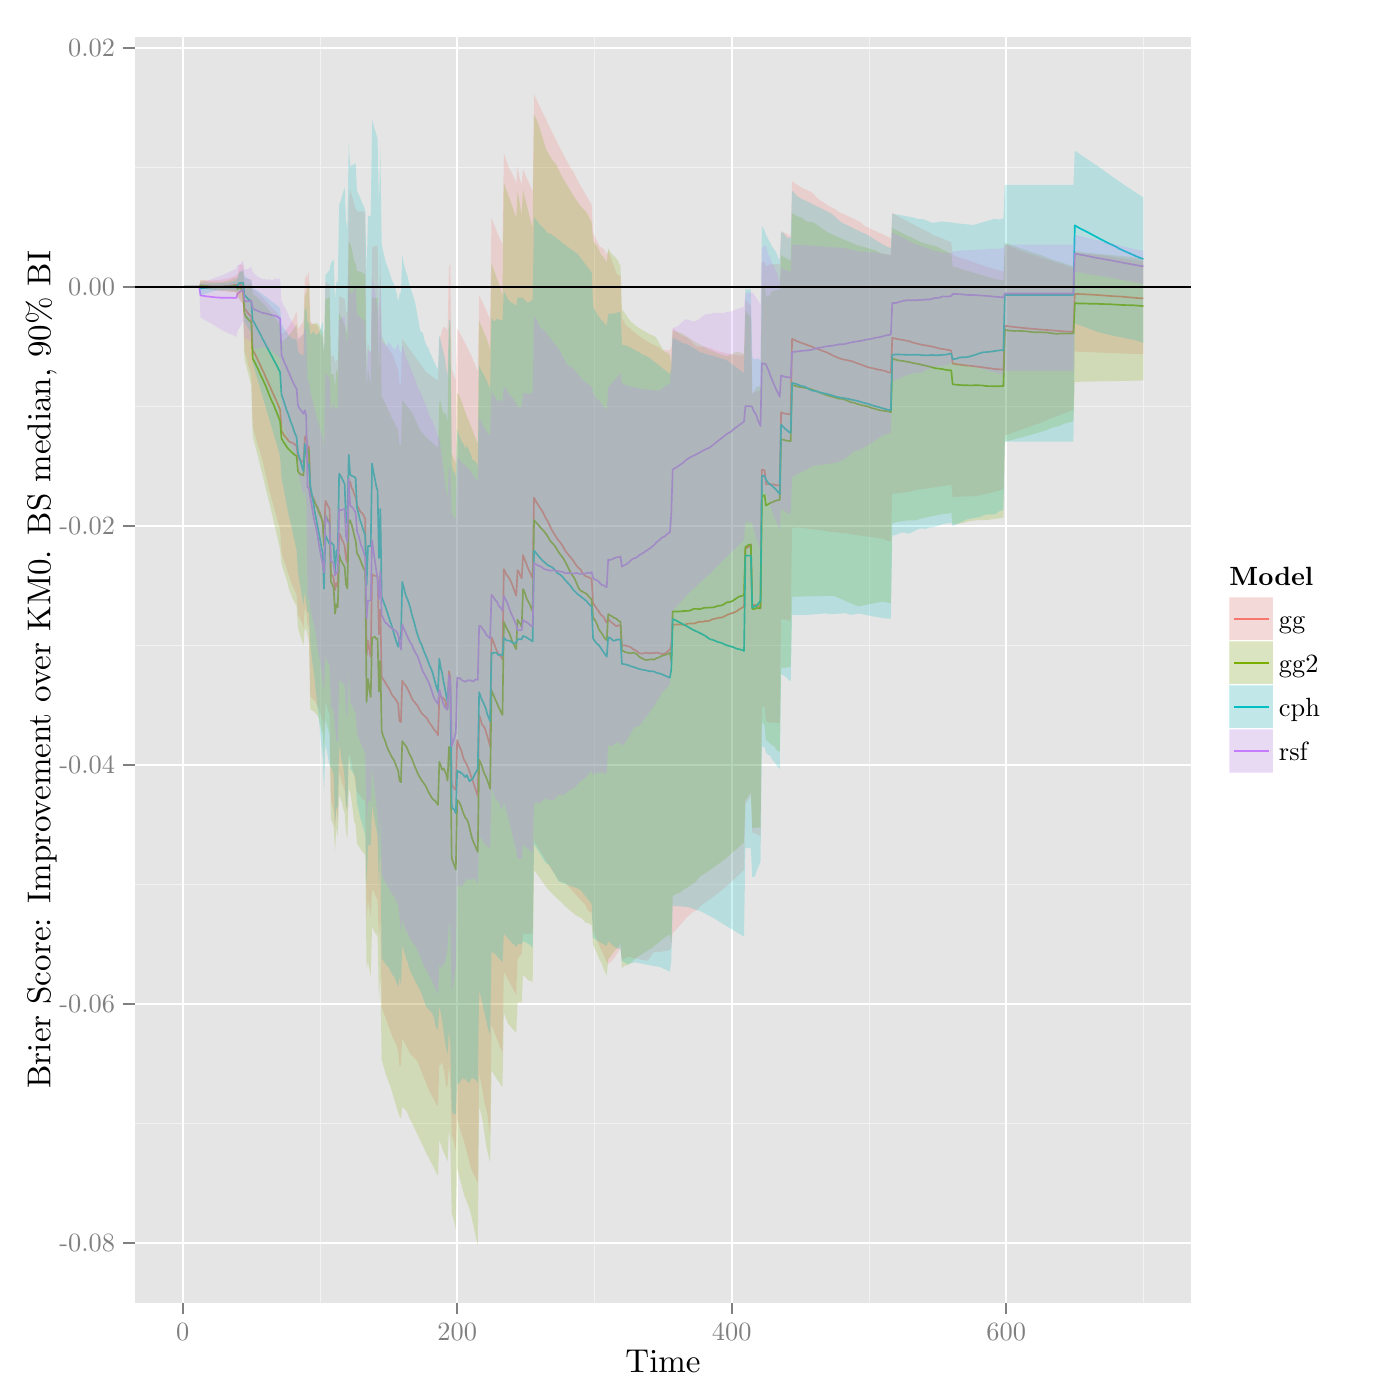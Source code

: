 % Created by tikzDevice version 0.8.1 on 2015-01-26 21:23:15
% !TEX encoding = UTF-8 Unicode
\documentclass[11pt]{memoir}
\nonstopmode

\usepackage{tikz}

\usepackage[active,tightpage,psfixbb]{preview}

\PreviewEnvironment{pgfpicture}

\setlength\PreviewBorder{0pt}

\usepackage{amsmath}
\newcommand{\SweaveOpts}[1]{}  % do not interfere with LaTeX
\newcommand{\SweaveInput}[1]{} % because they are not real TeX commands
\newcommand{\Sexpr}[1]{}       % will only be parsed by R


\usepackage{geometry}
\usepackage{amsmath}
\usepackage{lscape}
\geometry{verbose,tmargin=2.5cm,bmargin=2.5cm,lmargin=2.5cm,rmargin=2.5cm}


\begin{document}

\begin{tikzpicture}[x=1pt,y=1pt]
\definecolor{fillColor}{RGB}{255,255,255}
\path[use as bounding box,fill=fillColor,fill opacity=0.00] (0,0) rectangle (505.89,505.89);
\begin{scope}
\path[clip] (  0.00,  0.00) rectangle (505.89,505.89);
\definecolor{drawColor}{RGB}{255,255,255}
\definecolor{fillColor}{RGB}{255,255,255}

\path[draw=drawColor,line width= 0.6pt,line join=round,line cap=round,fill=fillColor] (  0.00,  0.00) rectangle (505.89,505.89);
\end{scope}
\begin{scope}
\path[clip] ( 48.65, 35.17) rectangle (430.54,492.64);
\definecolor{fillColor}{gray}{0.90}

\path[fill=fillColor] ( 48.65, 35.17) rectangle (430.54,492.64);
\definecolor{drawColor}{gray}{0.95}

\path[draw=drawColor,line width= 0.3pt,line join=round] ( 48.65, 99.99) --
	(430.54, 99.99);

\path[draw=drawColor,line width= 0.3pt,line join=round] ( 48.65,186.35) --
	(430.54,186.35);

\path[draw=drawColor,line width= 0.3pt,line join=round] ( 48.65,272.72) --
	(430.54,272.72);

\path[draw=drawColor,line width= 0.3pt,line join=round] ( 48.65,359.08) --
	(430.54,359.08);

\path[draw=drawColor,line width= 0.3pt,line join=round] ( 48.65,445.44) --
	(430.54,445.44);

\path[draw=drawColor,line width= 0.3pt,line join=round] (115.61, 35.17) --
	(115.61,492.64);

\path[draw=drawColor,line width= 0.3pt,line join=round] (214.80, 35.17) --
	(214.80,492.64);

\path[draw=drawColor,line width= 0.3pt,line join=round] (313.99, 35.17) --
	(313.99,492.64);

\path[draw=drawColor,line width= 0.3pt,line join=round] (413.18, 35.17) --
	(413.18,492.64);
\definecolor{drawColor}{RGB}{255,255,255}

\path[draw=drawColor,line width= 0.6pt,line join=round] ( 48.65, 56.81) --
	(430.54, 56.81);

\path[draw=drawColor,line width= 0.6pt,line join=round] ( 48.65,143.17) --
	(430.54,143.17);

\path[draw=drawColor,line width= 0.6pt,line join=round] ( 48.65,229.53) --
	(430.54,229.53);

\path[draw=drawColor,line width= 0.6pt,line join=round] ( 48.65,315.90) --
	(430.54,315.90);

\path[draw=drawColor,line width= 0.6pt,line join=round] ( 48.65,402.26) --
	(430.54,402.26);

\path[draw=drawColor,line width= 0.6pt,line join=round] ( 48.65,488.62) --
	(430.54,488.62);

\path[draw=drawColor,line width= 0.6pt,line join=round] ( 66.01, 35.17) --
	( 66.01,492.64);

\path[draw=drawColor,line width= 0.6pt,line join=round] (165.20, 35.17) --
	(165.20,492.64);

\path[draw=drawColor,line width= 0.6pt,line join=round] (264.39, 35.17) --
	(264.39,492.64);

\path[draw=drawColor,line width= 0.6pt,line join=round] (363.58, 35.17) --
	(363.58,492.64);
\definecolor{drawColor}{RGB}{248,118,109}

\path[draw=drawColor,line width= 0.6pt,line join=round] ( 66.51,402.26) --
	( 67.00,402.26) --
	( 67.50,402.26) --
	( 67.99,402.26) --
	( 68.49,402.26) --
	( 68.99,402.26) --
	( 69.48,402.26) --
	( 69.98,402.26) --
	( 70.47,402.26) --
	( 70.97,402.26) --
	( 71.47,402.26) --
	( 71.96,402.26) --
	( 72.46,402.77) --
	( 72.95,402.71) --
	( 73.45,402.65) --
	( 73.95,402.60) --
	( 74.44,402.55) --
	( 74.94,402.51) --
	( 75.43,402.46) --
	( 75.93,402.43) --
	( 76.43,402.40) --
	( 76.92,402.37) --
	( 77.42,402.36) --
	( 77.91,402.34) --
	( 78.41,402.33) --
	( 78.91,402.34) --
	( 79.40,402.35) --
	( 79.90,402.37) --
	( 80.39,402.39) --
	( 80.89,402.44) --
	( 81.39,402.47) --
	( 81.88,402.51) --
	( 82.38,402.56) --
	( 82.87,402.60) --
	( 83.37,402.69) --
	( 83.86,402.76) --
	( 84.36,402.84) --
	( 84.86,402.90) --
	( 85.35,402.97) --
	( 85.85,402.22) --
	( 86.34,403.40) --
	( 86.84,403.04) --
	( 87.34,402.66) --
	( 87.83,402.27) --
	( 88.33,394.37) --
	( 88.82,393.86) --
	( 89.32,393.08) --
	( 89.82,392.47) --
	( 90.31,391.95) --
	( 90.81,391.52) --
	( 91.30,379.45) --
	( 91.80,378.54) --
	( 92.30,377.66) --
	( 92.79,376.58) --
	( 93.29,375.55) --
	( 93.78,374.54) --
	( 94.28,373.41) --
	( 94.78,372.27) --
	( 95.27,371.34) --
	( 95.77,370.24) --
	( 96.26,369.01) --
	( 96.76,368.03) --
	( 97.26,366.82) --
	( 97.75,365.76) --
	( 98.25,364.55) --
	( 98.74,363.52) --
	( 99.24,362.44) --
	( 99.74,361.36) --
	(100.23,360.17) --
	(100.73,359.06) --
	(101.22,357.80) --
	(101.72,350.18) --
	(102.22,349.44) --
	(102.71,348.51) --
	(103.21,347.97) --
	(103.70,347.33) --
	(104.20,346.68) --
	(104.69,346.19) --
	(105.19,346.01) --
	(105.69,345.87) --
	(106.18,345.53) --
	(106.68,345.25) --
	(107.17,344.59) --
	(107.67,340.48) --
	(108.17,340.01) --
	(108.66,339.47) --
	(109.16,339.15) --
	(109.65,338.81) --
	(110.15,347.76) --
	(110.65,348.55) --
	(111.14,344.68) --
	(111.64,344.44) --
	(112.13,327.61) --
	(112.63,326.75) --
	(113.13,326.21) --
	(113.62,325.03) --
	(114.12,323.59) --
	(114.61,322.62) --
	(115.11,321.56) --
	(115.61,320.62) --
	(116.10,318.98) --
	(116.60,317.26) --
	(117.09,310.97) --
	(117.59,324.96) --
	(118.09,323.93) --
	(118.58,322.87) --
	(119.08,322.05) --
	(119.57,298.25) --
	(120.07,298.02) --
	(120.57,296.96) --
	(121.06,292.65) --
	(121.56,295.29) --
	(122.05,293.98) --
	(122.55,313.19) --
	(123.05,312.32) --
	(123.54,310.90) --
	(124.04,310.01) --
	(124.53,308.76) --
	(125.03,303.75) --
	(125.52,302.36) --
	(126.02,331.49) --
	(126.52,331.87) --
	(127.01,329.70) --
	(127.51,328.89) --
	(128.00,327.26) --
	(128.50,326.29) --
	(129.00,323.35) --
	(129.49,322.46) --
	(129.99,321.41) --
	(130.48,320.70) --
	(130.98,320.38) --
	(131.48,319.41) --
	(131.97,318.42) --
	(132.47,269.03) --
	(132.96,274.38) --
	(133.46,271.29) --
	(133.96,268.43) --
	(134.45,298.41) --
	(134.95,297.90) --
	(135.44,297.79) --
	(135.94,297.83) --
	(136.44,297.82) --
	(136.93,276.65) --
	(137.43,285.65) --
	(137.92,261.32) --
	(138.42,260.52) --
	(138.92,259.75) --
	(139.41,258.90) --
	(139.91,258.08) --
	(140.40,257.28) --
	(140.90,256.50) --
	(141.40,255.18) --
	(141.89,254.43) --
	(142.39,253.91) --
	(142.88,253.27) --
	(143.38,252.52) --
	(143.88,251.57) --
	(144.37,245.25) --
	(144.87,245.03) --
	(145.36,259.94) --
	(145.86,258.97) --
	(146.35,258.44) --
	(146.85,257.78) --
	(147.35,256.78) --
	(147.84,255.79) --
	(148.34,254.74) --
	(148.83,253.47) --
	(149.33,252.64) --
	(149.83,252.22) --
	(150.32,251.47) --
	(150.82,250.95) --
	(151.31,250.01) --
	(151.81,249.08) --
	(152.31,248.26) --
	(152.80,247.69) --
	(153.30,247.26) --
	(153.79,246.79) --
	(154.29,246.37) --
	(154.79,245.37) --
	(155.28,244.54) --
	(155.78,244.01) --
	(156.27,243.17) --
	(156.77,242.36) --
	(157.27,241.79) --
	(157.76,241.19) --
	(158.26,240.24) --
	(158.75,253.72) --
	(159.25,254.05) --
	(159.75,253.95) --
	(160.24,253.43) --
	(160.74,253.00) --
	(161.23,250.97) --
	(161.73,249.88) --
	(162.23,263.39) --
	(162.72,261.04) --
	(163.22,222.38) --
	(163.71,221.75) --
	(164.21,220.84) --
	(164.71,220.46) --
	(165.20,238.43) --
	(165.70,236.94) --
	(166.19,235.92) --
	(166.69,234.73) --
	(167.18,232.88) --
	(167.68,231.28) --
	(168.18,230.49) --
	(168.67,229.61) --
	(169.17,228.41) --
	(169.66,226.96) --
	(170.16,225.64) --
	(170.66,224.38) --
	(171.15,222.81) --
	(171.65,221.30) --
	(172.14,219.84) --
	(172.64,218.17) --
	(173.14,247.51) --
	(173.63,246.10) --
	(174.13,244.14) --
	(174.62,243.59) --
	(175.12,242.93) --
	(175.62,241.43) --
	(176.11,239.75) --
	(176.61,238.05) --
	(177.10,236.16) --
	(177.60,275.53) --
	(178.10,274.51) --
	(178.59,273.10) --
	(179.09,271.79) --
	(179.58,270.57) --
	(180.08,269.58) --
	(180.58,269.07) --
	(181.07,268.44) --
	(181.57,267.65) --
	(182.06,300.23) --
	(182.56,299.24) --
	(183.06,298.11) --
	(183.55,297.61) --
	(184.05,296.85) --
	(184.54,295.90) --
	(185.04,294.76) --
	(185.54,293.41) --
	(186.03,291.97) --
	(186.53,290.59) --
	(187.02,299.85) --
	(187.52,299.14) --
	(188.01,297.86) --
	(188.51,296.93) --
	(189.01,305.30) --
	(189.50,304.00) --
	(190.00,302.74) --
	(190.49,301.33) --
	(190.99,300.12) --
	(191.49,299.00) --
	(191.98,297.93) --
	(192.48,296.91) --
	(192.97,326.07) --
	(193.47,325.08) --
	(193.97,324.24) --
	(194.46,323.42) --
	(194.96,322.63) --
	(195.45,321.95) --
	(195.95,321.22) --
	(196.45,320.24) --
	(196.94,319.19) --
	(197.44,318.34) --
	(197.93,317.50) --
	(198.43,316.48) --
	(198.93,315.36) --
	(199.42,314.31) --
	(199.92,313.51) --
	(200.41,312.73) --
	(200.91,311.89) --
	(201.41,311.15) --
	(201.90,310.53) --
	(202.40,309.92) --
	(202.89,309.24) --
	(203.39,308.48) --
	(203.89,307.55) --
	(204.38,306.67) --
	(204.88,306.07) --
	(205.37,305.47) --
	(205.87,304.88) --
	(206.37,304.29) --
	(206.86,303.71) --
	(207.36,302.97) --
	(207.85,302.14) --
	(208.35,301.47) --
	(208.84,300.90) --
	(209.34,300.43) --
	(209.84,300.02) --
	(210.33,299.12) --
	(210.83,298.45) --
	(211.32,297.86) --
	(211.82,297.64) --
	(212.32,297.43) --
	(212.81,297.23) --
	(213.31,297.03) --
	(213.80,296.62) --
	(214.30,287.79) --
	(214.80,287.21) --
	(215.29,286.50) --
	(215.79,285.75) --
	(216.28,285.13) --
	(216.78,284.26) --
	(217.28,283.60) --
	(217.77,283.24) --
	(218.27,282.71) --
	(218.76,281.65) --
	(219.26,280.86) --
	(219.76,282.48) --
	(220.25,281.63) --
	(220.75,281.14) --
	(221.24,280.78) --
	(221.74,280.41) --
	(222.24,279.88) --
	(222.73,279.65) --
	(223.23,279.79) --
	(223.72,279.97) --
	(224.22,279.78) --
	(224.72,272.60) --
	(225.21,272.65) --
	(225.71,272.70) --
	(226.20,272.52) --
	(226.70,272.41) --
	(227.20,272.22) --
	(227.69,272.16) --
	(228.19,271.78) --
	(228.68,271.37) --
	(229.18,271.11) --
	(229.67,270.86) --
	(230.17,270.51) --
	(230.67,270.11) --
	(231.16,269.82) --
	(231.66,269.72) --
	(232.15,269.69) --
	(232.65,269.85) --
	(233.15,270.07) --
	(233.64,269.98) --
	(234.14,269.91) --
	(234.63,269.85) --
	(235.13,269.85) --
	(235.63,269.88) --
	(236.12,269.93) --
	(236.62,269.98) --
	(237.11,270.04) --
	(237.61,270.08) --
	(238.11,269.86) --
	(238.60,269.75) --
	(239.10,269.65) --
	(239.59,269.56) --
	(240.09,269.63) --
	(240.59,269.99) --
	(241.08,270.39) --
	(241.58,270.80) --
	(242.07,271.23) --
	(242.57,272.64) --
	(243.07,280.15) --
	(243.56,280.18) --
	(244.06,280.21) --
	(244.55,280.25) --
	(245.05,280.23) --
	(245.55,280.20) --
	(246.04,280.18) --
	(246.54,280.16) --
	(247.03,280.15) --
	(247.53,280.20) --
	(248.02,280.35) --
	(248.52,280.50) --
	(249.02,280.58) --
	(249.51,280.60) --
	(250.01,280.61) --
	(250.50,280.56) --
	(251.00,280.59) --
	(251.50,280.80) --
	(251.99,281.02) --
	(252.49,281.23) --
	(252.98,281.23) --
	(253.48,281.23) --
	(253.98,281.24) --
	(254.47,281.32) --
	(254.97,281.49) --
	(255.46,281.43) --
	(255.96,281.46) --
	(256.46,281.68) --
	(256.95,281.91) --
	(257.45,282.14) --
	(257.94,282.22) --
	(258.44,282.30) --
	(258.94,282.44) --
	(259.43,282.67) --
	(259.93,282.64) --
	(260.42,282.69) --
	(260.92,282.80) --
	(261.42,283.01) --
	(261.91,283.25) --
	(262.41,283.49) --
	(262.90,283.74) --
	(263.40,283.98) --
	(263.90,284.14) --
	(264.39,284.29) --
	(264.89,284.45) --
	(265.38,284.62) --
	(265.88,284.85) --
	(266.38,285.16) --
	(266.87,285.53) --
	(267.37,285.86) --
	(267.86,286.13) --
	(268.36,286.40) --
	(268.85,286.67) --
	(269.35,307.85) --
	(269.85,307.89) --
	(270.34,308.20) --
	(270.84,308.53) --
	(271.33,309.22) --
	(271.83,287.22) --
	(272.33,287.31) --
	(272.82,287.21) --
	(273.32,287.10) --
	(273.81,286.93) --
	(274.31,286.51) --
	(274.81,286.00) --
	(275.30,336.17) --
	(275.80,336.05) --
	(276.29,335.89) --
	(276.79,330.95) --
	(277.29,330.93) --
	(277.78,330.99) --
	(278.28,331.06) --
	(278.77,330.82) --
	(279.27,330.83) --
	(279.77,330.84) --
	(280.26,330.61) --
	(280.76,330.51) --
	(281.25,330.53) --
	(281.75,330.54) --
	(282.25,356.95) --
	(282.74,356.66) --
	(283.24,356.43) --
	(283.73,356.41) --
	(284.23,356.38) --
	(284.73,356.33) --
	(285.22,356.17) --
	(285.72,356.01) --
	(286.21,383.45) --
	(286.71,383.23) --
	(287.21,382.98) --
	(287.70,382.71) --
	(288.20,382.47) --
	(288.69,382.32) --
	(289.19,382.13) --
	(289.68,381.92) --
	(290.18,381.74) --
	(290.68,381.62) --
	(291.17,381.45) --
	(291.67,381.22) --
	(292.16,380.98) --
	(292.66,380.90) --
	(293.16,380.74) --
	(293.65,380.47) --
	(294.15,380.21) --
	(294.64,380.00) --
	(295.14,379.87) --
	(295.64,379.74) --
	(296.13,379.53) --
	(296.63,379.31) --
	(297.12,379.13) --
	(297.62,378.96) --
	(298.12,378.78) --
	(298.61,378.60) --
	(299.11,378.37) --
	(299.60,378.08) --
	(300.10,377.88) --
	(300.60,377.60) --
	(301.09,377.36) --
	(301.59,377.15) --
	(302.08,376.93) --
	(302.58,376.72) --
	(303.08,376.50) --
	(303.57,376.32) --
	(304.07,376.16) --
	(304.56,376.04) --
	(305.06,375.94) --
	(305.56,375.83) --
	(306.05,375.73) --
	(306.55,375.63) --
	(307.04,375.52) --
	(307.54,375.42) --
	(308.04,375.29) --
	(308.53,375.07) --
	(309.03,374.91) --
	(309.52,374.70) --
	(310.02,374.52) --
	(310.51,374.35) --
	(311.01,374.18) --
	(311.51,373.97) --
	(312.00,373.79) --
	(312.50,373.62) --
	(312.99,373.44) --
	(313.49,373.27) --
	(313.99,373.10) --
	(314.48,372.97) --
	(314.98,372.93) --
	(315.47,372.81) --
	(315.97,372.67) --
	(316.47,372.53) --
	(316.96,372.41) --
	(317.46,372.31) --
	(317.95,372.23) --
	(318.45,372.14) --
	(318.95,372.06) --
	(319.44,371.94) --
	(319.94,371.77) --
	(320.43,371.59) --
	(320.93,371.42) --
	(321.43,371.25) --
	(321.92,371.16) --
	(322.42,383.82) --
	(322.91,383.69) --
	(323.41,383.56) --
	(323.91,383.43) --
	(324.40,383.31) --
	(324.90,383.26) --
	(325.39,383.19) --
	(325.89,383.09) --
	(326.39,382.99) --
	(326.88,382.90) --
	(327.38,382.81) --
	(327.87,382.72) --
	(328.37,382.63) --
	(328.87,382.50) --
	(329.36,382.30) --
	(329.86,382.11) --
	(330.35,381.97) --
	(330.85,381.84) --
	(331.34,381.72) --
	(331.84,381.60) --
	(332.34,381.46) --
	(332.83,381.36) --
	(333.33,381.27) --
	(333.82,381.18) --
	(334.32,381.10) --
	(334.82,381.01) --
	(335.31,380.93) --
	(335.81,380.84) --
	(336.30,380.76) --
	(336.80,380.67) --
	(337.30,380.54) --
	(337.79,380.41) --
	(338.29,380.28) --
	(338.78,380.15) --
	(339.28,380.03) --
	(339.78,379.91) --
	(340.27,379.83) --
	(340.77,379.75) --
	(341.26,379.67) --
	(341.76,379.58) --
	(342.26,379.49) --
	(342.75,379.41) --
	(343.25,379.29) --
	(343.74,379.17) --
	(344.24,374.49) --
	(344.74,374.42) --
	(345.23,374.35) --
	(345.73,374.28) --
	(346.22,374.21) --
	(346.72,374.14) --
	(347.22,374.07) --
	(347.71,374.00) --
	(348.21,373.93) --
	(348.70,373.86) --
	(349.20,373.80) --
	(349.70,373.78) --
	(350.19,373.77) --
	(350.69,373.71) --
	(351.18,373.65) --
	(351.68,373.59) --
	(352.17,373.53) --
	(352.67,373.47) --
	(353.17,373.41) --
	(353.66,373.35) --
	(354.16,373.29) --
	(354.65,373.23) --
	(355.15,373.17) --
	(355.65,373.07) --
	(356.14,372.99) --
	(356.64,372.92) --
	(357.13,372.87) --
	(357.63,372.82) --
	(358.13,372.76) --
	(358.62,372.68) --
	(359.12,372.59) --
	(359.61,372.50) --
	(360.11,372.47) --
	(360.61,372.45) --
	(361.10,372.43) --
	(361.60,372.41) --
	(362.09,372.39) --
	(362.59,372.35) --
	(363.09,388.19) --
	(363.58,388.11) --
	(364.08,388.04) --
	(364.57,387.97) --
	(365.07,387.90) --
	(365.57,387.84) --
	(366.06,387.78) --
	(366.56,387.73) --
	(367.05,387.67) --
	(367.55,387.61) --
	(368.05,387.56) --
	(368.54,387.51) --
	(369.04,387.45) --
	(369.53,387.40) --
	(370.03,387.35) --
	(370.53,387.30) --
	(371.02,387.25) --
	(371.52,387.20) --
	(372.01,387.16) --
	(372.51,387.11) --
	(373.00,387.08) --
	(373.50,387.03) --
	(374.00,386.99) --
	(374.49,386.95) --
	(374.99,386.91) --
	(375.48,386.86) --
	(375.98,386.82) --
	(376.48,386.78) --
	(376.97,386.74) --
	(377.47,386.70) --
	(377.96,386.67) --
	(378.46,386.65) --
	(378.96,386.60) --
	(379.45,386.56) --
	(379.95,386.52) --
	(380.44,386.47) --
	(380.94,386.43) --
	(381.44,386.39) --
	(381.93,386.35) --
	(382.43,386.31) --
	(382.92,386.27) --
	(383.42,386.23) --
	(383.92,386.20) --
	(384.41,386.17) --
	(384.91,386.13) --
	(385.40,386.10) --
	(385.90,386.07) --
	(386.40,386.04) --
	(386.89,386.03) --
	(387.39,386.03) --
	(387.88,386.03) --
	(388.38,399.69) --
	(388.88,399.67) --
	(389.37,399.65) --
	(389.87,399.63) --
	(390.36,399.61) --
	(390.86,399.59) --
	(391.36,399.57) --
	(391.85,399.55) --
	(392.35,399.52) --
	(392.84,399.49) --
	(393.34,399.48) --
	(393.83,399.45) --
	(394.33,399.42) --
	(394.83,399.39) --
	(395.32,399.35) --
	(395.82,399.32) --
	(396.31,399.28) --
	(396.81,399.25) --
	(397.31,399.21) --
	(397.80,399.18) --
	(398.30,399.15) --
	(398.79,399.11) --
	(399.29,399.07) --
	(399.79,399.04) --
	(400.28,399.00) --
	(400.78,398.97) --
	(401.27,398.93) --
	(401.77,398.90) --
	(402.27,398.86) --
	(402.76,398.83) --
	(403.26,398.80) --
	(403.75,398.78) --
	(404.25,398.76) --
	(404.75,398.74) --
	(405.24,398.70) --
	(405.74,398.66) --
	(406.23,398.62) --
	(406.73,398.57) --
	(407.23,398.53) --
	(407.72,398.49) --
	(408.22,398.44) --
	(408.71,398.40) --
	(409.21,398.35) --
	(409.71,398.31) --
	(410.20,398.26) --
	(410.70,398.22) --
	(411.19,398.17) --
	(411.69,398.14) --
	(412.19,398.11) --
	(412.68,398.08) --
	(413.18,398.06);
\definecolor{drawColor}{RGB}{124,174,0}

\path[draw=drawColor,line width= 0.6pt,line join=round] ( 66.51,402.26) --
	( 67.00,402.26) --
	( 67.50,402.26) --
	( 67.99,402.26) --
	( 68.49,402.26) --
	( 68.99,402.26) --
	( 69.48,402.26) --
	( 69.98,402.26) --
	( 70.47,402.26) --
	( 70.97,402.26) --
	( 71.47,402.26) --
	( 71.96,402.26) --
	( 72.46,402.70) --
	( 72.95,402.63) --
	( 73.45,402.56) --
	( 73.95,402.49) --
	( 74.44,402.43) --
	( 74.94,402.37) --
	( 75.43,402.32) --
	( 75.93,402.27) --
	( 76.43,402.23) --
	( 76.92,402.20) --
	( 77.42,402.17) --
	( 77.91,402.16) --
	( 78.41,402.15) --
	( 78.91,402.15) --
	( 79.40,402.15) --
	( 79.90,402.17) --
	( 80.39,402.19) --
	( 80.89,402.21) --
	( 81.39,402.24) --
	( 81.88,402.27) --
	( 82.38,402.31) --
	( 82.87,402.34) --
	( 83.37,402.38) --
	( 83.86,402.47) --
	( 84.36,402.51) --
	( 84.86,402.56) --
	( 85.35,402.63) --
	( 85.85,401.49) --
	( 86.34,402.13) --
	( 86.84,401.76) --
	( 87.34,401.39) --
	( 87.83,400.97) --
	( 88.33,392.53) --
	( 88.82,391.58) --
	( 89.32,390.95) --
	( 89.82,390.37) --
	( 90.31,389.82) --
	( 90.81,389.39) --
	( 91.30,376.45) --
	( 91.80,375.40) --
	( 92.30,374.48) --
	( 92.79,373.42) --
	( 93.29,372.40) --
	( 93.78,371.25) --
	( 94.28,370.10) --
	( 94.78,369.19) --
	( 95.27,368.06) --
	( 95.77,367.00) --
	( 96.26,365.79) --
	( 96.76,364.55) --
	( 97.26,363.26) --
	( 97.75,362.04) --
	( 98.25,360.88) --
	( 98.74,359.90) --
	( 99.24,358.69) --
	( 99.74,357.41) --
	(100.23,356.19) --
	(100.73,354.94) --
	(101.22,353.63) --
	(101.72,347.40) --
	(102.22,346.55) --
	(102.71,345.79) --
	(103.21,345.00) --
	(103.70,344.31) --
	(104.20,343.66) --
	(104.69,343.19) --
	(105.19,342.71) --
	(105.69,342.23) --
	(106.18,341.74) --
	(106.68,341.41) --
	(107.17,341.11) --
	(107.67,335.67) --
	(108.17,334.83) --
	(108.66,334.47) --
	(109.16,334.27) --
	(109.65,334.06) --
	(110.15,342.48) --
	(110.65,341.92) --
	(111.14,343.92) --
	(111.64,342.79) --
	(112.13,327.18) --
	(112.63,326.69) --
	(113.13,325.71) --
	(113.62,324.68) --
	(114.12,323.33) --
	(114.61,322.72) --
	(115.11,321.11) --
	(115.61,319.92) --
	(116.10,318.76) --
	(116.60,317.00) --
	(117.09,308.71) --
	(117.59,319.72) --
	(118.09,318.66) --
	(118.58,317.75) --
	(119.08,317.28) --
	(119.57,295.73) --
	(120.07,294.74) --
	(120.57,293.50) --
	(121.06,284.12) --
	(121.56,287.59) --
	(122.05,286.46) --
	(122.55,305.48) --
	(123.05,303.69) --
	(123.54,302.74) --
	(124.04,301.89) --
	(124.53,300.98) --
	(125.03,294.63) --
	(125.52,293.21) --
	(126.02,318.00) --
	(126.52,317.81) --
	(127.01,316.45) --
	(127.51,314.62) --
	(128.00,312.35) --
	(128.50,310.60) --
	(129.00,305.94) --
	(129.49,305.17) --
	(129.99,304.09) --
	(130.48,302.75) --
	(130.98,301.45) --
	(131.48,300.36) --
	(131.97,299.52) --
	(132.47,252.20) --
	(132.96,260.52) --
	(133.46,257.04) --
	(133.96,254.01) --
	(134.45,275.42) --
	(134.95,275.53) --
	(135.44,275.83) --
	(135.94,275.05) --
	(136.44,275.18) --
	(136.93,255.97) --
	(137.43,267.11) --
	(137.92,241.64) --
	(138.42,239.96) --
	(138.92,238.78) --
	(139.41,237.30) --
	(139.91,235.83) --
	(140.40,234.73) --
	(140.90,233.70) --
	(141.40,232.70) --
	(141.89,231.90) --
	(142.39,231.11) --
	(142.88,229.83) --
	(143.38,228.57) --
	(143.88,227.34) --
	(144.37,223.89) --
	(144.87,223.20) --
	(145.36,238.09) --
	(145.86,237.34) --
	(146.35,236.71) --
	(146.85,236.06) --
	(147.35,234.87) --
	(147.84,233.68) --
	(148.34,232.72) --
	(148.83,231.72) --
	(149.33,230.33) --
	(149.83,229.06) --
	(150.32,227.94) --
	(150.82,226.74) --
	(151.31,225.64) --
	(151.81,224.88) --
	(152.31,223.94) --
	(152.80,223.36) --
	(153.30,222.63) --
	(153.79,221.87) --
	(154.29,220.90) --
	(154.79,219.71) --
	(155.28,218.95) --
	(155.78,217.99) --
	(156.27,217.28) --
	(156.77,216.79) --
	(157.27,216.53) --
	(157.76,215.67) --
	(158.26,215.01) --
	(158.75,230.57) --
	(159.25,229.32) --
	(159.75,227.72) --
	(160.24,228.17) --
	(160.74,227.35) --
	(161.23,226.11) --
	(161.73,223.79) --
	(162.23,235.99) --
	(162.72,234.71) --
	(163.22,195.75) --
	(163.71,194.41) --
	(164.21,193.05) --
	(164.71,191.70) --
	(165.20,216.81) --
	(165.70,216.28) --
	(166.19,215.48) --
	(166.69,214.36) --
	(167.18,212.74) --
	(167.68,211.47) --
	(168.18,210.35) --
	(168.67,209.82) --
	(169.17,208.72) --
	(169.66,206.70) --
	(170.16,204.61) --
	(170.66,202.74) --
	(171.15,201.45) --
	(171.65,200.35) --
	(172.14,199.22) --
	(172.64,198.09) --
	(173.14,231.46) --
	(173.63,230.24) --
	(174.13,229.13) --
	(174.62,227.36) --
	(175.12,226.20) --
	(175.62,225.17) --
	(176.11,223.87) --
	(176.61,222.56) --
	(177.10,220.84) --
	(177.60,256.40) --
	(178.10,255.24) --
	(178.59,254.08) --
	(179.09,252.89) --
	(179.58,251.77) --
	(180.08,250.63) --
	(180.58,249.49) --
	(181.07,248.44) --
	(181.57,247.53) --
	(182.06,281.15) --
	(182.56,279.90) --
	(183.06,278.90) --
	(183.55,277.98) --
	(184.05,277.15) --
	(184.54,275.71) --
	(185.04,274.29) --
	(185.54,273.27) --
	(186.03,272.26) --
	(186.53,271.29) --
	(187.02,281.92) --
	(187.52,281.04) --
	(188.01,280.49) --
	(188.51,279.33) --
	(189.01,293.08) --
	(189.50,292.00) --
	(190.00,290.54) --
	(190.49,289.13) --
	(190.99,288.37) --
	(191.49,287.34) --
	(191.98,286.11) --
	(192.48,284.93) --
	(192.97,317.92) --
	(193.47,317.39) --
	(193.97,316.84) --
	(194.46,316.26) --
	(194.96,315.69) --
	(195.45,315.13) --
	(195.95,314.57) --
	(196.45,314.01) --
	(196.94,313.44) --
	(197.44,312.78) --
	(197.93,312.00) --
	(198.43,311.13) --
	(198.93,310.37) --
	(199.42,309.82) --
	(199.92,309.27) --
	(200.41,308.71) --
	(200.91,307.91) --
	(201.41,307.11) --
	(201.90,306.31) --
	(202.40,305.60) --
	(202.89,305.06) --
	(203.39,304.33) --
	(203.89,303.54) --
	(204.38,302.64) --
	(204.88,301.63) --
	(205.37,300.63) --
	(205.87,299.64) --
	(206.37,298.65) --
	(206.86,297.85) --
	(207.36,297.34) --
	(207.85,296.30) --
	(208.35,295.11) --
	(208.84,293.93) --
	(209.34,292.96) --
	(209.84,292.44) --
	(210.33,292.17) --
	(210.83,291.91) --
	(211.32,291.65) --
	(211.82,291.41) --
	(212.32,290.88) --
	(212.81,290.28) --
	(213.31,289.77) --
	(213.80,289.23) --
	(214.30,282.69) --
	(214.80,282.04) --
	(215.29,281.23) --
	(215.79,280.19) --
	(216.28,278.70) --
	(216.78,277.93) --
	(217.28,277.28) --
	(217.77,276.50) --
	(218.27,275.62) --
	(218.76,275.02) --
	(219.26,274.51) --
	(219.76,283.98) --
	(220.25,283.65) --
	(220.75,283.33) --
	(221.24,283.20) --
	(221.74,282.69) --
	(222.24,282.54) --
	(222.73,282.30) --
	(223.23,281.82) --
	(223.72,281.46) --
	(224.22,281.25) --
	(224.72,270.78) --
	(225.21,270.68) --
	(225.71,270.33) --
	(226.20,270.20) --
	(226.70,270.07) --
	(227.20,269.93) --
	(227.69,269.86) --
	(228.19,269.89) --
	(228.68,270.04) --
	(229.18,269.90) --
	(229.67,269.78) --
	(230.17,269.37) --
	(230.67,268.89) --
	(231.16,268.44) --
	(231.66,268.20) --
	(232.15,267.93) --
	(232.65,267.67) --
	(233.15,267.46) --
	(233.64,267.41) --
	(234.14,267.47) --
	(234.63,267.53) --
	(235.13,267.61) --
	(235.63,267.70) --
	(236.12,267.53) --
	(236.62,267.61) --
	(237.11,268.02) --
	(237.61,268.15) --
	(238.11,268.31) --
	(238.60,268.56) --
	(239.10,268.84) --
	(239.59,269.03) --
	(240.09,269.15) --
	(240.59,269.32) --
	(241.08,269.54) --
	(241.58,269.77) --
	(242.07,269.97) --
	(242.57,267.12) --
	(243.07,284.94) --
	(243.56,284.92) --
	(244.06,284.91) --
	(244.55,284.90) --
	(245.05,284.90) --
	(245.55,284.90) --
	(246.04,284.96) --
	(246.54,285.03) --
	(247.03,285.11) --
	(247.53,285.11) --
	(248.02,285.13) --
	(248.52,285.15) --
	(249.02,285.17) --
	(249.51,285.32) --
	(250.01,285.58) --
	(250.50,285.82) --
	(251.00,285.89) --
	(251.50,285.88) --
	(251.99,285.86) --
	(252.49,285.80) --
	(252.98,285.77) --
	(253.48,285.93) --
	(253.98,286.10) --
	(254.47,286.26) --
	(254.97,286.30) --
	(255.46,286.30) --
	(255.96,286.32) --
	(256.46,286.34) --
	(256.95,286.36) --
	(257.45,286.40) --
	(257.94,286.44) --
	(258.44,286.61) --
	(258.94,286.79) --
	(259.43,286.97) --
	(259.93,286.98) --
	(260.42,287.06) --
	(260.92,287.21) --
	(261.42,287.41) --
	(261.91,287.74) --
	(262.41,288.09) --
	(262.90,288.27) --
	(263.40,288.31) --
	(263.90,288.41) --
	(264.39,288.60) --
	(264.89,288.83) --
	(265.38,289.25) --
	(265.88,289.51) --
	(266.38,289.88) --
	(266.87,290.23) --
	(267.37,290.39) --
	(267.86,290.50) --
	(268.36,290.62) --
	(268.85,290.89) --
	(269.35,308.27) --
	(269.85,308.56) --
	(270.34,308.86) --
	(270.84,309.08) --
	(271.33,309.03) --
	(271.83,285.86) --
	(272.33,285.81) --
	(272.82,285.90) --
	(273.32,286.20) --
	(273.81,286.12) --
	(274.31,286.00) --
	(274.81,286.33) --
	(275.30,326.38) --
	(275.80,326.66) --
	(276.29,327.01) --
	(276.79,323.18) --
	(277.29,323.54) --
	(277.78,323.78) --
	(278.28,324.12) --
	(278.77,324.34) --
	(279.27,324.46) --
	(279.77,324.78) --
	(280.26,324.92) --
	(280.76,325.07) --
	(281.25,325.17) --
	(281.75,325.29) --
	(282.25,347.22) --
	(282.74,347.03) --
	(283.24,346.93) --
	(283.73,346.77) --
	(284.23,346.63) --
	(284.73,346.58) --
	(285.22,346.52) --
	(285.72,346.50) --
	(286.21,366.80) --
	(286.71,366.65) --
	(287.21,366.50) --
	(287.70,366.35) --
	(288.20,366.20) --
	(288.69,366.10) --
	(289.19,366.02) --
	(289.68,365.94) --
	(290.18,365.85) --
	(290.68,365.77) --
	(291.17,365.69) --
	(291.67,365.60) --
	(292.16,365.52) --
	(292.66,365.35) --
	(293.16,365.21) --
	(293.65,365.02) --
	(294.15,364.83) --
	(294.64,364.64) --
	(295.14,364.45) --
	(295.64,364.26) --
	(296.13,364.07) --
	(296.63,363.88) --
	(297.12,363.69) --
	(297.62,363.50) --
	(298.12,363.32) --
	(298.61,363.12) --
	(299.11,362.96) --
	(299.60,362.83) --
	(300.10,362.71) --
	(300.60,362.58) --
	(301.09,362.46) --
	(301.59,362.33) --
	(302.08,362.10) --
	(302.58,361.92) --
	(303.08,361.85) --
	(303.57,361.78) --
	(304.07,361.77) --
	(304.56,361.70) --
	(305.06,361.52) --
	(305.56,361.34) --
	(306.05,361.16) --
	(306.55,360.95) --
	(307.04,360.73) --
	(307.54,360.51) --
	(308.04,360.43) --
	(308.53,360.39) --
	(309.03,360.22) --
	(309.52,360.05) --
	(310.02,359.88) --
	(310.51,359.72) --
	(311.01,359.57) --
	(311.51,359.42) --
	(312.00,359.34) --
	(312.50,359.23) --
	(312.99,359.15) --
	(313.49,359.02) --
	(313.99,358.84) --
	(314.48,358.66) --
	(314.98,358.46) --
	(315.47,358.31) --
	(315.97,358.22) --
	(316.47,358.07) --
	(316.96,357.93) --
	(317.46,357.79) --
	(317.95,357.64) --
	(318.45,357.55) --
	(318.95,357.50) --
	(319.44,357.44) --
	(319.94,357.39) --
	(320.43,357.33) --
	(320.93,357.25) --
	(321.43,357.08) --
	(321.92,356.92) --
	(322.42,376.24) --
	(322.91,376.11) --
	(323.41,375.99) --
	(323.91,375.86) --
	(324.40,375.73) --
	(324.90,375.61) --
	(325.39,375.54) --
	(325.89,375.50) --
	(326.39,375.42) --
	(326.88,375.33) --
	(327.38,375.25) --
	(327.87,375.17) --
	(328.37,375.07) --
	(328.87,374.94) --
	(329.36,374.83) --
	(329.86,374.72) --
	(330.35,374.61) --
	(330.85,374.52) --
	(331.34,374.46) --
	(331.84,374.37) --
	(332.34,374.28) --
	(332.83,374.14) --
	(333.33,373.98) --
	(333.82,373.90) --
	(334.32,373.79) --
	(334.82,373.67) --
	(335.31,373.54) --
	(335.81,373.42) --
	(336.30,373.28) --
	(336.80,373.15) --
	(337.30,373.01) --
	(337.79,372.88) --
	(338.29,372.80) --
	(338.78,372.73) --
	(339.28,372.67) --
	(339.78,372.63) --
	(340.27,372.55) --
	(340.77,372.48) --
	(341.26,372.35) --
	(341.76,372.23) --
	(342.26,372.17) --
	(342.75,372.12) --
	(343.25,372.08) --
	(343.74,372.03) --
	(344.24,367.03) --
	(344.74,366.96) --
	(345.23,366.89) --
	(345.73,366.85) --
	(346.22,366.81) --
	(346.72,366.77) --
	(347.22,366.73) --
	(347.71,366.71) --
	(348.21,366.69) --
	(348.70,366.68) --
	(349.20,366.66) --
	(349.70,366.65) --
	(350.19,366.64) --
	(350.69,366.63) --
	(351.18,366.61) --
	(351.68,366.65) --
	(352.17,366.68) --
	(352.67,366.67) --
	(353.17,366.66) --
	(353.66,366.65) --
	(354.16,366.64) --
	(354.65,366.63) --
	(355.15,366.58) --
	(355.65,366.48) --
	(356.14,366.41) --
	(356.64,366.38) --
	(357.13,366.37) --
	(357.63,366.37) --
	(358.13,366.36) --
	(358.62,366.35) --
	(359.12,366.34) --
	(359.61,366.34) --
	(360.11,366.33) --
	(360.61,366.32) --
	(361.10,366.33) --
	(361.60,366.36) --
	(362.09,366.39) --
	(362.59,366.40) --
	(363.09,386.66) --
	(363.58,386.59) --
	(364.08,386.52) --
	(364.57,386.45) --
	(365.07,386.39) --
	(365.57,386.35) --
	(366.06,386.33) --
	(366.56,386.30) --
	(367.05,386.31) --
	(367.55,386.34) --
	(368.05,386.32) --
	(368.54,386.27) --
	(369.04,386.26) --
	(369.53,386.25) --
	(370.03,386.24) --
	(370.53,386.20) --
	(371.02,386.13) --
	(371.52,386.07) --
	(372.01,386.00) --
	(372.51,385.94) --
	(373.00,385.88) --
	(373.50,385.83) --
	(374.00,385.81) --
	(374.49,385.80) --
	(374.99,385.83) --
	(375.48,385.85) --
	(375.98,385.83) --
	(376.48,385.79) --
	(376.97,385.76) --
	(377.47,385.75) --
	(377.96,385.74) --
	(378.46,385.71) --
	(378.96,385.64) --
	(379.45,385.55) --
	(379.95,385.47) --
	(380.44,385.39) --
	(380.94,385.36) --
	(381.44,385.30) --
	(381.93,385.29) --
	(382.43,385.31) --
	(382.92,385.34) --
	(383.42,385.36) --
	(383.92,385.36) --
	(384.41,385.36) --
	(384.91,385.36) --
	(385.40,385.39) --
	(385.90,385.41) --
	(386.40,385.38) --
	(386.89,385.38) --
	(387.39,385.42) --
	(387.88,385.48) --
	(388.38,396.35) --
	(388.88,396.31) --
	(389.37,396.27) --
	(389.87,396.23) --
	(390.36,396.22) --
	(390.86,396.21) --
	(391.36,396.20) --
	(391.85,396.19) --
	(392.35,396.19) --
	(392.84,396.18) --
	(393.34,396.15) --
	(393.83,396.14) --
	(394.33,396.14) --
	(394.83,396.13) --
	(395.32,396.12) --
	(395.82,396.12) --
	(396.31,396.11) --
	(396.81,396.09) --
	(397.31,396.06) --
	(397.80,396.03) --
	(398.30,396.02) --
	(398.79,396.01) --
	(399.29,396.00) --
	(399.79,395.99) --
	(400.28,395.97) --
	(400.78,395.95) --
	(401.27,395.93) --
	(401.77,395.91) --
	(402.27,395.87) --
	(402.76,395.84) --
	(403.26,395.80) --
	(403.75,395.77) --
	(404.25,395.74) --
	(404.75,395.72) --
	(405.24,395.70) --
	(405.74,395.68) --
	(406.23,395.66) --
	(406.73,395.64) --
	(407.23,395.63) --
	(407.72,395.62) --
	(408.22,395.61) --
	(408.71,395.60) --
	(409.21,395.59) --
	(409.71,395.56) --
	(410.20,395.52) --
	(410.70,395.48) --
	(411.19,395.43) --
	(411.69,395.39) --
	(412.19,395.36) --
	(412.68,395.32) --
	(413.18,395.29);
\definecolor{drawColor}{RGB}{0,191,196}

\path[draw=drawColor,line width= 0.6pt,line join=round] ( 66.51,402.26) --
	( 67.00,402.26) --
	( 67.50,402.26) --
	( 67.99,402.26) --
	( 68.49,402.26) --
	( 68.99,402.26) --
	( 69.48,402.26) --
	( 69.98,402.26) --
	( 70.47,402.26) --
	( 70.97,402.26) --
	( 71.47,402.26) --
	( 71.96,402.26) --
	( 72.46,401.71) --
	( 72.95,401.76) --
	( 73.45,401.81) --
	( 73.95,401.85) --
	( 74.44,401.89) --
	( 74.94,401.93) --
	( 75.43,401.98) --
	( 75.93,402.00) --
	( 76.43,402.05) --
	( 76.92,402.07) --
	( 77.42,402.09) --
	( 77.91,402.11) --
	( 78.41,402.13) --
	( 78.91,402.16) --
	( 79.40,402.20) --
	( 79.90,402.23) --
	( 80.39,402.22) --
	( 80.89,402.25) --
	( 81.39,402.27) --
	( 81.88,402.28) --
	( 82.38,402.30) --
	( 82.87,402.29) --
	( 83.37,402.31) --
	( 83.86,402.31) --
	( 84.36,402.28) --
	( 84.86,402.29) --
	( 85.35,402.29) --
	( 85.85,402.71) --
	( 86.34,403.57) --
	( 86.84,403.61) --
	( 87.34,403.68) --
	( 87.83,403.73) --
	( 88.33,399.17) --
	( 88.82,398.78) --
	( 89.32,398.20) --
	( 89.82,397.74) --
	( 90.31,397.28) --
	( 90.81,396.68) --
	( 91.30,390.14) --
	( 91.80,389.36) --
	( 92.30,388.43) --
	( 92.79,387.52) --
	( 93.29,386.56) --
	( 93.78,385.62) --
	( 94.28,384.69) --
	( 94.78,383.65) --
	( 95.27,382.73) --
	( 95.77,381.84) --
	( 96.26,380.89) --
	( 96.76,379.91) --
	( 97.26,378.97) --
	( 97.75,378.06) --
	( 98.25,377.16) --
	( 98.74,376.16) --
	( 99.24,375.23) --
	( 99.74,374.31) --
	(100.23,373.35) --
	(100.73,372.32) --
	(101.22,371.37) --
	(101.72,363.24) --
	(102.22,361.96) --
	(102.71,360.37) --
	(103.21,358.82) --
	(103.70,357.33) --
	(104.20,356.17) --
	(104.69,354.56) --
	(105.19,353.16) --
	(105.69,351.93) --
	(106.18,350.39) --
	(106.68,348.98) --
	(107.17,347.96) --
	(107.67,342.29) --
	(108.17,340.70) --
	(108.66,338.88) --
	(109.16,337.06) --
	(109.65,335.70) --
	(110.15,345.43) --
	(110.65,343.04) --
	(111.14,338.16) --
	(111.64,338.16) --
	(112.13,330.58) --
	(112.63,327.61) --
	(113.13,324.87) --
	(113.62,321.60) --
	(114.12,319.09) --
	(114.61,316.43) --
	(115.11,313.86) --
	(115.61,311.18) --
	(116.10,308.46) --
	(116.60,306.06) --
	(117.09,293.16) --
	(117.59,312.48) --
	(118.09,311.39) --
	(118.58,310.27) --
	(119.08,309.23) --
	(119.57,309.88) --
	(120.07,309.46) --
	(120.57,308.84) --
	(121.06,299.07) --
	(121.56,307.04) --
	(122.05,307.04) --
	(122.55,334.73) --
	(123.05,333.96) --
	(123.54,333.05) --
	(124.04,332.00) --
	(124.53,331.04) --
	(125.03,317.52) --
	(125.52,316.73) --
	(126.02,341.53) --
	(126.52,334.35) --
	(127.01,334.00) --
	(127.51,333.77) --
	(128.00,333.59) --
	(128.50,333.18) --
	(129.00,322.36) --
	(129.49,320.63) --
	(129.99,318.27) --
	(130.48,316.91) --
	(130.98,315.33) --
	(131.48,313.79) --
	(131.97,312.32) --
	(132.47,294.34) --
	(132.96,308.60) --
	(133.46,308.60) --
	(133.96,308.60) --
	(134.45,338.41) --
	(134.95,335.27) --
	(135.44,332.91) --
	(135.94,330.25) --
	(136.44,328.54) --
	(136.93,304.21) --
	(137.43,321.94) --
	(137.92,290.17) --
	(138.42,288.87) --
	(138.92,287.50) --
	(139.41,286.23) --
	(139.91,284.72) --
	(140.40,283.18) --
	(140.90,281.64) --
	(141.40,280.24) --
	(141.89,278.65) --
	(142.39,276.77) --
	(142.88,275.05) --
	(143.38,273.51) --
	(143.88,272.13) --
	(144.37,275.60) --
	(144.87,275.10) --
	(145.36,295.59) --
	(145.86,293.73) --
	(146.35,291.68) --
	(146.85,290.18) --
	(147.35,289.07) --
	(147.84,287.68) --
	(148.34,285.90) --
	(148.83,283.80) --
	(149.33,282.16) --
	(149.83,280.43) --
	(150.32,278.40) --
	(150.82,276.73) --
	(151.31,275.27) --
	(151.81,273.89) --
	(152.31,272.99) --
	(152.80,271.67) --
	(153.30,270.26) --
	(153.79,269.12) --
	(154.29,267.96) --
	(154.79,266.61) --
	(155.28,265.32) --
	(155.78,264.27) --
	(156.27,262.94) --
	(156.77,261.04) --
	(157.27,259.18) --
	(157.76,257.47) --
	(158.26,255.82) --
	(158.75,267.83) --
	(159.25,264.62) --
	(159.75,262.77) --
	(160.24,259.75) --
	(160.74,257.25) --
	(161.23,254.65) --
	(161.73,252.09) --
	(162.23,259.90) --
	(162.72,257.93) --
	(163.22,214.64) --
	(163.71,213.59) --
	(164.21,213.37) --
	(164.71,212.05) --
	(165.20,227.54) --
	(165.70,226.85) --
	(166.19,226.99) --
	(166.69,226.48) --
	(167.18,226.17) --
	(167.68,225.58) --
	(168.18,225.08) --
	(168.67,225.84) --
	(169.17,224.70) --
	(169.66,223.53) --
	(170.16,224.05) --
	(170.66,224.31) --
	(171.15,225.20) --
	(171.65,226.29) --
	(172.14,227.12) --
	(172.64,228.14) --
	(173.14,255.76) --
	(173.63,254.37) --
	(174.13,253.02) --
	(174.62,252.09) --
	(175.12,250.95) --
	(175.62,249.74) --
	(176.11,247.66) --
	(176.61,246.58) --
	(177.10,245.23) --
	(177.60,269.92) --
	(178.10,269.86) --
	(178.59,270.03) --
	(179.09,270.09) --
	(179.58,269.80) --
	(180.08,269.20) --
	(180.58,269.29) --
	(181.07,269.27) --
	(181.57,268.98) --
	(182.06,275.50) --
	(182.56,274.83) --
	(183.06,274.46) --
	(183.55,274.40) --
	(184.05,274.40) --
	(184.54,274.16) --
	(185.04,273.77) --
	(185.54,273.49) --
	(186.03,273.52) --
	(186.53,273.72) --
	(187.02,274.92) --
	(187.52,274.92) --
	(188.01,274.92) --
	(188.51,274.92) --
	(189.01,276.13) --
	(189.50,275.86) --
	(190.00,275.69) --
	(190.49,275.40) --
	(190.99,275.06) --
	(191.49,274.73) --
	(191.98,274.47) --
	(192.48,274.08) --
	(192.97,306.97) --
	(193.47,306.41) --
	(193.97,305.70) --
	(194.46,305.11) --
	(194.96,304.51) --
	(195.45,303.92) --
	(195.95,303.41) --
	(196.45,302.98) --
	(196.94,302.55) --
	(197.44,302.11) --
	(197.93,301.68) --
	(198.43,301.43) --
	(198.93,301.20) --
	(199.42,300.96) --
	(199.92,300.53) --
	(200.41,300.10) --
	(200.91,299.41) --
	(201.41,298.78) --
	(201.90,298.52) --
	(202.40,298.24) --
	(202.89,297.86) --
	(203.39,297.32) --
	(203.89,296.70) --
	(204.38,296.08) --
	(204.88,295.56) --
	(205.37,295.04) --
	(205.87,294.52) --
	(206.37,293.91) --
	(206.86,293.12) --
	(207.36,292.54) --
	(207.85,292.05) --
	(208.35,291.57) --
	(208.84,291.09) --
	(209.34,290.78) --
	(209.84,290.41) --
	(210.33,289.92) --
	(210.83,289.62) --
	(211.32,289.18) --
	(211.82,288.74) --
	(212.32,288.19) --
	(212.81,287.61) --
	(213.31,287.15) --
	(213.80,286.54) --
	(214.30,275.18) --
	(214.80,274.44) --
	(215.29,273.73) --
	(215.79,273.22) --
	(216.28,272.85) --
	(216.78,272.22) --
	(217.28,271.46) --
	(217.77,270.66) --
	(218.27,270.02) --
	(218.76,269.23) --
	(219.26,268.59) --
	(219.76,275.59) --
	(220.25,275.44) --
	(220.75,275.15) --
	(221.24,274.67) --
	(221.74,274.31) --
	(222.24,274.48) --
	(222.73,274.66) --
	(223.23,274.84) --
	(223.72,274.78) --
	(224.22,274.69) --
	(224.72,266.04) --
	(225.21,265.94) --
	(225.71,265.84) --
	(226.20,265.76) --
	(226.70,265.66) --
	(227.20,265.43) --
	(227.69,265.22) --
	(228.19,265.08) --
	(228.68,264.94) --
	(229.18,264.80) --
	(229.67,264.63) --
	(230.17,264.43) --
	(230.67,264.24) --
	(231.16,264.09) --
	(231.66,264.01) --
	(232.15,263.83) --
	(232.65,263.82) --
	(233.15,263.73) --
	(233.64,263.61) --
	(234.14,263.48) --
	(234.63,263.34) --
	(235.13,263.32) --
	(235.63,263.31) --
	(236.12,263.29) --
	(236.62,263.10) --
	(237.11,262.87) --
	(237.61,262.65) --
	(238.11,262.59) --
	(238.60,262.44) --
	(239.10,262.27) --
	(239.59,262.06) --
	(240.09,261.83) --
	(240.59,261.60) --
	(241.08,261.37) --
	(241.58,261.20) --
	(242.07,261.06) --
	(242.57,263.98) --
	(243.07,282.20) --
	(243.56,281.98) --
	(244.06,281.77) --
	(244.55,281.53) --
	(245.05,281.26) --
	(245.55,280.99) --
	(246.04,280.73) --
	(246.54,280.46) --
	(247.03,280.19) --
	(247.53,279.95) --
	(248.02,279.69) --
	(248.52,279.41) --
	(249.02,279.11) --
	(249.51,278.81) --
	(250.01,278.51) --
	(250.50,278.27) --
	(251.00,278.03) --
	(251.50,277.80) --
	(251.99,277.61) --
	(252.49,277.35) --
	(252.98,277.09) --
	(253.48,276.83) --
	(253.98,276.57) --
	(254.47,276.32) --
	(254.97,276.06) --
	(255.46,275.66) --
	(255.96,275.28) --
	(256.46,274.98) --
	(256.95,274.78) --
	(257.45,274.68) --
	(257.94,274.54) --
	(258.44,274.31) --
	(258.94,274.08) --
	(259.43,273.91) --
	(259.93,273.79) --
	(260.42,273.67) --
	(260.92,273.49) --
	(261.42,273.24) --
	(261.91,272.99) --
	(262.41,272.77) --
	(262.90,272.62) --
	(263.40,272.48) --
	(263.90,272.34) --
	(264.39,272.19) --
	(264.89,272.05) --
	(265.38,271.86) --
	(265.88,271.61) --
	(266.38,271.43) --
	(266.87,271.32) --
	(267.37,271.21) --
	(267.86,271.09) --
	(268.36,270.93) --
	(268.85,270.65) --
	(269.35,305.11) --
	(269.85,305.11) --
	(270.34,305.11) --
	(270.84,305.11) --
	(271.33,305.11) --
	(271.83,286.24) --
	(272.33,286.62) --
	(272.82,286.75) --
	(273.32,286.98) --
	(273.81,287.45) --
	(274.31,288.11) --
	(274.81,288.82) --
	(275.30,333.85) --
	(275.80,334.01) --
	(276.29,333.78) --
	(276.79,332.60) --
	(277.29,331.86) --
	(277.78,331.18) --
	(278.28,330.83) --
	(278.77,330.54) --
	(279.27,330.06) --
	(279.77,329.60) --
	(280.26,329.15) --
	(280.76,328.56) --
	(281.25,327.95) --
	(281.75,327.34) --
	(282.25,352.52) --
	(282.74,351.92) --
	(283.24,351.49) --
	(283.73,350.84) --
	(284.23,350.61) --
	(284.73,350.01) --
	(285.22,349.66) --
	(285.72,349.46) --
	(286.21,367.56) --
	(286.71,367.38) --
	(287.21,367.27) --
	(287.70,367.16) --
	(288.20,366.94) --
	(288.69,366.75) --
	(289.19,366.56) --
	(289.68,366.38) --
	(290.18,366.31) --
	(290.68,366.18) --
	(291.17,365.99) --
	(291.67,365.66) --
	(292.16,365.32) --
	(292.66,365.09) --
	(293.16,364.86) --
	(293.65,364.73) --
	(294.15,364.64) --
	(294.64,364.56) --
	(295.14,364.47) --
	(295.64,364.27) --
	(296.13,364.12) --
	(296.63,364.01) --
	(297.12,363.90) --
	(297.62,363.79) --
	(298.12,363.68) --
	(298.61,363.58) --
	(299.11,363.47) --
	(299.60,363.32) --
	(300.10,363.20) --
	(300.60,363.06) --
	(301.09,362.88) --
	(301.59,362.71) --
	(302.08,362.54) --
	(302.58,362.44) --
	(303.08,362.34) --
	(303.57,362.24) --
	(304.07,362.15) --
	(304.56,362.08) --
	(305.06,362.00) --
	(305.56,361.92) --
	(306.05,361.83) --
	(306.55,361.75) --
	(307.04,361.65) --
	(307.54,361.48) --
	(308.04,361.39) --
	(308.53,361.30) --
	(309.03,361.22) --
	(309.52,361.10) --
	(310.02,360.95) --
	(310.51,360.82) --
	(311.01,360.68) --
	(311.51,360.52) --
	(312.00,360.37) --
	(312.50,360.23) --
	(312.99,360.12) --
	(313.49,360.01) --
	(313.99,359.89) --
	(314.48,359.67) --
	(314.98,359.48) --
	(315.47,359.34) --
	(315.97,359.20) --
	(316.47,359.05) --
	(316.96,358.92) --
	(317.46,358.80) --
	(317.95,358.65) --
	(318.45,358.51) --
	(318.95,358.37) --
	(319.44,358.22) --
	(319.94,358.08) --
	(320.43,357.91) --
	(320.93,357.79) --
	(321.43,357.70) --
	(321.92,357.60) --
	(322.42,377.73) --
	(322.91,377.68) --
	(323.41,377.79) --
	(323.91,377.77) --
	(324.40,377.77) --
	(324.90,377.77) --
	(325.39,377.76) --
	(325.89,377.74) --
	(326.39,377.73) --
	(326.88,377.71) --
	(327.38,377.69) --
	(327.87,377.67) --
	(328.37,377.66) --
	(328.87,377.64) --
	(329.36,377.64) --
	(329.86,377.67) --
	(330.35,377.71) --
	(330.85,377.70) --
	(331.34,377.69) --
	(331.84,377.68) --
	(332.34,377.64) --
	(332.83,377.53) --
	(333.33,377.52) --
	(333.82,377.51) --
	(334.32,377.49) --
	(334.82,377.48) --
	(335.31,377.49) --
	(335.81,377.52) --
	(336.30,377.56) --
	(336.80,377.59) --
	(337.30,377.58) --
	(337.79,377.54) --
	(338.29,377.49) --
	(338.78,377.50) --
	(339.28,377.52) --
	(339.78,377.61) --
	(340.27,377.63) --
	(340.77,377.66) --
	(341.26,377.71) --
	(341.76,377.74) --
	(342.26,377.83) --
	(342.75,377.96) --
	(343.25,378.05) --
	(343.74,378.14) --
	(344.24,376.03) --
	(344.74,376.14) --
	(345.23,376.21) --
	(345.73,376.33) --
	(346.22,376.48) --
	(346.72,376.73) --
	(347.22,376.72) --
	(347.71,376.81) --
	(348.21,376.80) --
	(348.70,376.80) --
	(349.20,376.82) --
	(349.70,376.89) --
	(350.19,377.00) --
	(350.69,377.17) --
	(351.18,377.32) --
	(351.68,377.45) --
	(352.17,377.61) --
	(352.67,377.77) --
	(353.17,377.93) --
	(353.66,378.13) --
	(354.16,378.29) --
	(354.65,378.41) --
	(355.15,378.57) --
	(355.65,378.65) --
	(356.14,378.64) --
	(356.64,378.69) --
	(357.13,378.74) --
	(357.63,378.79) --
	(358.13,378.84) --
	(358.62,378.89) --
	(359.12,378.97) --
	(359.61,379.07) --
	(360.11,379.16) --
	(360.61,379.22) --
	(361.10,379.29) --
	(361.60,379.29) --
	(362.09,379.38) --
	(362.59,379.33) --
	(363.09,399.30) --
	(363.58,399.30) --
	(364.08,399.30) --
	(364.57,399.30) --
	(365.07,399.30) --
	(365.57,399.30) --
	(366.06,399.30) --
	(366.56,399.30) --
	(367.05,399.30) --
	(367.55,399.30) --
	(368.05,399.30) --
	(368.54,399.30) --
	(369.04,399.30) --
	(369.53,399.30) --
	(370.03,399.30) --
	(370.53,399.30) --
	(371.02,399.30) --
	(371.52,399.30) --
	(372.01,399.30) --
	(372.51,399.30) --
	(373.00,399.30) --
	(373.50,399.30) --
	(374.00,399.30) --
	(374.49,399.30) --
	(374.99,399.30) --
	(375.48,399.30) --
	(375.98,399.30) --
	(376.48,399.30) --
	(376.97,399.30) --
	(377.47,399.30) --
	(377.96,399.30) --
	(378.46,399.30) --
	(378.96,399.30) --
	(379.45,399.30) --
	(379.95,399.30) --
	(380.44,399.30) --
	(380.94,399.30) --
	(381.44,399.30) --
	(381.93,399.30) --
	(382.43,399.30) --
	(382.92,399.30) --
	(383.42,399.30) --
	(383.92,399.30) --
	(384.41,399.30) --
	(384.91,399.30) --
	(385.40,399.30) --
	(385.90,399.30) --
	(386.40,399.30) --
	(386.89,399.30) --
	(387.39,399.30) --
	(387.88,399.30) --
	(388.38,424.44) --
	(388.88,424.15) --
	(389.37,423.86) --
	(389.87,423.57) --
	(390.36,423.28) --
	(390.86,423.04) --
	(391.36,422.80) --
	(391.85,422.56) --
	(392.35,422.33) --
	(392.84,422.07) --
	(393.34,421.80) --
	(393.83,421.53) --
	(394.33,421.26) --
	(394.83,420.99) --
	(395.32,420.73) --
	(395.82,420.46) --
	(396.31,420.20) --
	(396.81,419.93) --
	(397.31,419.67) --
	(397.80,419.41) --
	(398.30,419.15) --
	(398.79,418.89) --
	(399.29,418.63) --
	(399.79,418.38) --
	(400.28,418.12) --
	(400.78,417.89) --
	(401.27,417.66) --
	(401.77,417.45) --
	(402.27,417.21) --
	(402.76,416.95) --
	(403.26,416.72) --
	(403.75,416.43) --
	(404.25,416.14) --
	(404.75,415.88) --
	(405.24,415.64) --
	(405.74,415.42) --
	(406.23,415.20) --
	(406.73,414.98) --
	(407.23,414.77) --
	(407.72,414.57) --
	(408.22,414.34) --
	(408.71,414.11) --
	(409.21,413.89) --
	(409.71,413.66) --
	(410.20,413.44) --
	(410.70,413.23) --
	(411.19,413.05) --
	(411.69,412.82) --
	(412.19,412.61) --
	(412.68,412.46) --
	(413.18,412.32);
\definecolor{drawColor}{RGB}{199,124,255}

\path[draw=drawColor,line width= 0.6pt,line join=round] ( 66.51,402.26) --
	( 67.00,402.26) --
	( 67.50,402.26) --
	( 67.99,402.26) --
	( 68.49,402.26) --
	( 68.99,402.26) --
	( 69.48,402.26) --
	( 69.98,402.26) --
	( 70.47,402.26) --
	( 70.97,402.26) --
	( 71.47,402.26) --
	( 71.96,402.26) --
	( 72.46,399.13) --
	( 72.95,399.06) --
	( 73.45,398.98) --
	( 73.95,398.92) --
	( 74.44,398.85) --
	( 74.94,398.78) --
	( 75.43,398.72) --
	( 75.93,398.66) --
	( 76.43,398.59) --
	( 76.92,398.53) --
	( 77.42,398.48) --
	( 77.91,398.43) --
	( 78.41,398.39) --
	( 78.91,398.38) --
	( 79.40,398.34) --
	( 79.90,398.29) --
	( 80.39,398.27) --
	( 80.89,398.27) --
	( 81.39,398.30) --
	( 81.88,398.30) --
	( 82.38,398.31) --
	( 82.87,398.29) --
	( 83.37,398.27) --
	( 83.86,398.25) --
	( 84.36,398.23) --
	( 84.86,398.24) --
	( 85.35,398.23) --
	( 85.85,399.73) --
	( 86.34,400.13) --
	( 86.84,400.49) --
	( 87.34,400.87) --
	( 87.83,401.32) --
	( 88.33,397.19) --
	( 88.82,397.09) --
	( 89.32,397.02) --
	( 89.82,397.14) --
	( 90.31,397.17) --
	( 90.81,397.21) --
	( 91.30,394.49) --
	( 91.80,394.21) --
	( 92.30,393.88) --
	( 92.79,393.71) --
	( 93.29,393.48) --
	( 93.78,393.34) --
	( 94.28,393.08) --
	( 94.78,392.84) --
	( 95.27,392.79) --
	( 95.77,392.69) --
	( 96.26,392.55) --
	( 96.76,392.46) --
	( 97.26,392.23) --
	( 97.75,392.15) --
	( 98.25,392.02) --
	( 98.74,391.93) --
	( 99.24,391.79) --
	( 99.74,391.67) --
	(100.23,391.39) --
	(100.73,391.11) --
	(101.22,390.83) --
	(101.72,377.65) --
	(102.22,376.32) --
	(102.71,375.01) --
	(103.21,373.99) --
	(103.70,372.83) --
	(104.20,371.63) --
	(104.69,370.46) --
	(105.19,369.29) --
	(105.69,368.25) --
	(106.18,367.16) --
	(106.68,366.10) --
	(107.17,365.54) --
	(107.67,359.35) --
	(108.17,358.34) --
	(108.66,357.73) --
	(109.16,357.12) --
	(109.65,356.35) --
	(110.15,357.65) --
	(110.65,355.58) --
	(111.14,329.69) --
	(111.64,329.69) --
	(112.13,326.07) --
	(112.63,323.30) --
	(113.13,320.15) --
	(113.62,317.47) --
	(114.12,315.53) --
	(114.61,313.21) --
	(115.11,309.89) --
	(115.61,307.13) --
	(116.10,304.42) --
	(116.60,301.99) --
	(117.09,299.02) --
	(117.59,319.41) --
	(118.09,318.15) --
	(118.58,317.24) --
	(119.08,316.60) --
	(119.57,303.17) --
	(120.07,302.75) --
	(120.57,302.56) --
	(121.06,297.92) --
	(121.56,299.10) --
	(122.05,299.10) --
	(122.55,321.95) --
	(123.05,321.49) --
	(123.54,321.61) --
	(124.04,321.89) --
	(124.53,321.88) --
	(125.03,312.11) --
	(125.52,310.05) --
	(126.02,332.94) --
	(126.52,323.18) --
	(127.01,322.80) --
	(127.51,322.38) --
	(128.00,321.55) --
	(128.50,320.70) --
	(129.00,313.95) --
	(129.49,312.62) --
	(129.99,310.68) --
	(130.48,308.80) --
	(130.98,307.79) --
	(131.48,306.19) --
	(131.97,304.54) --
	(132.47,282.38) --
	(132.96,288.86) --
	(133.46,288.86) --
	(133.96,288.86) --
	(134.45,310.68) --
	(134.95,306.90) --
	(135.44,303.40) --
	(135.94,299.99) --
	(136.44,296.45) --
	(136.93,289.44) --
	(137.43,299.41) --
	(137.92,283.46) --
	(138.42,282.75) --
	(138.92,281.39) --
	(139.41,280.74) --
	(139.91,280.50) --
	(140.40,279.83) --
	(140.90,279.23) --
	(141.40,279.05) --
	(141.89,278.50) --
	(142.39,278.38) --
	(142.88,277.99) --
	(143.38,277.53) --
	(143.88,276.43) --
	(144.37,273.90) --
	(144.87,271.15) --
	(145.36,280.22) --
	(145.86,278.92) --
	(146.35,277.84) --
	(146.85,276.70) --
	(147.35,275.53) --
	(147.84,274.50) --
	(148.34,273.53) --
	(148.83,272.94) --
	(149.33,271.57) --
	(149.83,270.60) --
	(150.32,269.70) --
	(150.82,268.88) --
	(151.31,267.58) --
	(151.81,266.12) --
	(152.31,264.67) --
	(152.80,263.18) --
	(153.30,262.40) --
	(153.79,261.51) --
	(154.29,260.51) --
	(154.79,259.53) --
	(155.28,258.38) --
	(155.78,257.00) --
	(156.27,255.42) --
	(156.77,253.80) --
	(157.27,252.93) --
	(157.76,252.21) --
	(158.26,251.48) --
	(158.75,256.71) --
	(159.25,254.84) --
	(159.75,253.12) --
	(160.24,251.40) --
	(160.74,250.34) --
	(161.23,249.82) --
	(161.73,249.38) --
	(162.23,261.80) --
	(162.72,259.74) --
	(163.22,236.27) --
	(163.71,237.94) --
	(164.21,239.33) --
	(164.71,241.19) --
	(165.20,261.05) --
	(165.70,260.62) --
	(166.19,260.93) --
	(166.69,260.26) --
	(167.18,259.94) --
	(167.68,259.77) --
	(168.18,259.49) --
	(168.67,259.83) --
	(169.17,260.16) --
	(169.66,259.98) --
	(170.16,260.06) --
	(170.66,259.74) --
	(171.15,259.68) --
	(171.65,260.36) --
	(172.14,260.29) --
	(172.64,260.23) --
	(173.14,279.76) --
	(173.63,279.68) --
	(174.13,278.95) --
	(174.62,278.31) --
	(175.12,277.74) --
	(175.62,276.68) --
	(176.11,276.07) --
	(176.61,275.71) --
	(177.10,275.13) --
	(177.60,290.96) --
	(178.10,290.41) --
	(178.59,289.68) --
	(179.09,288.86) --
	(179.58,288.52) --
	(180.08,287.26) --
	(180.58,286.59) --
	(181.07,286.06) --
	(181.57,285.17) --
	(182.06,290.52) --
	(182.56,289.51) --
	(183.06,288.63) --
	(183.55,287.38) --
	(184.05,285.94) --
	(184.54,284.64) --
	(185.04,283.56) --
	(185.54,282.44) --
	(186.03,281.15) --
	(186.53,280.13) --
	(187.02,278.18) --
	(187.52,278.18) --
	(188.01,278.18) --
	(188.51,278.18) --
	(189.01,281.81) --
	(189.50,281.46) --
	(190.00,281.22) --
	(190.49,280.94) --
	(190.99,280.52) --
	(191.49,280.08) --
	(191.98,279.67) --
	(192.48,279.39) --
	(192.97,302.45) --
	(193.47,302.13) --
	(193.97,301.85) --
	(194.46,301.48) --
	(194.96,301.32) --
	(195.45,301.18) --
	(195.95,300.83) --
	(196.45,300.37) --
	(196.94,300.16) --
	(197.44,300.04) --
	(197.93,299.93) --
	(198.43,299.76) --
	(198.93,299.69) --
	(199.42,299.77) --
	(199.92,299.79) --
	(200.41,299.78) --
	(200.91,299.60) --
	(201.41,299.45) --
	(201.90,299.45) --
	(202.40,299.33) --
	(202.89,299.29) --
	(203.39,299.22) --
	(203.89,298.91) --
	(204.38,298.69) --
	(204.88,298.77) --
	(205.37,298.86) --
	(205.87,298.84) --
	(206.37,298.75) --
	(206.86,298.63) --
	(207.36,298.62) --
	(207.85,298.77) --
	(208.35,298.83) --
	(208.84,298.68) --
	(209.34,298.53) --
	(209.84,298.50) --
	(210.33,298.56) --
	(210.83,298.52) --
	(211.32,298.59) --
	(211.82,298.77) --
	(212.32,298.88) --
	(212.81,298.95) --
	(213.31,298.81) --
	(213.80,299.19) --
	(214.30,297.11) --
	(214.80,296.59) --
	(215.29,296.41) --
	(215.79,296.15) --
	(216.28,295.81) --
	(216.78,295.20) --
	(217.28,294.62) --
	(217.77,294.38) --
	(218.27,294.41) --
	(218.76,293.88) --
	(219.26,293.69) --
	(219.76,303.71) --
	(220.25,303.48) --
	(220.75,303.69) --
	(221.24,303.72) --
	(221.74,304.18) --
	(222.24,304.22) --
	(222.73,304.50) --
	(223.23,304.57) --
	(223.72,304.56) --
	(224.22,304.82) --
	(224.72,301.11) --
	(225.21,301.45) --
	(225.71,301.67) --
	(226.20,301.94) --
	(226.70,302.28) --
	(227.20,302.64) --
	(227.69,303.10) --
	(228.19,303.61) --
	(228.68,303.97) --
	(229.18,304.13) --
	(229.67,304.30) --
	(230.17,304.52) --
	(230.67,304.99) --
	(231.16,305.37) --
	(231.66,305.60) --
	(232.15,306.00) --
	(232.65,306.17) --
	(233.15,306.65) --
	(233.64,306.91) --
	(234.14,307.26) --
	(234.63,307.62) --
	(235.13,307.93) --
	(235.63,308.38) --
	(236.12,308.75) --
	(236.62,309.21) --
	(237.11,309.84) --
	(237.61,310.29) --
	(238.11,310.65) --
	(238.60,311.01) --
	(239.10,311.58) --
	(239.59,311.75) --
	(240.09,312.04) --
	(240.59,312.39) --
	(241.08,312.95) --
	(241.58,313.19) --
	(242.07,313.54) --
	(242.57,320.06) --
	(243.07,336.19) --
	(243.56,336.52) --
	(244.06,336.79) --
	(244.55,337.09) --
	(245.05,337.44) --
	(245.55,337.75) --
	(246.04,338.10) --
	(246.54,338.45) --
	(247.03,338.83) --
	(247.53,339.33) --
	(248.02,339.73) --
	(248.52,340.07) --
	(249.02,340.41) --
	(249.51,340.69) --
	(250.01,340.93) --
	(250.50,341.18) --
	(251.00,341.42) --
	(251.50,341.67) --
	(251.99,341.92) --
	(252.49,342.16) --
	(252.98,342.46) --
	(253.48,342.74) --
	(253.98,343.01) --
	(254.47,343.28) --
	(254.97,343.51) --
	(255.46,343.74) --
	(255.96,343.95) --
	(256.46,344.17) --
	(256.95,344.58) --
	(257.45,344.94) --
	(257.94,345.33) --
	(258.44,345.74) --
	(258.94,346.17) --
	(259.43,346.56) --
	(259.93,346.95) --
	(260.42,347.28) --
	(260.92,347.69) --
	(261.42,348.08) --
	(261.91,348.50) --
	(262.41,348.84) --
	(262.90,349.24) --
	(263.40,349.53) --
	(263.90,349.73) --
	(264.39,350.11) --
	(264.89,350.60) --
	(265.38,351.03) --
	(265.88,351.41) --
	(266.38,351.71) --
	(266.87,352.12) --
	(267.37,352.50) --
	(267.86,352.81) --
	(268.36,353.19) --
	(268.85,353.53) --
	(269.35,359.14) --
	(269.85,359.14) --
	(270.34,359.14) --
	(270.84,359.14) --
	(271.33,359.14) --
	(271.83,358.78) --
	(272.33,357.34) --
	(272.82,356.68) --
	(273.32,355.83) --
	(273.81,354.18) --
	(274.31,353.13) --
	(274.81,351.90) --
	(275.30,374.69) --
	(275.80,374.39) --
	(276.29,374.45) --
	(276.79,374.15) --
	(277.29,372.91) --
	(277.78,371.84) --
	(278.28,370.43) --
	(278.77,369.14) --
	(279.27,367.95) --
	(279.77,366.79) --
	(280.26,365.64) --
	(280.76,364.64) --
	(281.25,363.58) --
	(281.75,362.49) --
	(282.25,370.29) --
	(282.74,370.07) --
	(283.24,369.87) --
	(283.73,369.69) --
	(284.23,369.65) --
	(284.73,369.60) --
	(285.22,369.47) --
	(285.72,369.31) --
	(286.21,378.64) --
	(286.71,378.71) --
	(287.21,378.77) --
	(287.70,378.83) --
	(288.20,378.90) --
	(288.69,378.96) --
	(289.19,379.03) --
	(289.68,379.09) --
	(290.18,379.16) --
	(290.68,379.23) --
	(291.17,379.24) --
	(291.67,379.24) --
	(292.16,379.33) --
	(292.66,379.41) --
	(293.16,379.50) --
	(293.65,379.60) --
	(294.15,379.76) --
	(294.64,379.93) --
	(295.14,380.06) --
	(295.64,380.16) --
	(296.13,380.26) --
	(296.63,380.34) --
	(297.12,380.36) --
	(297.62,380.49) --
	(298.12,380.64) --
	(298.61,380.74) --
	(299.11,380.82) --
	(299.60,380.86) --
	(300.10,380.90) --
	(300.60,380.94) --
	(301.09,381.02) --
	(301.59,381.12) --
	(302.08,381.22) --
	(302.58,381.32) --
	(303.08,381.42) --
	(303.57,381.53) --
	(304.07,381.46) --
	(304.56,381.49) --
	(305.06,381.56) --
	(305.56,381.67) --
	(306.05,381.77) --
	(306.55,381.91) --
	(307.04,382.07) --
	(307.54,382.13) --
	(308.04,382.20) --
	(308.53,382.30) --
	(309.03,382.42) --
	(309.52,382.50) --
	(310.02,382.57) --
	(310.51,382.64) --
	(311.01,382.72) --
	(311.51,382.79) --
	(312.00,382.90) --
	(312.50,383.05) --
	(312.99,383.15) --
	(313.49,383.24) --
	(313.99,383.33) --
	(314.48,383.37) --
	(314.98,383.47) --
	(315.47,383.61) --
	(315.97,383.74) --
	(316.47,383.87) --
	(316.96,383.94) --
	(317.46,384.00) --
	(317.95,384.10) --
	(318.45,384.20) --
	(318.95,384.34) --
	(319.44,384.50) --
	(319.94,384.60) --
	(320.43,384.74) --
	(320.93,384.83) --
	(321.43,384.88) --
	(321.92,385.04) --
	(322.42,396.37) --
	(322.91,396.41) --
	(323.41,396.37) --
	(323.91,396.43) --
	(324.40,396.67) --
	(324.90,396.76) --
	(325.39,396.89) --
	(325.89,397.04) --
	(326.39,397.20) --
	(326.88,397.23) --
	(327.38,397.37) --
	(327.87,397.43) --
	(328.37,397.38) --
	(328.87,397.34) --
	(329.36,397.40) --
	(329.86,397.40) --
	(330.35,397.43) --
	(330.85,397.39) --
	(331.34,397.37) --
	(331.84,397.45) --
	(332.34,397.54) --
	(332.83,397.50) --
	(333.33,397.55) --
	(333.82,397.51) --
	(334.32,397.60) --
	(334.82,397.75) --
	(335.31,397.59) --
	(335.81,397.67) --
	(336.30,397.79) --
	(336.80,397.94) --
	(337.30,398.10) --
	(337.79,398.13) --
	(338.29,398.22) --
	(338.78,398.26) --
	(339.28,398.25) --
	(339.78,398.47) --
	(340.27,398.65) --
	(340.77,398.80) --
	(341.26,398.77) --
	(341.76,398.71) --
	(342.26,398.69) --
	(342.75,398.73) --
	(343.25,398.88) --
	(343.74,398.87) --
	(344.24,399.67) --
	(344.74,399.66) --
	(345.23,399.64) --
	(345.73,399.63) --
	(346.22,399.61) --
	(346.72,399.59) --
	(347.22,399.55) --
	(347.71,399.50) --
	(348.21,399.44) --
	(348.70,399.37) --
	(349.20,399.34) --
	(349.70,399.31) --
	(350.19,399.30) --
	(350.69,399.31) --
	(351.18,399.32) --
	(351.68,399.29) --
	(352.17,399.24) --
	(352.67,399.20) --
	(353.17,399.17) --
	(353.66,399.15) --
	(354.16,399.12) --
	(354.65,399.08) --
	(355.15,399.05) --
	(355.65,399.02) --
	(356.14,398.98) --
	(356.64,398.94) --
	(357.13,398.91) --
	(357.63,398.87) --
	(358.13,398.83) --
	(358.62,398.76) --
	(359.12,398.68) --
	(359.61,398.63) --
	(360.11,398.62) --
	(360.61,398.60) --
	(361.10,398.55) --
	(361.60,398.51) --
	(362.09,398.49) --
	(362.59,398.47) --
	(363.09,399.82) --
	(363.58,399.82) --
	(364.08,399.82) --
	(364.57,399.82) --
	(365.07,399.82) --
	(365.57,399.82) --
	(366.06,399.82) --
	(366.56,399.82) --
	(367.05,399.82) --
	(367.55,399.82) --
	(368.05,399.82) --
	(368.54,399.82) --
	(369.04,399.82) --
	(369.53,399.82) --
	(370.03,399.82) --
	(370.53,399.82) --
	(371.02,399.82) --
	(371.52,399.82) --
	(372.01,399.82) --
	(372.51,399.82) --
	(373.00,399.82) --
	(373.50,399.82) --
	(374.00,399.82) --
	(374.49,399.82) --
	(374.99,399.82) --
	(375.48,399.82) --
	(375.98,399.82) --
	(376.48,399.82) --
	(376.97,399.82) --
	(377.47,399.82) --
	(377.96,399.82) --
	(378.46,399.82) --
	(378.96,399.82) --
	(379.45,399.82) --
	(379.95,399.82) --
	(380.44,399.82) --
	(380.94,399.82) --
	(381.44,399.82) --
	(381.93,399.82) --
	(382.43,399.82) --
	(382.92,399.82) --
	(383.42,399.82) --
	(383.92,399.82) --
	(384.41,399.82) --
	(384.91,399.82) --
	(385.40,399.82) --
	(385.90,399.82) --
	(386.40,399.82) --
	(386.89,399.82) --
	(387.39,399.82) --
	(387.88,399.82) --
	(388.38,414.22) --
	(388.88,414.14) --
	(389.37,414.05) --
	(389.87,413.96) --
	(390.36,413.87) --
	(390.86,413.78) --
	(391.36,413.70) --
	(391.85,413.61) --
	(392.35,413.52) --
	(392.84,413.42) --
	(393.34,413.32) --
	(393.83,413.21) --
	(394.33,413.11) --
	(394.83,413.00) --
	(395.32,412.89) --
	(395.82,412.80) --
	(396.31,412.71) --
	(396.81,412.63) --
	(397.31,412.54) --
	(397.80,412.45) --
	(398.30,412.36) --
	(398.79,412.27) --
	(399.29,412.18) --
	(399.79,412.10) --
	(400.28,412.00) --
	(400.78,411.92) --
	(401.27,411.85) --
	(401.77,411.75) --
	(402.27,411.64) --
	(402.76,411.54) --
	(403.26,411.44) --
	(403.75,411.34) --
	(404.25,411.25) --
	(404.75,411.17) --
	(405.24,411.07) --
	(405.74,410.97) --
	(406.23,410.87) --
	(406.73,410.77) --
	(407.23,410.68) --
	(407.72,410.60) --
	(408.22,410.52) --
	(408.71,410.44) --
	(409.21,410.35) --
	(409.71,410.24) --
	(410.20,410.14) --
	(410.70,410.05) --
	(411.19,409.96) --
	(411.69,409.85) --
	(412.19,409.78) --
	(412.68,409.71) --
	(413.18,409.61);
\definecolor{fillColor}{RGB}{248,118,109}

\path[fill=fillColor,fill opacity=0.20] ( 66.51,402.26) --
	( 67.00,402.26) --
	( 67.50,402.26) --
	( 67.99,402.26) --
	( 68.49,402.26) --
	( 68.99,402.26) --
	( 69.48,402.26) --
	( 69.98,402.26) --
	( 70.47,402.26) --
	( 70.97,402.26) --
	( 71.47,402.26) --
	( 71.96,402.26) --
	( 72.46,404.74) --
	( 72.95,404.71) --
	( 73.45,404.68) --
	( 73.95,404.66) --
	( 74.44,404.63) --
	( 74.94,404.61) --
	( 75.43,404.59) --
	( 75.93,404.59) --
	( 76.43,404.59) --
	( 76.92,404.60) --
	( 77.42,404.62) --
	( 77.91,404.63) --
	( 78.41,404.67) --
	( 78.91,404.71) --
	( 79.40,404.80) --
	( 79.90,404.89) --
	( 80.39,404.94) --
	( 80.89,405.00) --
	( 81.39,405.07) --
	( 81.88,405.17) --
	( 82.38,405.29) --
	( 82.87,405.46) --
	( 83.37,405.61) --
	( 83.86,405.82) --
	( 84.36,406.04) --
	( 84.86,406.20) --
	( 85.35,406.51) --
	( 85.85,406.77) --
	( 86.34,409.94) --
	( 86.84,410.26) --
	( 87.34,410.26) --
	( 87.83,410.37) --
	( 88.33,405.48) --
	( 88.82,405.21) --
	( 89.32,405.26) --
	( 89.82,405.03) --
	( 90.31,404.87) --
	( 90.81,405.33) --
	( 91.30,401.41) --
	( 91.80,401.07) --
	( 92.30,400.78) --
	( 92.79,400.46) --
	( 93.29,399.99) --
	( 93.78,399.52) --
	( 94.28,399.05) --
	( 94.78,398.57) --
	( 95.27,398.06) --
	( 95.77,397.54) --
	( 96.26,397.00) --
	( 96.76,396.46) --
	( 97.26,395.90) --
	( 97.75,395.32) --
	( 98.25,394.73) --
	( 98.74,394.12) --
	( 99.24,393.74) --
	( 99.74,393.34) --
	(100.23,392.70) --
	(100.73,392.05) --
	(101.22,391.39) --
	(101.72,385.02) --
	(102.22,385.42) --
	(102.71,385.89) --
	(103.21,386.40) --
	(103.70,387.01) --
	(104.20,387.71) --
	(104.69,388.48) --
	(105.19,389.30) --
	(105.69,390.22) --
	(106.18,391.01) --
	(106.68,392.23) --
	(107.17,393.12) --
	(107.67,387.10) --
	(108.17,387.72) --
	(108.66,388.34) --
	(109.16,389.05) --
	(109.65,389.96) --
	(110.15,404.83) --
	(110.65,406.53) --
	(111.14,405.57) --
	(111.64,408.35) --
	(112.13,389.80) --
	(112.63,389.27) --
	(113.13,388.70) --
	(113.62,388.90) --
	(114.12,388.44) --
	(114.61,388.29) --
	(115.11,387.11) --
	(115.61,385.71) --
	(116.10,384.50) --
	(116.60,383.97) --
	(117.09,377.67) --
	(117.59,403.95) --
	(118.09,403.78) --
	(118.58,403.32) --
	(119.08,403.12) --
	(119.57,376.81) --
	(120.07,377.05) --
	(120.57,377.48) --
	(121.06,374.86) --
	(121.56,375.76) --
	(122.05,375.79) --
	(122.55,399.22) --
	(123.05,398.58) --
	(123.54,398.43) --
	(124.04,398.26) --
	(124.53,398.05) --
	(125.03,393.29) --
	(125.52,392.78) --
	(126.02,433.52) --
	(126.52,437.22) --
	(127.01,435.69) --
	(127.51,433.86) --
	(128.00,432.17) --
	(128.50,430.52) --
	(129.00,429.72) --
	(129.49,429.41) --
	(129.99,429.47) --
	(130.48,429.49) --
	(130.98,429.46) --
	(131.48,429.38) --
	(131.97,429.26) --
	(132.47,376.11) --
	(132.96,382.51) --
	(133.46,379.65) --
	(133.96,377.93) --
	(134.45,416.36) --
	(134.95,416.69) --
	(135.44,416.95) --
	(135.94,417.13) --
	(136.44,417.23) --
	(136.93,392.58) --
	(137.43,414.70) --
	(137.92,384.47) --
	(138.42,383.63) --
	(138.92,382.42) --
	(139.41,381.29) --
	(139.91,380.55) --
	(140.40,379.83) --
	(140.90,379.13) --
	(141.40,378.36) --
	(141.89,377.75) --
	(142.39,376.39) --
	(142.88,374.86) --
	(143.38,373.58) --
	(143.88,372.69) --
	(144.37,367.11) --
	(144.87,367.17) --
	(145.36,383.42) --
	(145.86,382.72) --
	(146.35,382.03) --
	(146.85,381.33) --
	(147.35,380.64) --
	(147.84,379.94) --
	(148.34,379.25) --
	(148.83,378.56) --
	(149.33,377.87) --
	(149.83,377.18) --
	(150.32,376.49) --
	(150.82,375.80) --
	(151.31,375.12) --
	(151.81,374.43) --
	(152.31,373.75) --
	(152.80,373.06) --
	(153.30,372.38) --
	(153.79,371.70) --
	(154.29,371.24) --
	(154.79,370.87) --
	(155.28,370.49) --
	(155.78,370.12) --
	(156.27,369.76) --
	(156.77,369.40) --
	(157.27,369.05) --
	(157.76,368.73) --
	(158.26,368.43) --
	(158.75,383.80) --
	(159.25,384.65) --
	(159.75,386.62) --
	(160.24,387.72) --
	(160.74,387.60) --
	(161.23,387.31) --
	(161.73,386.40) --
	(162.23,409.35) --
	(162.72,410.46) --
	(163.22,372.54) --
	(163.71,371.16) --
	(164.21,369.75) --
	(164.71,368.54) --
	(165.20,387.19) --
	(165.70,386.32) --
	(166.19,385.41) --
	(166.69,384.50) --
	(167.18,383.56) --
	(167.68,382.62) --
	(168.18,381.66) --
	(168.67,380.69) --
	(169.17,379.71) --
	(169.66,378.71) --
	(170.16,377.71) --
	(170.66,376.55) --
	(171.15,375.34) --
	(171.65,374.12) --
	(172.14,372.88) --
	(172.64,371.63) --
	(173.14,398.95) --
	(173.63,398.07) --
	(174.13,397.14) --
	(174.62,396.16) --
	(175.12,395.09) --
	(175.62,393.97) --
	(176.11,392.81) --
	(176.61,391.59) --
	(177.10,390.32) --
	(177.60,427.13) --
	(178.10,425.87) --
	(178.59,424.63) --
	(179.09,423.40) --
	(179.58,422.18) --
	(180.08,420.98) --
	(180.58,419.79) --
	(181.07,418.61) --
	(181.57,417.45) --
	(182.06,450.69) --
	(182.56,449.18) --
	(183.06,447.68) --
	(183.55,446.17) --
	(184.05,445.05) --
	(184.54,444.08) --
	(185.04,443.12) --
	(185.54,442.18) --
	(186.03,441.20) --
	(186.53,439.70) --
	(187.02,445.45) --
	(187.52,442.86) --
	(188.01,440.61) --
	(188.51,439.26) --
	(189.01,444.81) --
	(189.50,443.58) --
	(190.00,442.38) --
	(190.49,441.22) --
	(190.99,440.08) --
	(191.49,438.94) --
	(191.98,437.81) --
	(192.48,436.70) --
	(192.97,471.85) --
	(193.47,470.77) --
	(193.97,469.71) --
	(194.46,468.65) --
	(194.96,467.59) --
	(195.45,466.55) --
	(195.95,465.51) --
	(196.45,464.47) --
	(196.94,463.45) --
	(197.44,462.42) --
	(197.93,461.41) --
	(198.43,460.40) --
	(198.93,459.37) --
	(199.42,458.34) --
	(199.92,457.32) --
	(200.41,456.30) --
	(200.91,455.38) --
	(201.41,454.38) --
	(201.90,453.33) --
	(202.40,452.36) --
	(202.89,451.41) --
	(203.39,450.46) --
	(203.89,449.52) --
	(204.38,448.58) --
	(204.88,447.65) --
	(205.37,446.73) --
	(205.87,445.80) --
	(206.37,444.88) --
	(206.86,444.30) --
	(207.36,443.56) --
	(207.85,442.52) --
	(208.35,441.46) --
	(208.84,440.43) --
	(209.34,439.56) --
	(209.84,438.69) --
	(210.33,437.83) --
	(210.83,436.97) --
	(211.32,436.11) --
	(211.82,435.26) --
	(212.32,434.41) --
	(212.81,433.56) --
	(213.31,432.73) --
	(213.80,431.90) --
	(214.30,421.66) --
	(214.80,420.69) --
	(215.29,419.71) --
	(215.79,418.71) --
	(216.28,417.71) --
	(216.78,416.79) --
	(217.28,416.49) --
	(217.77,416.19) --
	(218.27,415.79) --
	(218.76,414.86) --
	(219.26,413.93) --
	(219.76,415.26) --
	(220.25,413.91) --
	(220.75,412.58) --
	(221.24,411.25) --
	(221.74,409.93) --
	(222.24,408.62) --
	(222.73,407.34) --
	(223.23,406.59) --
	(223.72,406.35) --
	(224.22,406.03) --
	(224.72,390.86) --
	(225.21,390.05) --
	(225.71,389.25) --
	(226.20,388.45) --
	(226.70,387.85) --
	(227.20,387.50) --
	(227.69,387.48) --
	(228.19,386.54) --
	(228.68,386.16) --
	(229.18,385.79) --
	(229.67,385.42) --
	(230.17,385.04) --
	(230.67,384.68) --
	(231.16,384.32) --
	(231.66,383.97) --
	(232.15,383.64) --
	(232.65,383.31) --
	(233.15,382.99) --
	(233.64,382.69) --
	(234.14,382.39) --
	(234.63,382.10) --
	(235.13,381.82) --
	(235.63,381.56) --
	(236.12,381.30) --
	(236.62,381.05) --
	(237.11,380.82) --
	(237.61,380.59) --
	(238.11,380.35) --
	(238.60,380.09) --
	(239.10,379.29) --
	(239.59,379.29) --
	(240.09,379.37) --
	(240.59,379.40) --
	(241.08,379.26) --
	(241.58,379.32) --
	(242.07,379.43) --
	(242.57,380.28) --
	(243.07,387.24) --
	(243.56,386.92) --
	(244.06,386.57) --
	(244.55,386.16) --
	(245.05,385.68) --
	(245.55,385.23) --
	(246.04,384.85) --
	(246.54,384.63) --
	(247.03,384.41) --
	(247.53,384.20) --
	(248.02,384.00) --
	(248.52,383.68) --
	(249.02,383.18) --
	(249.51,382.69) --
	(250.01,382.21) --
	(250.50,381.73) --
	(251.00,381.26) --
	(251.50,380.80) --
	(251.99,380.56) --
	(252.49,380.58) --
	(252.98,380.61) --
	(253.48,380.64) --
	(253.98,380.68) --
	(254.47,380.72) --
	(254.97,380.54) --
	(255.46,380.35) --
	(255.96,380.16) --
	(256.46,380.05) --
	(256.95,380.12) --
	(257.45,379.84) --
	(257.94,379.56) --
	(258.44,379.31) --
	(258.94,379.16) --
	(259.43,379.01) --
	(259.93,378.86) --
	(260.42,378.72) --
	(260.92,378.59) --
	(261.42,378.47) --
	(261.91,378.35) --
	(262.41,378.23) --
	(262.90,378.12) --
	(263.40,378.02) --
	(263.90,377.92) --
	(264.39,377.83) --
	(264.89,377.75) --
	(265.38,377.67) --
	(265.88,377.60) --
	(266.38,377.53) --
	(266.87,377.48) --
	(267.37,377.42) --
	(267.86,377.37) --
	(268.36,377.53) --
	(268.85,377.71) --
	(269.35,397.54) --
	(269.85,396.98) --
	(270.34,396.43) --
	(270.84,395.89) --
	(271.33,395.36) --
	(271.83,363.88) --
	(272.33,364.21) --
	(272.82,364.38) --
	(273.32,364.46) --
	(273.81,364.52) --
	(274.31,364.59) --
	(274.81,365.62) --
	(275.30,410.99) --
	(275.80,411.10) --
	(276.29,411.17) --
	(276.79,409.35) --
	(277.29,410.07) --
	(277.78,410.19) --
	(278.28,410.28) --
	(278.77,410.34) --
	(279.27,410.40) --
	(279.77,410.43) --
	(280.26,410.45) --
	(280.76,410.45) --
	(281.25,410.44) --
	(281.75,410.41) --
	(282.25,422.35) --
	(282.74,422.12) --
	(283.24,421.89) --
	(283.73,421.66) --
	(284.23,421.43) --
	(284.73,421.08) --
	(285.22,420.72) --
	(285.72,420.42) --
	(286.21,440.38) --
	(286.71,440.01) --
	(287.21,439.64) --
	(287.70,439.36) --
	(288.20,439.02) --
	(288.69,438.69) --
	(289.19,438.36) --
	(289.68,438.07) --
	(290.18,437.84) --
	(290.68,437.62) --
	(291.17,437.39) --
	(291.67,437.17) --
	(292.16,436.94) --
	(292.66,436.71) --
	(293.16,436.47) --
	(293.65,436.11) --
	(294.15,435.57) --
	(294.64,435.03) --
	(295.14,434.50) --
	(295.64,434.04) --
	(296.13,433.71) --
	(296.63,433.38) --
	(297.12,433.06) --
	(297.62,432.72) --
	(298.12,432.39) --
	(298.61,432.05) --
	(299.11,431.71) --
	(299.60,431.37) --
	(300.10,431.14) --
	(300.60,430.90) --
	(301.09,430.66) --
	(301.59,430.42) --
	(302.08,430.18) --
	(302.58,429.77) --
	(303.08,429.35) --
	(303.57,429.11) --
	(304.07,428.88) --
	(304.56,428.65) --
	(305.06,428.42) --
	(305.56,428.18) --
	(306.05,427.95) --
	(306.55,427.72) --
	(307.04,427.49) --
	(307.54,427.25) --
	(308.04,427.02) --
	(308.53,426.79) --
	(309.03,426.55) --
	(309.52,426.32) --
	(310.02,426.08) --
	(310.51,425.84) --
	(311.01,425.53) --
	(311.51,425.06) --
	(312.00,424.60) --
	(312.50,424.20) --
	(312.99,423.97) --
	(313.49,423.74) --
	(313.99,423.50) --
	(314.48,423.27) --
	(314.98,423.04) --
	(315.47,422.80) --
	(315.97,422.56) --
	(316.47,422.33) --
	(316.96,422.09) --
	(317.46,421.85) --
	(317.95,421.66) --
	(318.45,421.54) --
	(318.95,421.24) --
	(319.44,420.94) --
	(319.94,420.70) --
	(320.43,420.47) --
	(320.93,420.24) --
	(321.43,420.00) --
	(321.92,419.77) --
	(322.42,429.15) --
	(322.91,428.75) --
	(323.41,428.36) --
	(323.91,428.07) --
	(324.40,427.79) --
	(324.90,427.51) --
	(325.39,427.24) --
	(325.89,426.97) --
	(326.39,426.69) --
	(326.88,426.43) --
	(327.38,426.16) --
	(327.87,425.89) --
	(328.37,425.63) --
	(328.87,425.36) --
	(329.36,425.10) --
	(329.86,424.84) --
	(330.35,424.58) --
	(330.85,424.33) --
	(331.34,424.07) --
	(331.84,423.82) --
	(332.34,423.57) --
	(332.83,423.32) --
	(333.33,423.07) --
	(333.82,422.83) --
	(334.32,422.58) --
	(334.82,422.34) --
	(335.31,422.09) --
	(335.81,421.80) --
	(336.30,421.51) --
	(336.80,421.23) --
	(337.30,420.94) --
	(337.79,420.75) --
	(338.29,420.57) --
	(338.78,420.40) --
	(339.28,420.23) --
	(339.78,420.03) --
	(340.27,419.81) --
	(340.77,419.59) --
	(341.26,419.37) --
	(341.76,419.16) --
	(342.26,418.95) --
	(342.75,418.74) --
	(343.25,418.53) --
	(343.74,418.32) --
	(344.24,413.72) --
	(344.74,413.54) --
	(345.23,413.37) --
	(345.73,413.19) --
	(346.22,413.02) --
	(346.72,412.85) --
	(347.22,412.67) --
	(347.71,412.50) --
	(348.21,412.34) --
	(348.70,412.22) --
	(349.20,412.04) --
	(349.70,411.86) --
	(350.19,411.68) --
	(350.69,411.50) --
	(351.18,411.32) --
	(351.68,411.15) --
	(352.17,410.99) --
	(352.67,410.82) --
	(353.17,410.65) --
	(353.66,410.49) --
	(354.16,410.32) --
	(354.65,410.15) --
	(355.15,409.99) --
	(355.65,409.83) --
	(356.14,409.66) --
	(356.64,409.50) --
	(357.13,409.34) --
	(357.63,409.18) --
	(358.13,409.10) --
	(358.62,408.94) --
	(359.12,408.78) --
	(359.61,408.61) --
	(360.11,408.45) --
	(360.61,408.28) --
	(361.10,408.14) --
	(361.60,408.01) --
	(362.09,407.88) --
	(362.59,407.76) --
	(363.09,417.68) --
	(363.58,417.46) --
	(364.08,417.24) --
	(364.57,417.02) --
	(365.07,416.81) --
	(365.57,416.59) --
	(366.06,416.38) --
	(366.56,416.17) --
	(367.05,415.95) --
	(367.55,415.76) --
	(368.05,415.58) --
	(368.54,415.40) --
	(369.04,415.23) --
	(369.53,415.05) --
	(370.03,414.88) --
	(370.53,414.70) --
	(371.02,414.53) --
	(371.52,414.36) --
	(372.01,414.18) --
	(372.51,414.01) --
	(373.00,413.84) --
	(373.50,413.68) --
	(374.00,413.51) --
	(374.49,413.34) --
	(374.99,413.18) --
	(375.48,413.01) --
	(375.98,412.85) --
	(376.48,412.68) --
	(376.97,412.52) --
	(377.47,412.36) --
	(377.96,412.20) --
	(378.46,412.04) --
	(378.96,411.88) --
	(379.45,411.73) --
	(379.95,411.57) --
	(380.44,411.42) --
	(380.94,411.26) --
	(381.44,411.11) --
	(381.93,410.95) --
	(382.43,410.80) --
	(382.92,410.65) --
	(383.42,410.50) --
	(383.92,410.35) --
	(384.41,410.21) --
	(384.91,410.06) --
	(385.40,409.91) --
	(385.90,409.76) --
	(386.40,409.62) --
	(386.89,409.47) --
	(387.39,409.33) --
	(387.88,409.18) --
	(388.38,414.60) --
	(388.88,414.56) --
	(389.37,414.51) --
	(389.87,414.46) --
	(390.36,414.41) --
	(390.86,414.37) --
	(391.36,414.32) --
	(391.85,414.27) --
	(392.35,414.22) --
	(392.84,414.18) --
	(393.34,414.13) --
	(393.83,414.08) --
	(394.33,414.04) --
	(394.83,413.99) --
	(395.32,413.94) --
	(395.82,413.89) --
	(396.31,413.85) --
	(396.81,413.80) --
	(397.31,413.75) --
	(397.80,413.70) --
	(398.30,413.65) --
	(398.79,413.61) --
	(399.29,413.55) --
	(399.79,413.48) --
	(400.28,413.40) --
	(400.78,413.33) --
	(401.27,413.25) --
	(401.77,413.18) --
	(402.27,413.10) --
	(402.76,413.03) --
	(403.26,412.95) --
	(403.75,412.88) --
	(404.25,412.80) --
	(404.75,412.72) --
	(405.24,412.64) --
	(405.74,412.56) --
	(406.23,412.48) --
	(406.73,412.40) --
	(407.23,412.32) --
	(407.72,412.24) --
	(408.22,412.16) --
	(408.71,412.10) --
	(409.21,412.05) --
	(409.71,411.99) --
	(410.20,411.92) --
	(410.70,411.85) --
	(411.19,411.78) --
	(411.69,411.71) --
	(412.19,411.63) --
	(412.68,411.56) --
	(413.18,411.49) --
	(413.18,377.95) --
	(412.68,377.96) --
	(412.19,377.97) --
	(411.69,377.97) --
	(411.19,377.98) --
	(410.70,377.99) --
	(410.20,378.00) --
	(409.71,378.01) --
	(409.21,378.02) --
	(408.71,378.03) --
	(408.22,378.05) --
	(407.72,378.07) --
	(407.23,378.09) --
	(406.73,378.11) --
	(406.23,378.13) --
	(405.74,378.15) --
	(405.24,378.17) --
	(404.75,378.19) --
	(404.25,378.21) --
	(403.75,378.23) --
	(403.26,378.25) --
	(402.76,378.27) --
	(402.27,378.29) --
	(401.77,378.31) --
	(401.27,378.32) --
	(400.78,378.34) --
	(400.28,378.36) --
	(399.79,378.38) --
	(399.29,378.40) --
	(398.79,378.42) --
	(398.30,378.44) --
	(397.80,378.46) --
	(397.31,378.48) --
	(396.81,378.50) --
	(396.31,378.52) --
	(395.82,378.54) --
	(395.32,378.56) --
	(394.83,378.58) --
	(394.33,378.60) --
	(393.83,378.61) --
	(393.34,378.63) --
	(392.84,378.65) --
	(392.35,378.67) --
	(391.85,378.69) --
	(391.36,378.71) --
	(390.86,378.73) --
	(390.36,378.75) --
	(389.87,378.77) --
	(389.37,378.79) --
	(388.88,378.81) --
	(388.38,378.82) --
	(387.88,357.81) --
	(387.39,357.61) --
	(386.89,357.41) --
	(386.40,357.22) --
	(385.90,357.03) --
	(385.40,356.84) --
	(384.91,356.65) --
	(384.41,356.46) --
	(383.92,356.27) --
	(383.42,356.08) --
	(382.92,355.89) --
	(382.43,355.71) --
	(381.93,355.49) --
	(381.44,355.31) --
	(380.94,355.14) --
	(380.44,354.93) --
	(379.95,354.72) --
	(379.45,354.51) --
	(378.96,354.30) --
	(378.46,354.09) --
	(377.96,353.88) --
	(377.47,353.68) --
	(376.97,353.47) --
	(376.48,353.27) --
	(375.98,353.07) --
	(375.48,352.87) --
	(374.99,352.74) --
	(374.49,352.60) --
	(374.00,352.41) --
	(373.50,352.23) --
	(373.00,352.04) --
	(372.51,351.85) --
	(372.01,351.67) --
	(371.52,351.49) --
	(371.02,351.31) --
	(370.53,351.13) --
	(370.03,350.97) --
	(369.53,350.77) --
	(369.04,350.59) --
	(368.54,350.42) --
	(368.05,350.24) --
	(367.55,350.07) --
	(367.05,349.89) --
	(366.56,349.72) --
	(366.06,349.55) --
	(365.57,349.38) --
	(365.07,349.21) --
	(364.57,349.05) --
	(364.08,348.88) --
	(363.58,348.72) --
	(363.09,348.55) --
	(362.59,329.01) --
	(362.09,328.88) --
	(361.60,328.76) --
	(361.10,328.63) --
	(360.61,328.50) --
	(360.11,328.38) --
	(359.61,328.25) --
	(359.12,328.13) --
	(358.62,328.00) --
	(358.13,327.88) --
	(357.63,327.75) --
	(357.13,327.64) --
	(356.64,327.52) --
	(356.14,327.40) --
	(355.65,327.28) --
	(355.15,327.17) --
	(354.65,327.05) --
	(354.16,326.94) --
	(353.66,326.82) --
	(353.17,326.71) --
	(352.67,326.61) --
	(352.17,326.59) --
	(351.68,326.57) --
	(351.18,326.55) --
	(350.69,326.53) --
	(350.19,326.51) --
	(349.70,326.49) --
	(349.20,326.47) --
	(348.70,326.45) --
	(348.21,326.43) --
	(347.71,326.41) --
	(347.22,326.40) --
	(346.72,326.38) --
	(346.22,326.36) --
	(345.73,326.35) --
	(345.23,326.33) --
	(344.74,326.28) --
	(344.24,326.18) --
	(343.74,330.74) --
	(343.25,330.65) --
	(342.75,330.56) --
	(342.26,330.48) --
	(341.76,330.41) --
	(341.26,330.35) --
	(340.77,330.28) --
	(340.27,330.22) --
	(339.78,330.16) --
	(339.28,330.11) --
	(338.78,330.01) --
	(338.29,329.90) --
	(337.79,329.79) --
	(337.30,329.68) --
	(336.80,329.60) --
	(336.30,329.53) --
	(335.81,329.46) --
	(335.31,329.39) --
	(334.82,329.32) --
	(334.32,329.26) --
	(333.82,329.20) --
	(333.33,329.14) --
	(332.83,329.08) --
	(332.34,329.02) --
	(331.84,328.97) --
	(331.34,328.91) --
	(330.85,328.80) --
	(330.35,328.66) --
	(329.86,328.52) --
	(329.36,328.39) --
	(328.87,328.25) --
	(328.37,328.15) --
	(327.87,328.08) --
	(327.38,328.01) --
	(326.88,327.95) --
	(326.39,327.88) --
	(325.89,327.82) --
	(325.39,327.76) --
	(324.90,327.70) --
	(324.40,327.64) --
	(323.91,327.58) --
	(323.41,327.52) --
	(322.91,327.47) --
	(322.42,327.41) --
	(321.92,310.22) --
	(321.43,310.30) --
	(320.93,310.40) --
	(320.43,310.62) --
	(319.94,310.84) --
	(319.44,311.06) --
	(318.95,311.23) --
	(318.45,311.30) --
	(317.95,311.36) --
	(317.46,311.43) --
	(316.96,311.50) --
	(316.47,311.57) --
	(315.97,311.64) --
	(315.47,311.71) --
	(314.98,311.78) --
	(314.48,311.85) --
	(313.99,311.92) --
	(313.49,311.99) --
	(312.99,312.05) --
	(312.50,312.12) --
	(312.00,312.19) --
	(311.51,312.26) --
	(311.01,312.33) --
	(310.51,312.40) --
	(310.02,312.47) --
	(309.52,312.54) --
	(309.03,312.60) --
	(308.53,312.67) --
	(308.04,312.74) --
	(307.54,312.83) --
	(307.04,312.92) --
	(306.55,313.01) --
	(306.05,313.10) --
	(305.56,313.20) --
	(305.06,313.23) --
	(304.56,313.22) --
	(304.07,313.28) --
	(303.57,313.34) --
	(303.08,313.40) --
	(302.58,313.47) --
	(302.08,313.53) --
	(301.59,313.59) --
	(301.09,313.66) --
	(300.60,313.73) --
	(300.10,313.72) --
	(299.60,313.70) --
	(299.11,313.84) --
	(298.61,314.00) --
	(298.12,314.06) --
	(297.62,314.12) --
	(297.12,314.19) --
	(296.63,314.25) --
	(296.13,314.31) --
	(295.64,314.37) --
	(295.14,314.43) --
	(294.64,314.50) --
	(294.15,314.56) --
	(293.65,314.62) --
	(293.16,314.68) --
	(292.66,314.74) --
	(292.16,314.81) --
	(291.67,314.87) --
	(291.17,314.93) --
	(290.68,314.99) --
	(290.18,315.05) --
	(289.68,315.11) --
	(289.19,315.18) --
	(288.69,315.24) --
	(288.20,315.27) --
	(287.70,315.20) --
	(287.21,315.12) --
	(286.71,315.05) --
	(286.21,314.98) --
	(285.72,281.48) --
	(285.22,281.60) --
	(284.73,281.72) --
	(284.23,281.85) --
	(283.73,281.97) --
	(283.24,282.03) --
	(282.74,282.06) --
	(282.25,282.09) --
	(281.75,244.53) --
	(281.25,244.61) --
	(280.76,244.68) --
	(280.26,244.73) --
	(279.77,244.77) --
	(279.27,244.79) --
	(278.77,244.79) --
	(278.28,244.77) --
	(277.78,244.79) --
	(277.29,245.08) --
	(276.79,245.35) --
	(276.29,250.24) --
	(275.80,250.36) --
	(275.30,250.62) --
	(274.81,203.62) --
	(274.31,203.90) --
	(273.81,204.21) --
	(273.32,204.46) --
	(272.82,204.70) --
	(272.33,204.93) --
	(271.83,205.14) --
	(271.33,218.57) --
	(270.84,217.37) --
	(270.34,216.67) --
	(269.85,216.27) --
	(269.35,215.40) --
	(268.85,191.61) --
	(268.36,191.11) --
	(267.86,190.62) --
	(267.37,190.14) --
	(266.87,189.66) --
	(266.38,189.18) --
	(265.88,188.72) --
	(265.38,188.25) --
	(264.89,187.80) --
	(264.39,187.34) --
	(263.90,186.90) --
	(263.40,186.46) --
	(262.90,186.02) --
	(262.41,185.59) --
	(261.91,185.17) --
	(261.42,184.75) --
	(260.92,184.34) --
	(260.42,183.93) --
	(259.93,183.53) --
	(259.43,183.13) --
	(258.94,182.74) --
	(258.44,182.36) --
	(257.94,181.98) --
	(257.45,181.60) --
	(256.95,181.24) --
	(256.46,180.87) --
	(255.96,180.52) --
	(255.46,180.16) --
	(254.97,179.82) --
	(254.47,179.48) --
	(253.98,179.14) --
	(253.48,178.81) --
	(252.98,178.40) --
	(252.49,177.78) --
	(251.99,177.16) --
	(251.50,176.90) --
	(251.00,176.64) --
	(250.50,176.38) --
	(250.01,176.01) --
	(249.51,175.59) --
	(249.02,175.17) --
	(248.52,174.76) --
	(248.02,174.28) --
	(247.53,173.68) --
	(247.03,173.09) --
	(246.54,172.50) --
	(246.04,171.92) --
	(245.55,171.34) --
	(245.05,170.77) --
	(244.55,170.23) --
	(244.06,169.69) --
	(243.56,169.17) --
	(243.07,168.64) --
	(242.57,163.62) --
	(242.07,162.60) --
	(241.58,162.48) --
	(241.08,162.37) --
	(240.59,162.27) --
	(240.09,162.18) --
	(239.59,162.10) --
	(239.10,162.03) --
	(238.60,161.97) --
	(238.11,161.93) --
	(237.61,161.91) --
	(237.11,161.90) --
	(236.62,161.90) --
	(236.12,161.71) --
	(235.63,160.99) --
	(235.13,160.29) --
	(234.63,159.59) --
	(234.14,158.90) --
	(233.64,158.78) --
	(233.15,158.83) --
	(232.65,158.91) --
	(232.15,158.99) --
	(231.66,159.09) --
	(231.16,159.20) --
	(230.67,159.32) --
	(230.17,159.45) --
	(229.67,159.55) --
	(229.18,159.66) --
	(228.68,159.77) --
	(228.19,159.90) --
	(227.69,160.04) --
	(227.20,160.18) --
	(226.70,160.10) --
	(226.20,159.82) --
	(225.71,159.56) --
	(225.21,159.30) --
	(224.72,159.05) --
	(224.22,163.21) --
	(223.72,162.40) --
	(223.23,161.61) --
	(222.73,160.84) --
	(222.24,160.08) --
	(221.74,159.44) --
	(221.24,158.90) --
	(220.75,158.40) --
	(220.25,157.99) --
	(219.76,157.65) --
	(219.26,158.27) --
	(218.76,159.37) --
	(218.27,160.47) --
	(217.77,161.54) --
	(217.28,162.61) --
	(216.78,163.67) --
	(216.28,164.79) --
	(215.79,165.99) --
	(215.29,167.19) --
	(214.80,168.37) --
	(214.30,169.54) --
	(213.80,176.09) --
	(213.31,176.26) --
	(212.81,176.44) --
	(212.32,177.27) --
	(211.82,178.19) --
	(211.32,179.08) --
	(210.83,179.60) --
	(210.33,180.12) --
	(209.84,180.64) --
	(209.34,181.16) --
	(208.84,181.70) --
	(208.35,182.26) --
	(207.85,182.81) --
	(207.36,183.37) --
	(206.86,183.94) --
	(206.37,184.50) --
	(205.87,185.07) --
	(205.37,185.65) --
	(204.88,186.22) --
	(204.38,186.81) --
	(203.89,187.12) --
	(203.39,187.20) --
	(202.89,187.29) --
	(202.40,187.39) --
	(201.90,187.76) --
	(201.41,188.49) --
	(200.91,189.26) --
	(200.41,190.26) --
	(199.92,190.77) --
	(199.42,191.51) --
	(198.93,192.28) --
	(198.43,193.06) --
	(197.93,193.85) --
	(197.44,194.64) --
	(196.94,195.46) --
	(196.45,196.49) --
	(195.95,197.18) --
	(195.45,197.89) --
	(194.96,198.71) --
	(194.46,199.54) --
	(193.97,200.39) --
	(193.47,201.20) --
	(192.97,201.90) --
	(192.48,168.73) --
	(191.98,168.61) --
	(191.49,168.51) --
	(190.99,168.44) --
	(190.49,168.41) --
	(190.00,168.42) --
	(189.50,168.51) --
	(189.01,168.60) --
	(188.51,161.04) --
	(188.01,160.72) --
	(187.52,160.03) --
	(187.02,159.37) --
	(186.53,146.38) --
	(186.03,147.28) --
	(185.54,148.20) --
	(185.04,149.13) --
	(184.54,150.07) --
	(184.05,151.03) --
	(183.55,152.00) --
	(183.06,153.01) --
	(182.56,153.90) --
	(182.06,154.77) --
	(181.57,125.50) --
	(181.07,126.68) --
	(180.58,127.90) --
	(180.08,129.14) --
	(179.58,130.39) --
	(179.09,131.66) --
	(178.59,132.94) --
	(178.10,134.24) --
	(177.60,135.55) --
	(177.10, 95.74) --
	(176.61, 99.48) --
	(176.11,103.17) --
	(175.62,105.35) --
	(175.12,107.18) --
	(174.62,110.05) --
	(174.13,112.86) --
	(173.63,115.62) --
	(173.14,117.95) --
	(172.64, 78.59) --
	(172.14, 79.62) --
	(171.65, 80.64) --
	(171.15, 81.64) --
	(170.66, 82.63) --
	(170.16, 83.71) --
	(169.66, 85.65) --
	(169.17, 87.62) --
	(168.67, 89.59) --
	(168.18, 91.54) --
	(167.68, 93.48) --
	(167.18, 95.03) --
	(166.69, 96.23) --
	(166.19, 98.08) --
	(165.70, 99.97) --
	(165.20,101.86) --
	(164.71, 90.11) --
	(164.21, 92.40) --
	(163.71, 94.52) --
	(163.22, 95.52) --
	(162.72,115.11) --
	(162.23,120.91) --
	(161.73,113.54) --
	(161.23,113.07) --
	(160.74,117.25) --
	(160.24,119.52) --
	(159.75,122.24) --
	(159.25,121.08) --
	(158.75,120.95) --
	(158.26,106.18) --
	(157.76,106.79) --
	(157.27,107.71) --
	(156.77,108.63) --
	(156.27,109.58) --
	(155.78,110.53) --
	(155.28,111.48) --
	(154.79,112.44) --
	(154.29,113.66) --
	(153.79,114.91) --
	(153.30,116.16) --
	(152.80,117.42) --
	(152.31,118.68) --
	(151.81,119.95) --
	(151.31,121.21) --
	(150.82,122.48) --
	(150.32,123.07) --
	(149.83,123.39) --
	(149.33,124.06) --
	(148.83,124.47) --
	(148.34,124.95) --
	(147.84,125.90) --
	(147.35,126.86) --
	(146.85,127.81) --
	(146.35,128.77) --
	(145.86,129.76) --
	(145.36,130.77) --
	(144.87,120.93) --
	(144.37,120.64) --
	(143.88,126.15) --
	(143.38,127.70) --
	(142.88,129.27) --
	(142.39,129.90) --
	(141.89,131.06) --
	(141.40,132.36) --
	(140.90,133.68) --
	(140.40,135.11) --
	(139.91,136.62) --
	(139.41,137.83) --
	(138.92,139.14) --
	(138.42,140.54) --
	(137.92,141.96) --
	(137.43,175.12) --
	(136.93,166.79) --
	(136.44,180.82) --
	(135.94,181.57) --
	(135.44,182.84) --
	(134.95,184.04) --
	(134.45,184.21) --
	(133.96,174.69) --
	(133.46,177.68) --
	(132.96,180.80) --
	(132.47,173.75) --
	(131.97,216.54) --
	(131.48,216.82) --
	(130.98,217.08) --
	(130.48,217.83) --
	(129.99,218.53) --
	(129.49,219.16) --
	(129.00,219.76) --
	(128.50,222.08) --
	(128.00,225.27) --
	(127.51,227.65) --
	(127.01,230.28) --
	(126.52,232.97) --
	(126.02,233.27) --
	(125.52,212.71) --
	(125.03,213.98) --
	(124.53,220.28) --
	(124.04,221.59) --
	(123.54,223.00) --
	(123.05,225.11) --
	(122.55,227.19) --
	(122.05,209.23) --
	(121.56,214.03) --
	(121.06,206.02) --
	(120.57,212.87) --
	(120.07,214.94) --
	(119.57,216.86) --
	(119.08,247.57) --
	(118.58,249.25) --
	(118.09,250.69) --
	(117.59,252.16) --
	(117.09,240.62) --
	(116.60,245.63) --
	(116.10,247.00) --
	(115.61,248.41) --
	(115.11,249.95) --
	(114.61,250.91) --
	(114.12,251.77) --
	(113.62,252.82) --
	(113.13,253.17) --
	(112.63,253.81) --
	(112.13,254.15) --
	(111.64,279.23) --
	(111.14,280.27) --
	(110.65,284.96) --
	(110.15,286.12) --
	(109.65,279.05) --
	(109.16,280.49) --
	(108.66,281.74) --
	(108.17,282.96) --
	(107.67,284.07) --
	(107.17,291.17) --
	(106.68,292.02) --
	(106.18,293.13) --
	(105.69,294.29) --
	(105.19,295.52) --
	(104.69,297.11) --
	(104.20,298.38) --
	(103.70,299.87) --
	(103.21,301.53) --
	(102.71,303.06) --
	(102.22,304.38) --
	(101.72,306.47) --
	(101.22,314.39) --
	(100.73,316.21) --
	(100.23,318.02) --
	( 99.74,319.84) --
	( 99.24,321.68) --
	( 98.74,323.51) --
	( 98.25,325.21) --
	( 97.75,327.13) --
	( 97.26,328.95) --
	( 96.76,331.09) --
	( 96.26,333.26) --
	( 95.77,335.42) --
	( 95.27,337.56) --
	( 94.78,339.69) --
	( 94.28,341.42) --
	( 93.78,343.19) --
	( 93.29,344.60) --
	( 92.79,346.26) --
	( 92.30,348.31) --
	( 91.80,350.13) --
	( 91.30,352.11) --
	( 90.81,370.04) --
	( 90.31,372.00) --
	( 89.82,373.33) --
	( 89.32,375.67) --
	( 88.82,377.46) --
	( 88.33,378.67) --
	( 87.83,396.23) --
	( 87.34,396.95) --
	( 86.84,397.63) --
	( 86.34,398.28) --
	( 85.85,398.55) --
	( 85.35,400.26) --
	( 84.86,400.30) --
	( 84.36,400.39) --
	( 83.86,400.42) --
	( 83.37,400.49) --
	( 82.87,400.52) --
	( 82.38,400.56) --
	( 81.88,400.60) --
	( 81.39,400.64) --
	( 80.89,400.68) --
	( 80.39,400.73) --
	( 79.90,400.78) --
	( 79.40,400.82) --
	( 78.91,400.88) --
	( 78.41,400.94) --
	( 77.91,400.99) --
	( 77.42,401.06) --
	( 76.92,401.12) --
	( 76.43,401.18) --
	( 75.93,401.25) --
	( 75.43,401.32) --
	( 74.94,401.39) --
	( 74.44,401.46) --
	( 73.95,401.54) --
	( 73.45,401.61) --
	( 72.95,401.70) --
	( 72.46,401.78) --
	( 71.96,402.26) --
	( 71.47,402.26) --
	( 70.97,402.26) --
	( 70.47,402.26) --
	( 69.98,402.26) --
	( 69.48,402.26) --
	( 68.99,402.26) --
	( 68.49,402.26) --
	( 67.99,402.26) --
	( 67.50,402.26) --
	( 67.00,402.26) --
	( 66.51,402.26) --
	cycle;
\definecolor{fillColor}{RGB}{124,174,0}

\path[fill=fillColor,fill opacity=0.20] ( 66.51,402.26) --
	( 67.00,402.26) --
	( 67.50,402.26) --
	( 67.99,402.26) --
	( 68.49,402.26) --
	( 68.99,402.26) --
	( 69.48,402.26) --
	( 69.98,402.26) --
	( 70.47,402.26) --
	( 70.97,402.26) --
	( 71.47,402.26) --
	( 71.96,402.26) --
	( 72.46,404.53) --
	( 72.95,404.45) --
	( 73.45,404.38) --
	( 73.95,404.31) --
	( 74.44,404.24) --
	( 74.94,404.17) --
	( 75.43,404.13) --
	( 75.93,404.08) --
	( 76.43,404.03) --
	( 76.92,403.99) --
	( 77.42,403.96) --
	( 77.91,403.99) --
	( 78.41,403.99) --
	( 78.91,404.00) --
	( 79.40,403.99) --
	( 79.90,404.01) --
	( 80.39,404.05) --
	( 80.89,404.16) --
	( 81.39,404.23) --
	( 81.88,404.37) --
	( 82.38,404.49) --
	( 82.87,404.65) --
	( 83.37,404.83) --
	( 83.86,405.01) --
	( 84.36,405.27) --
	( 84.86,405.48) --
	( 85.35,405.69) --
	( 85.85,405.39) --
	( 86.34,407.67) --
	( 86.84,407.75) --
	( 87.34,407.81) --
	( 87.83,407.88) --
	( 88.33,403.47) --
	( 88.82,403.25) --
	( 89.32,402.87) --
	( 89.82,403.02) --
	( 90.31,403.25) --
	( 90.81,403.54) --
	( 91.30,399.74) --
	( 91.80,399.35) --
	( 92.30,398.93) --
	( 92.79,398.49) --
	( 93.29,397.99) --
	( 93.78,397.51) --
	( 94.28,397.04) --
	( 94.78,396.55) --
	( 95.27,396.04) --
	( 95.77,395.50) --
	( 96.26,394.95) --
	( 96.76,394.36) --
	( 97.26,393.71) --
	( 97.75,393.04) --
	( 98.25,392.40) --
	( 98.74,391.83) --
	( 99.24,391.22) --
	( 99.74,390.53) --
	(100.23,389.82) --
	(100.73,389.19) --
	(101.22,388.46) --
	(101.72,382.19) --
	(102.22,382.58) --
	(102.71,382.88) --
	(103.21,383.45) --
	(103.70,383.85) --
	(104.20,384.41) --
	(104.69,385.07) --
	(105.19,385.72) --
	(105.69,386.46) --
	(106.18,387.16) --
	(106.68,387.85) --
	(107.17,388.79) --
	(107.67,382.61) --
	(108.17,383.30) --
	(108.66,384.02) --
	(109.16,384.62) --
	(109.65,385.25) --
	(110.15,399.72) --
	(110.65,399.71) --
	(111.14,402.32) --
	(111.64,403.88) --
	(112.13,388.85) --
	(112.63,388.88) --
	(113.13,388.75) --
	(113.62,388.97) --
	(114.12,389.11) --
	(114.61,389.15) --
	(115.11,388.61) --
	(115.61,387.46) --
	(116.10,386.59) --
	(116.60,385.49) --
	(117.09,378.00) --
	(117.59,397.61) --
	(118.09,397.81) --
	(118.58,398.12) --
	(119.08,398.41) --
	(119.57,370.83) --
	(120.07,370.68) --
	(120.57,370.58) --
	(121.06,365.84) --
	(121.56,372.58) --
	(122.05,370.70) --
	(122.55,392.80) --
	(123.05,391.73) --
	(123.54,390.63) --
	(124.04,389.49) --
	(124.53,388.30) --
	(125.03,386.41) --
	(125.52,385.31) --
	(126.02,417.75) --
	(126.52,418.31) --
	(127.01,416.24) --
	(127.51,413.84) --
	(128.00,411.39) --
	(128.50,410.68) --
	(129.00,407.91) --
	(129.49,407.84) --
	(129.99,407.72) --
	(130.48,407.55) --
	(130.98,407.29) --
	(131.48,406.98) --
	(131.97,406.62) --
	(132.47,364.60) --
	(132.96,373.12) --
	(133.46,369.63) --
	(133.96,366.75) --
	(134.45,398.61) --
	(134.95,398.17) --
	(135.44,398.23) --
	(135.94,398.21) --
	(136.44,398.11) --
	(136.93,368.75) --
	(137.43,396.39) --
	(137.92,362.65) --
	(138.42,361.72) --
	(138.92,360.79) --
	(139.41,359.88) --
	(139.91,358.75) --
	(140.40,357.42) --
	(140.90,356.64) --
	(141.40,355.20) --
	(141.89,354.27) --
	(142.39,353.35) --
	(142.88,352.41) --
	(143.38,351.51) --
	(143.88,350.65) --
	(144.37,345.03) --
	(144.87,344.91) --
	(145.36,361.30) --
	(145.86,360.66) --
	(146.35,360.02) --
	(146.85,359.38) --
	(147.35,358.75) --
	(147.84,358.13) --
	(148.34,357.50) --
	(148.83,356.86) --
	(149.33,355.79) --
	(149.83,354.72) --
	(150.32,353.66) --
	(150.82,352.60) --
	(151.31,351.53) --
	(151.81,350.46) --
	(152.31,349.67) --
	(152.80,349.16) --
	(153.30,348.65) --
	(153.79,348.14) --
	(154.29,347.64) --
	(154.79,347.16) --
	(155.28,346.71) --
	(155.78,346.26) --
	(156.27,345.81) --
	(156.77,345.38) --
	(157.27,344.95) --
	(157.76,344.52) --
	(158.26,344.10) --
	(158.75,360.80) --
	(159.25,360.84) --
	(159.75,358.14) --
	(160.24,356.55) --
	(160.74,356.83) --
	(161.23,355.88) --
	(161.73,353.19) --
	(162.23,386.62) --
	(162.72,389.98) --
	(163.22,341.94) --
	(163.71,340.78) --
	(164.21,339.58) --
	(164.71,338.38) --
	(165.20,363.94) --
	(165.70,363.44) --
	(166.19,362.34) --
	(166.69,361.02) --
	(167.18,359.66) --
	(167.68,358.28) --
	(168.18,356.88) --
	(168.67,355.60) --
	(169.17,354.38) --
	(169.66,353.15) --
	(170.16,351.91) --
	(170.66,350.65) --
	(171.15,349.38) --
	(171.65,348.10) --
	(172.14,346.81) --
	(172.64,345.50) --
	(173.14,389.94) --
	(173.63,388.78) --
	(174.13,387.57) --
	(174.62,386.30) --
	(175.12,384.99) --
	(175.62,384.32) --
	(176.11,382.82) --
	(176.61,381.24) --
	(177.10,379.55) --
	(177.60,410.79) --
	(178.10,409.37) --
	(178.59,407.98) --
	(179.09,406.60) --
	(179.58,405.24) --
	(180.08,403.90) --
	(180.58,402.42) --
	(181.07,400.72) --
	(181.57,399.00) --
	(182.06,439.92) --
	(182.56,438.50) --
	(183.06,437.10) --
	(183.55,435.71) --
	(184.05,434.33) --
	(184.54,432.97) --
	(185.04,431.52) --
	(185.54,430.07) --
	(186.03,428.63) --
	(186.53,427.21) --
	(187.02,436.56) --
	(187.52,434.09) --
	(188.01,431.18) --
	(188.51,428.33) --
	(189.01,437.16) --
	(189.50,435.16) --
	(190.00,433.14) --
	(190.49,431.14) --
	(190.99,429.18) --
	(191.49,427.26) --
	(191.98,425.36) --
	(192.48,423.50) --
	(192.97,464.57) --
	(193.47,463.52) --
	(193.97,462.48) --
	(194.46,461.26) --
	(194.96,459.66) --
	(195.45,458.07) --
	(195.95,456.47) --
	(196.45,454.85) --
	(196.94,453.25) --
	(197.44,451.77) --
	(197.93,450.89) --
	(198.43,450.02) --
	(198.93,449.15) --
	(199.42,448.30) --
	(199.92,447.60) --
	(200.41,447.18) --
	(200.91,446.61) --
	(201.41,445.55) --
	(201.90,444.49) --
	(202.40,443.44) --
	(202.89,442.39) --
	(203.39,441.55) --
	(203.89,440.71) --
	(204.38,439.88) --
	(204.88,439.05) --
	(205.37,438.23) --
	(205.87,437.41) --
	(206.37,436.60) --
	(206.86,435.80) --
	(207.36,434.99) --
	(207.85,434.20) --
	(208.35,433.42) --
	(208.84,432.74) --
	(209.34,432.06) --
	(209.84,431.40) --
	(210.33,430.77) --
	(210.83,430.32) --
	(211.32,429.87) --
	(211.82,429.29) --
	(212.32,428.41) --
	(212.81,427.48) --
	(213.31,426.48) --
	(213.80,425.49) --
	(214.30,419.04) --
	(214.80,418.11) --
	(215.29,417.65) --
	(215.79,416.99) --
	(216.28,415.91) --
	(216.78,414.82) --
	(217.28,413.72) --
	(217.77,413.30) --
	(218.27,412.76) --
	(218.76,411.87) --
	(219.26,410.97) --
	(219.76,416.09) --
	(220.25,415.35) --
	(220.75,414.63) --
	(221.24,413.92) --
	(221.74,413.32) --
	(222.24,413.14) --
	(222.73,412.24) --
	(223.23,411.95) --
	(223.72,410.65) --
	(224.22,409.82) --
	(224.72,394.03) --
	(225.21,393.51) --
	(225.71,392.83) --
	(226.20,392.12) --
	(226.70,391.42) --
	(227.20,390.74) --
	(227.69,390.06) --
	(228.19,389.38) --
	(228.68,389.20) --
	(229.18,388.59) --
	(229.67,388.24) --
	(230.17,387.90) --
	(230.67,387.57) --
	(231.16,387.24) --
	(231.66,386.92) --
	(232.15,386.61) --
	(232.65,386.31) --
	(233.15,386.02) --
	(233.64,385.74) --
	(234.14,385.48) --
	(234.63,385.22) --
	(235.13,384.98) --
	(235.63,384.75) --
	(236.12,384.53) --
	(236.62,384.30) --
	(237.11,383.83) --
	(237.61,382.96) --
	(238.11,382.09) --
	(238.60,381.24) --
	(239.10,380.39) --
	(239.59,379.56) --
	(240.09,378.74) --
	(240.59,378.44) --
	(241.08,378.58) --
	(241.58,377.98) --
	(242.07,377.39) --
	(242.57,374.11) --
	(243.07,386.35) --
	(243.56,386.21) --
	(244.06,386.09) --
	(244.55,385.96) --
	(245.05,385.84) --
	(245.55,385.71) --
	(246.04,385.58) --
	(246.54,385.39) --
	(247.03,385.04) --
	(247.53,384.70) --
	(248.02,384.37) --
	(248.52,384.04) --
	(249.02,383.72) --
	(249.51,383.41) --
	(250.01,383.09) --
	(250.50,382.77) --
	(251.00,382.46) --
	(251.50,382.16) --
	(251.99,381.86) --
	(252.49,381.57) --
	(252.98,381.28) --
	(253.48,381.01) --
	(253.98,380.73) --
	(254.47,380.47) --
	(254.97,380.21) --
	(255.46,379.96) --
	(255.96,379.72) --
	(256.46,379.48) --
	(256.95,379.24) --
	(257.45,379.02) --
	(257.94,378.80) --
	(258.44,378.63) --
	(258.94,378.41) --
	(259.43,378.22) --
	(259.93,378.05) --
	(260.42,377.88) --
	(260.92,377.72) --
	(261.42,377.56) --
	(261.91,377.43) --
	(262.41,377.35) --
	(262.90,377.28) --
	(263.40,377.49) --
	(263.90,377.72) --
	(264.39,377.94) --
	(264.89,378.16) --
	(265.38,378.39) --
	(265.88,378.62) --
	(266.38,378.83) --
	(266.87,378.66) --
	(267.37,378.49) --
	(267.86,378.33) --
	(268.36,378.17) --
	(268.85,378.02) --
	(269.35,393.60) --
	(269.85,393.01) --
	(270.34,392.40) --
	(270.84,391.79) --
	(271.33,391.19) --
	(271.83,363.21) --
	(272.33,363.88) --
	(272.82,365.02) --
	(273.32,366.14) --
	(273.81,366.18) --
	(274.31,366.17) --
	(274.81,366.55) --
	(275.30,401.70) --
	(275.80,402.04) --
	(276.29,402.88) --
	(276.79,398.75) --
	(277.29,398.90) --
	(277.78,399.03) --
	(278.28,399.38) --
	(278.77,400.51) --
	(279.27,400.74) --
	(279.77,400.90) --
	(280.26,401.03) --
	(280.76,401.14) --
	(281.25,401.23) --
	(281.75,401.31) --
	(282.25,413.61) --
	(282.74,413.33) --
	(283.24,413.05) --
	(283.73,412.77) --
	(284.23,412.50) --
	(284.73,412.22) --
	(285.22,411.94) --
	(285.72,411.66) --
	(286.21,428.81) --
	(286.71,428.57) --
	(287.21,428.28) --
	(287.70,427.98) --
	(288.20,427.73) --
	(288.69,427.55) --
	(289.19,427.38) --
	(289.68,427.19) --
	(290.18,426.84) --
	(290.68,426.36) --
	(291.17,426.02) --
	(291.67,425.93) --
	(292.16,425.84) --
	(292.66,425.75) --
	(293.16,425.65) --
	(293.65,425.56) --
	(294.15,425.38) --
	(294.64,425.04) --
	(295.14,424.69) --
	(295.64,424.35) --
	(296.13,424.00) --
	(296.63,423.66) --
	(297.12,423.31) --
	(297.62,422.97) --
	(298.12,422.63) --
	(298.61,422.29) --
	(299.11,421.95) --
	(299.60,421.65) --
	(300.10,421.44) --
	(300.60,421.22) --
	(301.09,421.01) --
	(301.59,420.79) --
	(302.08,420.58) --
	(302.58,420.36) --
	(303.08,420.15) --
	(303.57,419.93) --
	(304.07,419.72) --
	(304.56,419.50) --
	(305.06,419.29) --
	(305.56,419.07) --
	(306.05,418.86) --
	(306.55,418.64) --
	(307.04,418.43) --
	(307.54,418.21) --
	(308.04,418.00) --
	(308.53,417.78) --
	(309.03,417.57) --
	(309.52,417.36) --
	(310.02,417.22) --
	(310.51,417.08) --
	(311.01,416.95) --
	(311.51,416.81) --
	(312.00,416.67) --
	(312.50,416.53) --
	(312.99,416.39) --
	(313.49,416.25) --
	(313.99,416.11) --
	(314.48,415.97) --
	(314.98,415.83) --
	(315.47,415.69) --
	(315.97,415.55) --
	(316.47,415.36) --
	(316.96,415.09) --
	(317.46,414.83) --
	(317.95,414.56) --
	(318.45,414.37) --
	(318.95,414.26) --
	(319.44,414.15) --
	(319.94,414.05) --
	(320.43,413.94) --
	(320.93,413.82) --
	(321.43,413.80) --
	(321.92,413.60) --
	(322.42,423.50) --
	(322.91,423.23) --
	(323.41,422.96) --
	(323.91,422.69) --
	(324.40,422.44) --
	(324.90,422.19) --
	(325.39,421.94) --
	(325.89,421.69) --
	(326.39,421.44) --
	(326.88,421.19) --
	(327.38,420.95) --
	(327.87,420.71) --
	(328.37,420.47) --
	(328.87,420.23) --
	(329.36,419.99) --
	(329.86,419.76) --
	(330.35,419.52) --
	(330.85,419.29) --
	(331.34,419.06) --
	(331.84,418.83) --
	(332.34,418.60) --
	(332.83,418.38) --
	(333.33,418.15) --
	(333.82,418.01) --
	(334.32,417.88) --
	(334.82,417.75) --
	(335.31,417.63) --
	(335.81,417.50) --
	(336.30,417.38) --
	(336.80,417.25) --
	(337.30,417.13) --
	(337.79,417.01) --
	(338.29,416.90) --
	(338.78,416.64) --
	(339.28,416.38) --
	(339.78,416.13) --
	(340.27,415.87) --
	(340.77,415.62) --
	(341.26,415.37) --
	(341.76,415.12) --
	(342.26,414.87) --
	(342.75,414.62) --
	(343.25,414.38) --
	(343.74,414.13) --
	(344.24,409.67) --
	(344.74,409.51) --
	(345.23,409.35) --
	(345.73,409.20) --
	(346.22,409.05) --
	(346.72,408.89) --
	(347.22,408.74) --
	(347.71,408.58) --
	(348.21,408.43) --
	(348.70,408.28) --
	(349.20,408.13) --
	(349.70,407.98) --
	(350.19,407.83) --
	(350.69,407.68) --
	(351.18,407.53) --
	(351.68,407.38) --
	(352.17,407.23) --
	(352.67,407.08) --
	(353.17,406.93) --
	(353.66,406.78) --
	(354.16,406.64) --
	(354.65,406.49) --
	(355.15,406.34) --
	(355.65,406.18) --
	(356.14,406.03) --
	(356.64,405.87) --
	(357.13,405.72) --
	(357.63,405.61) --
	(358.13,405.49) --
	(358.62,405.35) --
	(359.12,405.21) --
	(359.61,405.08) --
	(360.11,404.94) --
	(360.61,404.89) --
	(361.10,404.84) --
	(361.60,404.79) --
	(362.09,404.73) --
	(362.59,404.68) --
	(363.09,418.16) --
	(363.58,417.98) --
	(364.08,417.80) --
	(364.57,417.62) --
	(365.07,417.44) --
	(365.57,417.27) --
	(366.06,417.09) --
	(366.56,416.92) --
	(367.05,416.74) --
	(367.55,416.57) --
	(368.05,416.40) --
	(368.54,416.23) --
	(369.04,416.06) --
	(369.53,415.89) --
	(370.03,415.72) --
	(370.53,415.56) --
	(371.02,415.39) --
	(371.52,415.23) --
	(372.01,415.06) --
	(372.51,414.90) --
	(373.00,414.74) --
	(373.50,414.57) --
	(374.00,414.41) --
	(374.49,414.25) --
	(374.99,414.09) --
	(375.48,413.93) --
	(375.98,413.78) --
	(376.48,413.60) --
	(376.97,413.40) --
	(377.47,413.19) --
	(377.96,412.99) --
	(378.46,412.79) --
	(378.96,412.59) --
	(379.45,412.39) --
	(379.95,412.19) --
	(380.44,411.99) --
	(380.94,411.85) --
	(381.44,411.70) --
	(381.93,411.56) --
	(382.43,411.41) --
	(382.92,411.27) --
	(383.42,411.13) --
	(383.92,410.96) --
	(384.41,410.78) --
	(384.91,410.60) --
	(385.40,410.42) --
	(385.90,410.24) --
	(386.40,410.06) --
	(386.89,409.89) --
	(387.39,409.71) --
	(387.88,409.54) --
	(388.38,415.10) --
	(388.88,415.04) --
	(389.37,414.98) --
	(389.87,414.93) --
	(390.36,414.87) --
	(390.86,414.81) --
	(391.36,414.75) --
	(391.85,414.69) --
	(392.35,414.64) --
	(392.84,414.56) --
	(393.34,414.49) --
	(393.83,414.43) --
	(394.33,414.38) --
	(394.83,414.33) --
	(395.32,414.29) --
	(395.82,414.24) --
	(396.31,414.20) --
	(396.81,414.15) --
	(397.31,414.10) --
	(397.80,414.06) --
	(398.30,414.01) --
	(398.79,413.97) --
	(399.29,413.92) --
	(399.79,413.87) --
	(400.28,413.83) --
	(400.78,413.78) --
	(401.27,413.74) --
	(401.77,413.69) --
	(402.27,413.64) --
	(402.76,413.60) --
	(403.26,413.55) --
	(403.75,413.50) --
	(404.25,413.46) --
	(404.75,413.41) --
	(405.24,413.36) --
	(405.74,413.31) --
	(406.23,413.27) --
	(406.73,413.22) --
	(407.23,413.17) --
	(407.72,413.11) --
	(408.22,413.04) --
	(408.71,412.98) --
	(409.21,412.91) --
	(409.71,412.85) --
	(410.20,412.78) --
	(410.70,412.71) --
	(411.19,412.65) --
	(411.69,412.58) --
	(412.19,412.51) --
	(412.68,412.44) --
	(413.18,412.36) --
	(413.18,368.41) --
	(412.68,368.40) --
	(412.19,368.39) --
	(411.69,368.38) --
	(411.19,368.37) --
	(410.70,368.36) --
	(410.20,368.35) --
	(409.71,368.34) --
	(409.21,368.32) --
	(408.71,368.31) --
	(408.22,368.30) --
	(407.72,368.29) --
	(407.23,368.28) --
	(406.73,368.27) --
	(406.23,368.26) --
	(405.74,368.25) --
	(405.24,368.24) --
	(404.75,368.23) --
	(404.25,368.22) --
	(403.75,368.21) --
	(403.26,368.20) --
	(402.76,368.19) --
	(402.27,368.18) --
	(401.77,368.17) --
	(401.27,368.16) --
	(400.78,368.14) --
	(400.28,368.13) --
	(399.79,368.12) --
	(399.29,368.11) --
	(398.79,368.10) --
	(398.30,368.09) --
	(397.80,368.08) --
	(397.31,368.07) --
	(396.81,368.06) --
	(396.31,368.05) --
	(395.82,368.04) --
	(395.32,368.03) --
	(394.83,368.02) --
	(394.33,368.01) --
	(393.83,368.00) --
	(393.34,367.99) --
	(392.84,367.98) --
	(392.35,367.97) --
	(391.85,367.96) --
	(391.36,367.95) --
	(390.86,367.94) --
	(390.36,367.93) --
	(389.87,367.92) --
	(389.37,367.91) --
	(388.88,367.90) --
	(388.38,367.89) --
	(387.88,353.78) --
	(387.39,353.55) --
	(386.89,353.37) --
	(386.40,353.24) --
	(385.90,353.11) --
	(385.40,352.99) --
	(384.91,352.86) --
	(384.41,352.73) --
	(383.92,352.50) --
	(383.42,352.27) --
	(382.92,352.04) --
	(382.43,351.86) --
	(381.93,351.74) --
	(381.44,351.62) --
	(380.94,351.51) --
	(380.44,351.39) --
	(379.95,351.23) --
	(379.45,351.00) --
	(378.96,350.77) --
	(378.46,350.55) --
	(377.96,350.40) --
	(377.47,350.25) --
	(376.97,350.10) --
	(376.48,349.95) --
	(375.98,349.80) --
	(375.48,349.65) --
	(374.99,349.50) --
	(374.49,349.35) --
	(374.00,349.21) --
	(373.50,349.06) --
	(373.00,348.92) --
	(372.51,348.78) --
	(372.01,348.64) --
	(371.52,348.50) --
	(371.02,348.36) --
	(370.53,348.22) --
	(370.03,348.08) --
	(369.53,347.95) --
	(369.04,347.82) --
	(368.54,347.68) --
	(368.05,347.55) --
	(367.55,347.42) --
	(367.05,347.29) --
	(366.56,347.17) --
	(366.06,347.04) --
	(365.57,346.91) --
	(365.07,346.79) --
	(364.57,346.66) --
	(364.08,346.54) --
	(363.58,346.42) --
	(363.09,346.30) --
	(362.59,318.83) --
	(362.09,318.75) --
	(361.60,318.68) --
	(361.10,318.61) --
	(360.61,318.54) --
	(360.11,318.47) --
	(359.61,318.40) --
	(359.12,318.33) --
	(358.62,318.26) --
	(358.13,318.19) --
	(357.63,318.12) --
	(357.13,318.06) --
	(356.64,317.99) --
	(356.14,317.93) --
	(355.65,317.93) --
	(355.15,317.92) --
	(354.65,317.92) --
	(354.16,317.91) --
	(353.66,317.91) --
	(353.17,317.91) --
	(352.67,317.85) --
	(352.17,317.79) --
	(351.68,317.72) --
	(351.18,317.65) --
	(350.69,317.58) --
	(350.19,317.52) --
	(349.70,317.37) --
	(349.20,317.22) --
	(348.70,317.07) --
	(348.21,316.92) --
	(347.71,316.83) --
	(347.22,316.76) --
	(346.72,316.70) --
	(346.22,316.63) --
	(345.73,316.57) --
	(345.23,316.51) --
	(344.74,316.45) --
	(344.24,316.39) --
	(343.74,320.65) --
	(343.25,320.49) --
	(342.75,320.33) --
	(342.26,320.18) --
	(341.76,320.20) --
	(341.26,320.23) --
	(340.77,320.16) --
	(340.27,320.06) --
	(339.78,319.96) --
	(339.28,319.86) --
	(338.78,319.75) --
	(338.29,319.65) --
	(337.79,319.54) --
	(337.30,319.44) --
	(336.80,319.34) --
	(336.30,319.24) --
	(335.81,319.15) --
	(335.31,319.05) --
	(334.82,318.95) --
	(334.32,318.85) --
	(333.82,318.71) --
	(333.33,318.57) --
	(332.83,318.43) --
	(332.34,318.29) --
	(331.84,318.16) --
	(331.34,318.02) --
	(330.85,317.89) --
	(330.35,317.84) --
	(329.86,317.84) --
	(329.36,317.85) --
	(328.87,317.85) --
	(328.37,317.86) --
	(327.87,317.83) --
	(327.38,317.76) --
	(326.88,317.69) --
	(326.39,317.62) --
	(325.89,317.55) --
	(325.39,317.48) --
	(324.90,317.41) --
	(324.40,317.35) --
	(323.91,317.28) --
	(323.41,317.12) --
	(322.91,316.97) --
	(322.42,316.81) --
	(321.92,287.91) --
	(321.43,288.00) --
	(320.93,288.09) --
	(320.43,288.18) --
	(319.94,288.27) --
	(319.44,288.35) --
	(318.95,288.44) --
	(318.45,288.41) --
	(317.95,288.31) --
	(317.46,288.22) --
	(316.96,288.12) --
	(316.47,288.02) --
	(315.97,287.92) --
	(315.47,287.83) --
	(314.98,287.73) --
	(314.48,287.63) --
	(313.99,287.54) --
	(313.49,287.44) --
	(312.99,287.34) --
	(312.50,287.24) --
	(312.00,287.15) --
	(311.51,287.05) --
	(311.01,286.96) --
	(310.51,286.86) --
	(310.02,286.83) --
	(309.52,287.03) --
	(309.03,287.24) --
	(308.53,287.45) --
	(308.04,287.66) --
	(307.54,287.87) --
	(307.04,288.08) --
	(306.55,288.29) --
	(306.05,288.51) --
	(305.56,288.72) --
	(305.06,288.94) --
	(304.56,289.16) --
	(304.07,289.37) --
	(303.57,289.59) --
	(303.08,289.81) --
	(302.58,290.03) --
	(302.08,290.25) --
	(301.59,290.47) --
	(301.09,290.61) --
	(300.60,290.60) --
	(300.10,290.59) --
	(299.60,290.58) --
	(299.11,290.57) --
	(298.61,290.56) --
	(298.12,290.55) --
	(297.62,290.54) --
	(297.12,290.52) --
	(296.63,290.51) --
	(296.13,290.50) --
	(295.64,290.49) --
	(295.14,290.48) --
	(294.64,290.47) --
	(294.15,290.45) --
	(293.65,290.44) --
	(293.16,290.43) --
	(292.66,290.41) --
	(292.16,290.40) --
	(291.67,290.38) --
	(291.17,290.37) --
	(290.68,290.35) --
	(290.18,290.34) --
	(289.68,290.32) --
	(289.19,290.31) --
	(288.69,290.29) --
	(288.20,290.28) --
	(287.70,290.26) --
	(287.21,290.24) --
	(286.71,290.23) --
	(286.21,290.28) --
	(285.72,264.90) --
	(285.22,264.82) --
	(284.73,264.75) --
	(284.23,264.67) --
	(283.73,264.60) --
	(283.24,264.53) --
	(282.74,264.46) --
	(282.25,264.40) --
	(281.75,234.17) --
	(281.25,234.39) --
	(280.76,234.68) --
	(280.26,235.45) --
	(279.77,236.20) --
	(279.27,236.54) --
	(278.77,236.76) --
	(278.28,237.23) --
	(277.78,237.69) --
	(277.29,238.14) --
	(276.79,238.56) --
	(276.29,243.77) --
	(275.80,244.43) --
	(275.30,245.07) --
	(274.81,206.75) --
	(274.31,206.89) --
	(273.81,206.87) --
	(273.32,206.84) --
	(272.82,206.80) --
	(272.33,206.75) --
	(271.83,206.68) --
	(271.33,219.72) --
	(270.84,218.88) --
	(270.34,218.05) --
	(269.85,217.22) --
	(269.35,216.72) --
	(268.85,201.53) --
	(268.36,201.07) --
	(267.86,200.62) --
	(267.37,200.15) --
	(266.87,199.71) --
	(266.38,199.27) --
	(265.88,198.88) --
	(265.38,198.52) --
	(264.89,198.07) --
	(264.39,197.53) --
	(263.90,197.10) --
	(263.40,196.68) --
	(262.90,196.28) --
	(262.41,195.78) --
	(261.91,195.44) --
	(261.42,195.08) --
	(260.92,194.69) --
	(260.42,194.31) --
	(259.93,193.94) --
	(259.43,193.60) --
	(258.94,193.27) --
	(258.44,192.85) --
	(257.94,192.49) --
	(257.45,192.14) --
	(256.95,191.79) --
	(256.46,191.45) --
	(255.96,191.11) --
	(255.46,190.78) --
	(254.97,190.46) --
	(254.47,190.14) --
	(253.98,189.83) --
	(253.48,189.52) --
	(252.98,189.22) --
	(252.49,188.65) --
	(251.99,188.00) --
	(251.50,187.37) --
	(251.00,187.00) --
	(250.50,186.64) --
	(250.01,186.30) --
	(249.51,185.95) --
	(249.02,185.61) --
	(248.52,185.28) --
	(248.02,184.98) --
	(247.53,184.69) --
	(247.03,184.40) --
	(246.54,184.12) --
	(246.04,183.67) --
	(245.55,183.20) --
	(245.05,183.14) --
	(244.55,182.99) --
	(244.06,182.71) --
	(243.56,182.45) --
	(243.07,182.05) --
	(242.57,165.41) --
	(242.07,168.09) --
	(241.58,168.00) --
	(241.08,167.64) --
	(240.59,167.28) --
	(240.09,167.13) --
	(239.59,166.67) --
	(239.10,166.25) --
	(238.60,165.83) --
	(238.11,165.42) --
	(237.61,165.03) --
	(237.11,164.64) --
	(236.62,164.26) --
	(236.12,163.85) --
	(235.63,163.26) --
	(235.13,163.01) --
	(234.63,162.78) --
	(234.14,162.50) --
	(233.64,162.19) --
	(233.15,161.87) --
	(232.65,161.54) --
	(232.15,161.23) --
	(231.66,160.92) --
	(231.16,160.62) --
	(230.67,160.33) --
	(230.17,159.99) --
	(229.67,159.52) --
	(229.18,159.07) --
	(228.68,158.63) --
	(228.19,158.21) --
	(227.69,157.80) --
	(227.20,157.39) --
	(226.70,157.00) --
	(226.20,156.98) --
	(225.71,156.98) --
	(225.21,156.53) --
	(224.72,156.00) --
	(224.22,164.98) --
	(223.72,163.98) --
	(223.23,163.31) --
	(222.73,162.94) --
	(222.24,162.59) --
	(221.74,161.86) --
	(221.24,161.14) --
	(220.75,160.44) --
	(220.25,159.76) --
	(219.76,159.14) --
	(219.26,153.37) --
	(218.76,154.37) --
	(218.27,155.41) --
	(217.77,156.81) --
	(217.28,158.18) --
	(216.78,158.76) --
	(216.28,159.94) --
	(215.79,161.13) --
	(215.29,162.31) --
	(214.80,163.48) --
	(214.30,164.63) --
	(213.80,171.57) --
	(213.31,171.89) --
	(212.81,172.22) --
	(212.32,172.49) --
	(211.82,172.36) --
	(211.32,172.80) --
	(210.83,173.37) --
	(210.33,173.94) --
	(209.84,174.28) --
	(209.34,174.53) --
	(208.84,174.78) --
	(208.35,175.03) --
	(207.85,175.37) --
	(207.36,175.76) --
	(206.86,176.17) --
	(206.37,176.57) --
	(205.87,176.99) --
	(205.37,177.41) --
	(204.88,177.84) --
	(204.38,178.27) --
	(203.89,178.74) --
	(203.39,179.22) --
	(202.89,179.84) --
	(202.40,180.27) --
	(201.90,180.71) --
	(201.41,181.15) --
	(200.91,181.60) --
	(200.41,182.08) --
	(199.92,182.58) --
	(199.42,183.08) --
	(198.93,183.59) --
	(198.43,184.11) --
	(197.93,184.67) --
	(197.44,185.33) --
	(196.94,186.00) --
	(196.45,186.67) --
	(195.95,187.35) --
	(195.45,188.04) --
	(194.96,188.75) --
	(194.46,189.46) --
	(193.97,190.17) --
	(193.47,190.89) --
	(192.97,191.62) --
	(192.48,151.06) --
	(191.98,151.33) --
	(191.49,151.64) --
	(190.99,151.51) --
	(190.49,152.14) --
	(190.00,152.61) --
	(189.50,153.07) --
	(189.01,153.72) --
	(188.51,143.67) --
	(188.01,143.72) --
	(187.52,143.77) --
	(187.02,143.36) --
	(186.53,132.72) --
	(186.03,133.22) --
	(185.54,133.74) --
	(185.04,134.27) --
	(184.54,134.82) --
	(184.05,135.39) --
	(183.55,136.02) --
	(183.06,137.30) --
	(182.56,138.61) --
	(182.06,139.76) --
	(181.57,113.05) --
	(181.07,113.74) --
	(180.58,114.45) --
	(180.08,115.17) --
	(179.58,115.91) --
	(179.09,116.67) --
	(178.59,117.44) --
	(178.10,118.23) --
	(177.60,119.04) --
	(177.10, 85.57) --
	(176.61, 87.75) --
	(176.11, 89.94) --
	(175.62, 92.20) --
	(175.12, 95.84) --
	(174.62, 99.43) --
	(174.13,101.99) --
	(173.63,104.31) --
	(173.14,105.77) --
	(172.64, 55.97) --
	(172.14, 58.13) --
	(171.65, 60.38) --
	(171.15, 62.61) --
	(170.66, 64.84) --
	(170.16, 67.04) --
	(169.66, 68.98) --
	(169.17, 70.30) --
	(168.67, 71.61) --
	(168.18, 72.90) --
	(167.68, 74.17) --
	(167.18, 76.01) --
	(166.69, 77.98) --
	(166.19, 79.94) --
	(165.70, 81.92) --
	(165.20, 83.88) --
	(164.71, 61.83) --
	(164.21, 64.00) --
	(163.71, 66.15) --
	(163.22, 67.22) --
	(162.72, 93.26) --
	(162.23, 97.75) --
	(161.73, 86.23) --
	(161.23, 87.38) --
	(160.74, 88.64) --
	(160.24, 89.67) --
	(159.75, 91.02) --
	(159.25, 92.53) --
	(158.75, 94.03) --
	(158.26, 81.11) --
	(157.76, 81.93) --
	(157.27, 82.91) --
	(156.77, 83.90) --
	(156.27, 84.90) --
	(155.78, 85.91) --
	(155.28, 86.91) --
	(154.79, 87.85) --
	(154.29, 88.60) --
	(153.79, 89.70) --
	(153.30, 90.80) --
	(152.80, 91.88) --
	(152.31, 92.87) --
	(151.81, 93.90) --
	(151.31, 94.94) --
	(150.82, 95.99) --
	(150.32, 97.04) --
	(149.83, 98.09) --
	(149.33, 99.14) --
	(148.83,100.20) --
	(148.34,101.09) --
	(147.84,102.13) --
	(147.35,103.34) --
	(146.85,104.37) --
	(146.35,105.02) --
	(145.86,105.44) --
	(145.36,106.06) --
	(144.87,101.78) --
	(144.37,102.52) --
	(143.88,103.91) --
	(143.38,105.54) --
	(142.88,107.20) --
	(142.39,108.86) --
	(141.89,110.54) --
	(141.40,112.23) --
	(140.90,113.71) --
	(140.40,115.02) --
	(139.91,116.35) --
	(139.41,117.70) --
	(138.92,119.43) --
	(138.42,121.17) --
	(137.92,122.94) --
	(137.43,154.08) --
	(136.93,144.63) --
	(136.44,167.39) --
	(135.94,168.44) --
	(135.44,168.65) --
	(134.95,169.95) --
	(134.45,171.21) --
	(133.96,153.17) --
	(133.46,155.72) --
	(132.96,158.25) --
	(132.47,155.87) --
	(131.97,196.89) --
	(131.48,197.66) --
	(130.98,198.01) --
	(130.48,198.81) --
	(129.99,199.61) --
	(129.49,200.32) --
	(129.00,201.13) --
	(128.50,207.84) --
	(128.00,208.96) --
	(127.51,212.95) --
	(127.01,216.71) --
	(126.52,219.58) --
	(126.02,220.77) --
	(125.52,202.63) --
	(125.03,205.08) --
	(124.53,212.28) --
	(124.04,213.55) --
	(123.54,215.88) --
	(123.05,217.41) --
	(122.55,218.80) --
	(122.05,203.71) --
	(121.56,206.85) --
	(121.06,198.38) --
	(120.57,207.49) --
	(120.07,208.65) --
	(119.57,210.09) --
	(119.08,240.52) --
	(118.58,242.21) --
	(118.09,244.04) --
	(117.59,245.92) --
	(117.09,232.28) --
	(116.60,240.75) --
	(116.10,242.13) --
	(115.61,244.48) --
	(115.11,246.78) --
	(114.61,247.47) --
	(114.12,248.06) --
	(113.62,248.55) --
	(113.13,248.95) --
	(112.63,249.25) --
	(112.13,249.62) --
	(111.64,274.08) --
	(111.14,276.41) --
	(110.65,278.31) --
	(110.15,278.81) --
	(109.65,272.66) --
	(109.16,274.12) --
	(108.66,275.69) --
	(108.17,277.31) --
	(107.67,278.96) --
	(107.17,286.86) --
	(106.68,287.72) --
	(106.18,288.68) --
	(105.69,289.71) --
	(105.19,291.07) --
	(104.69,292.17) --
	(104.20,293.84) --
	(103.70,296.04) --
	(103.21,297.51) --
	(102.71,298.97) --
	(102.22,300.48) --
	(101.72,302.04) --
	(101.22,307.33) --
	(100.73,309.47) --
	(100.23,311.64) --
	( 99.74,313.81) --
	( 99.24,315.96) --
	( 98.74,318.10) --
	( 98.25,320.27) --
	( 97.75,322.34) --
	( 97.26,324.44) --
	( 96.76,326.52) --
	( 96.26,328.34) --
	( 95.77,330.47) --
	( 95.27,332.59) --
	( 94.78,334.74) --
	( 94.28,336.46) --
	( 93.78,338.60) --
	( 93.29,340.72) --
	( 92.79,342.52) --
	( 92.30,344.40) --
	( 91.80,346.41) --
	( 91.30,348.19) --
	( 90.81,366.50) --
	( 90.31,368.57) --
	( 89.82,370.47) --
	( 89.32,372.26) --
	( 88.82,374.35) --
	( 88.33,376.19) --
	( 87.83,395.87) --
	( 87.34,396.57) --
	( 86.84,397.23) --
	( 86.34,397.90) --
	( 85.85,398.44) --
	( 85.35,400.31) --
	( 84.86,400.35) --
	( 84.36,400.41) --
	( 83.86,400.45) --
	( 83.37,400.49) --
	( 82.87,400.54) --
	( 82.38,400.61) --
	( 81.88,400.66) --
	( 81.39,400.73) --
	( 80.89,400.77) --
	( 80.39,400.80) --
	( 79.90,400.84) --
	( 79.40,400.89) --
	( 78.91,400.93) --
	( 78.41,400.98) --
	( 77.91,401.03) --
	( 77.42,401.09) --
	( 76.92,401.14) --
	( 76.43,401.20) --
	( 75.93,401.27) --
	( 75.43,401.33) --
	( 74.94,401.40) --
	( 74.44,401.47) --
	( 73.95,401.54) --
	( 73.45,401.62) --
	( 72.95,401.70) --
	( 72.46,401.78) --
	( 71.96,402.26) --
	( 71.47,402.26) --
	( 70.97,402.26) --
	( 70.47,402.26) --
	( 69.98,402.26) --
	( 69.48,402.26) --
	( 68.99,402.26) --
	( 68.49,402.26) --
	( 67.99,402.26) --
	( 67.50,402.26) --
	( 67.00,402.26) --
	( 66.51,402.26) --
	cycle;
\definecolor{fillColor}{RGB}{0,191,196}

\path[fill=fillColor,fill opacity=0.20] ( 66.51,402.26) --
	( 67.00,402.26) --
	( 67.50,402.26) --
	( 67.99,402.26) --
	( 68.49,402.26) --
	( 68.99,402.26) --
	( 69.48,402.26) --
	( 69.98,402.26) --
	( 70.47,402.26) --
	( 70.97,402.26) --
	( 71.47,402.26) --
	( 71.96,402.26) --
	( 72.46,403.41) --
	( 72.95,403.42) --
	( 73.45,403.42) --
	( 73.95,403.43) --
	( 74.44,403.43) --
	( 74.94,403.43) --
	( 75.43,403.43) --
	( 75.93,403.43) --
	( 76.43,403.44) --
	( 76.92,403.45) --
	( 77.42,403.44) --
	( 77.91,403.43) --
	( 78.41,403.50) --
	( 78.91,403.48) --
	( 79.40,403.49) --
	( 79.90,403.57) --
	( 80.39,403.59) --
	( 80.89,403.60) --
	( 81.39,403.65) --
	( 81.88,403.69) --
	( 82.38,403.74) --
	( 82.87,403.88) --
	( 83.37,403.97) --
	( 83.86,404.11) --
	( 84.36,404.21) --
	( 84.86,404.35) --
	( 85.35,404.51) --
	( 85.85,405.41) --
	( 86.34,407.19) --
	( 86.84,407.57) --
	( 87.34,408.01) --
	( 87.83,408.41) --
	( 88.33,406.21) --
	( 88.82,405.81) --
	( 89.32,405.40) --
	( 89.82,405.11) --
	( 90.31,404.86) --
	( 90.81,404.55) --
	( 91.30,401.82) --
	( 91.80,401.57) --
	( 92.30,401.29) --
	( 92.79,400.99) --
	( 93.29,400.67) --
	( 93.78,400.34) --
	( 94.28,399.94) --
	( 94.78,399.62) --
	( 95.27,399.26) --
	( 95.77,398.90) --
	( 96.26,398.51) --
	( 96.76,398.11) --
	( 97.26,397.78) --
	( 97.75,397.31) --
	( 98.25,396.83) --
	( 98.74,396.54) --
	( 99.24,396.22) --
	( 99.74,395.76) --
	(100.23,395.49) --
	(100.73,395.02) --
	(101.22,394.48) --
	(101.72,388.93) --
	(102.22,387.86) --
	(102.71,387.13) --
	(103.21,386.50) --
	(103.70,385.99) --
	(104.20,384.72) --
	(104.69,384.49) --
	(105.19,383.93) --
	(105.69,383.40) --
	(106.18,383.37) --
	(106.68,383.40) --
	(107.17,382.82) --
	(107.67,379.08) --
	(108.17,378.13) --
	(108.66,377.81) --
	(109.16,377.76) --
	(109.65,377.12) --
	(110.15,394.39) --
	(110.65,394.53) --
	(111.14,389.26) --
	(111.64,389.26) --
	(112.13,384.93) --
	(112.63,385.17) --
	(113.13,386.12) --
	(113.62,385.56) --
	(114.12,384.84) --
	(114.61,385.06) --
	(115.11,385.38) --
	(115.61,386.26) --
	(116.10,388.08) --
	(116.60,389.60) --
	(117.09,376.84) --
	(117.59,406.41) --
	(118.09,407.05) --
	(118.58,407.68) --
	(119.08,408.34) --
	(119.57,410.82) --
	(120.07,411.49) --
	(120.57,412.18) --
	(121.06,397.39) --
	(121.56,404.11) --
	(122.05,404.11) --
	(122.55,431.97) --
	(123.05,433.06) --
	(123.54,434.78) --
	(124.04,436.54) --
	(124.53,438.36) --
	(125.03,426.33) --
	(125.52,422.86) --
	(126.02,454.23) --
	(126.52,445.74) --
	(127.01,446.03) --
	(127.51,446.32) --
	(128.00,446.61) --
	(128.50,446.98) --
	(129.00,436.94) --
	(129.49,435.84) --
	(129.99,434.73) --
	(130.48,433.58) --
	(130.98,432.38) --
	(131.48,431.17) --
	(131.97,429.94) --
	(132.47,406.79) --
	(132.96,427.92) --
	(133.46,427.92) --
	(133.96,427.92) --
	(134.45,462.70) --
	(134.95,460.74) --
	(135.44,459.00) --
	(135.94,457.57) --
	(136.44,455.59) --
	(136.93,432.07) --
	(137.43,452.49) --
	(137.92,417.75) --
	(138.42,415.32) --
	(138.92,413.15) --
	(139.41,411.04) --
	(139.91,409.76) --
	(140.40,408.46) --
	(140.90,406.88) --
	(141.40,405.15) --
	(141.89,404.11) --
	(142.39,403.08) --
	(142.88,401.86) --
	(143.38,399.42) --
	(143.88,396.97) --
	(144.37,399.77) --
	(144.87,400.19) --
	(145.36,413.82) --
	(145.86,410.84) --
	(146.35,408.85) --
	(146.85,407.31) --
	(147.35,405.75) --
	(147.84,403.37) --
	(148.34,401.81) --
	(148.83,400.28) --
	(149.33,398.77) --
	(149.83,397.25) --
	(150.32,394.90) --
	(150.82,392.11) --
	(151.31,389.34) --
	(151.81,386.59) --
	(152.31,385.85) --
	(152.80,385.77) --
	(153.30,383.31) --
	(153.79,381.93) --
	(154.29,380.85) --
	(154.79,380.11) --
	(155.28,378.64) --
	(155.78,377.65) --
	(156.27,376.62) --
	(156.77,375.20) --
	(157.27,374.38) --
	(157.76,373.10) --
	(158.26,372.67) --
	(158.75,384.97) --
	(159.25,382.57) --
	(159.75,380.54) --
	(160.24,378.53) --
	(160.74,376.37) --
	(161.23,372.93) --
	(161.73,369.72) --
	(162.23,390.50) --
	(162.72,389.93) --
	(163.22,338.39) --
	(163.71,335.93) --
	(164.21,335.33) --
	(164.71,333.12) --
	(165.20,350.53) --
	(165.70,349.20) --
	(166.19,347.81) --
	(166.69,346.87) --
	(167.18,345.73) --
	(167.68,345.15) --
	(168.18,343.54) --
	(168.67,344.98) --
	(169.17,343.87) --
	(169.66,342.72) --
	(170.16,341.56) --
	(170.66,339.81) --
	(171.15,339.56) --
	(171.65,339.39) --
	(172.14,338.62) --
	(172.64,337.23) --
	(173.14,373.97) --
	(173.63,372.52) --
	(174.13,371.59) --
	(174.62,370.83) --
	(175.12,369.81) --
	(175.62,368.79) --
	(176.11,367.74) --
	(176.61,366.45) --
	(177.10,365.11) --
	(177.60,390.92) --
	(178.10,390.29) --
	(178.59,389.74) --
	(179.09,390.12) --
	(179.58,390.73) --
	(180.08,390.56) --
	(180.58,390.18) --
	(181.07,390.33) --
	(181.57,389.97) --
	(182.06,400.68) --
	(182.56,399.69) --
	(183.06,398.70) --
	(183.55,397.72) --
	(184.05,397.10) --
	(184.54,396.74) --
	(185.04,396.38) --
	(185.54,396.03) --
	(186.03,395.69) --
	(186.53,395.66) --
	(187.02,398.31) --
	(187.52,398.31) --
	(188.01,398.31) --
	(188.51,398.31) --
	(189.01,398.12) --
	(189.50,397.60) --
	(190.00,397.10) --
	(190.49,396.60) --
	(190.99,396.57) --
	(191.49,396.89) --
	(191.98,397.21) --
	(192.48,397.54) --
	(192.97,427.41) --
	(193.47,426.78) --
	(193.97,426.14) --
	(194.46,425.51) --
	(194.96,424.88) --
	(195.45,424.30) --
	(195.95,423.88) --
	(196.45,423.45) --
	(196.94,422.82) --
	(197.44,422.18) --
	(197.93,421.61) --
	(198.43,421.57) --
	(198.93,421.46) --
	(199.42,421.09) --
	(199.92,420.71) --
	(200.41,420.34) --
	(200.91,419.97) --
	(201.41,419.61) --
	(201.90,419.21) --
	(202.40,418.81) --
	(202.89,418.41) --
	(203.39,418.02) --
	(203.89,417.63) --
	(204.38,417.17) --
	(204.88,416.88) --
	(205.37,416.52) --
	(205.87,416.16) --
	(206.37,415.80) --
	(206.86,415.44) --
	(207.36,415.09) --
	(207.85,414.74) --
	(208.35,414.37) --
	(208.84,413.96) --
	(209.34,413.31) --
	(209.84,412.66) --
	(210.33,412.00) --
	(210.83,411.35) --
	(211.32,410.69) --
	(211.82,410.04) --
	(212.32,409.39) --
	(212.81,408.74) --
	(213.31,408.09) --
	(213.80,407.44) --
	(214.30,394.89) --
	(214.80,394.18) --
	(215.29,393.20) --
	(215.79,392.34) --
	(216.28,391.70) --
	(216.78,390.84) --
	(217.28,390.30) --
	(217.77,389.87) --
	(218.27,389.27) --
	(218.76,388.66) --
	(219.26,388.05) --
	(219.76,392.60) --
	(220.25,392.41) --
	(220.75,392.52) --
	(221.24,392.65) --
	(221.74,392.52) --
	(222.24,392.67) --
	(222.73,392.81) --
	(223.23,392.97) --
	(223.72,393.12) --
	(224.22,393.28) --
	(224.72,381.31) --
	(225.21,381.22) --
	(225.71,381.12) --
	(226.20,381.03) --
	(226.70,380.83) --
	(227.20,380.57) --
	(227.69,380.32) --
	(228.19,380.06) --
	(228.68,379.80) --
	(229.18,379.54) --
	(229.67,379.27) --
	(230.17,379.00) --
	(230.67,378.72) --
	(231.16,378.45) --
	(231.66,378.10) --
	(232.15,377.75) --
	(232.65,377.67) --
	(233.15,377.42) --
	(233.64,377.16) --
	(234.14,376.90) --
	(234.63,376.61) --
	(235.13,376.22) --
	(235.63,375.82) --
	(236.12,375.43) --
	(236.62,375.04) --
	(237.11,374.65) --
	(237.61,374.26) --
	(238.11,373.87) --
	(238.60,373.49) --
	(239.10,373.09) --
	(239.59,372.69) --
	(240.09,372.30) --
	(240.59,371.91) --
	(241.08,371.51) --
	(241.58,371.12) --
	(242.07,370.65) --
	(242.57,372.84) --
	(243.07,383.94) --
	(243.56,383.65) --
	(244.06,383.37) --
	(244.55,383.08) --
	(245.05,382.80) --
	(245.55,382.51) --
	(246.04,382.23) --
	(246.54,382.01) --
	(247.03,381.83) --
	(247.53,381.66) --
	(248.02,381.48) --
	(248.52,381.30) --
	(249.02,381.08) --
	(249.51,380.78) --
	(250.01,380.48) --
	(250.50,380.17) --
	(251.00,379.87) --
	(251.50,379.57) --
	(251.99,379.24) --
	(252.49,378.92) --
	(252.98,378.61) --
	(253.48,378.45) --
	(253.98,378.31) --
	(254.47,378.16) --
	(254.97,378.02) --
	(255.46,377.88) --
	(255.96,377.73) --
	(256.46,377.59) --
	(256.95,377.45) --
	(257.45,377.30) --
	(257.94,377.16) --
	(258.44,377.02) --
	(258.94,376.87) --
	(259.43,376.73) --
	(259.93,376.59) --
	(260.42,376.44) --
	(260.92,376.29) --
	(261.42,376.14) --
	(261.91,375.98) --
	(262.41,375.81) --
	(262.90,375.45) --
	(263.40,375.08) --
	(263.90,374.71) --
	(264.39,374.35) --
	(264.89,373.98) --
	(265.38,373.62) --
	(265.88,373.25) --
	(266.38,372.89) --
	(266.87,372.53) --
	(267.37,372.16) --
	(267.86,371.80) --
	(268.36,371.43) --
	(268.85,371.07) --
	(269.35,401.32) --
	(269.85,401.32) --
	(270.34,401.32) --
	(270.84,401.32) --
	(271.33,401.32) --
	(271.83,376.79) --
	(272.33,376.20) --
	(272.82,376.02) --
	(273.32,376.08) --
	(273.81,376.48) --
	(274.31,375.89) --
	(274.81,375.98) --
	(275.30,424.38) --
	(275.80,423.40) --
	(276.29,422.53) --
	(276.79,421.00) --
	(277.29,420.07) --
	(277.78,419.12) --
	(278.28,418.17) --
	(278.77,417.23) --
	(279.27,416.39) --
	(279.77,415.74) --
	(280.26,415.09) --
	(280.76,413.96) --
	(281.25,412.72) --
	(281.75,411.86) --
	(282.25,421.99) --
	(282.74,421.74) --
	(283.24,421.50) --
	(283.73,420.83) --
	(284.23,420.05) --
	(284.73,419.92) --
	(285.22,420.07) --
	(285.72,419.67) --
	(286.21,436.97) --
	(286.71,436.53) --
	(287.21,435.98) --
	(287.70,435.43) --
	(288.20,434.87) --
	(288.69,434.60) --
	(289.19,434.33) --
	(289.68,433.97) --
	(290.18,433.76) --
	(290.68,433.55) --
	(291.17,433.32) --
	(291.67,433.07) --
	(292.16,432.82) --
	(292.66,432.58) --
	(293.16,432.33) --
	(293.65,432.08) --
	(294.15,431.84) --
	(294.64,431.59) --
	(295.14,431.35) --
	(295.64,431.10) --
	(296.13,430.86) --
	(296.63,430.61) --
	(297.12,430.37) --
	(297.62,430.12) --
	(298.12,429.88) --
	(298.61,429.64) --
	(299.11,429.39) --
	(299.60,429.15) --
	(300.10,428.91) --
	(300.60,428.55) --
	(301.09,428.11) --
	(301.59,427.67) --
	(302.08,427.23) --
	(302.58,426.79) --
	(303.08,426.36) --
	(303.57,425.92) --
	(304.07,425.53) --
	(304.56,425.28) --
	(305.06,425.03) --
	(305.56,424.79) --
	(306.05,424.54) --
	(306.55,424.30) --
	(307.04,424.05) --
	(307.54,423.81) --
	(308.04,423.57) --
	(308.53,423.32) --
	(309.03,423.08) --
	(309.52,422.84) --
	(310.02,422.60) --
	(310.51,422.35) --
	(311.01,422.11) --
	(311.51,421.87) --
	(312.00,421.63) --
	(312.50,421.39) --
	(312.99,421.25) --
	(313.49,421.02) --
	(313.99,420.68) --
	(314.48,420.37) --
	(314.98,420.05) --
	(315.47,419.73) --
	(315.97,419.41) --
	(316.47,419.10) --
	(316.96,418.78) --
	(317.46,418.46) --
	(317.95,418.15) --
	(318.45,417.83) --
	(318.95,417.54) --
	(319.44,417.30) --
	(319.94,417.07) --
	(320.43,416.83) --
	(320.93,416.59) --
	(321.43,416.36) --
	(321.92,416.13) --
	(322.42,428.63) --
	(322.91,428.55) --
	(323.41,428.47) --
	(323.91,428.39) --
	(324.40,428.30) --
	(324.90,428.22) --
	(325.39,428.14) --
	(325.89,428.05) --
	(326.39,427.96) --
	(326.88,427.87) --
	(327.38,427.78) --
	(327.87,427.69) --
	(328.37,427.60) --
	(328.87,427.52) --
	(329.36,427.43) --
	(329.86,427.34) --
	(330.35,427.26) --
	(330.85,427.04) --
	(331.34,426.82) --
	(331.84,426.78) --
	(332.34,426.79) --
	(332.83,426.79) --
	(333.33,426.75) --
	(333.82,426.55) --
	(334.32,426.35) --
	(334.82,426.16) --
	(335.31,425.96) --
	(335.81,425.77) --
	(336.30,425.58) --
	(336.80,425.38) --
	(337.30,425.40) --
	(337.79,425.48) --
	(338.29,425.56) --
	(338.78,425.65) --
	(339.28,425.73) --
	(339.78,425.81) --
	(340.27,425.86) --
	(340.77,425.80) --
	(341.26,425.75) --
	(341.76,425.69) --
	(342.26,425.64) --
	(342.75,425.59) --
	(343.25,425.54) --
	(343.74,425.49) --
	(344.24,425.41) --
	(344.74,425.35) --
	(345.23,425.29) --
	(345.73,425.23) --
	(346.22,425.17) --
	(346.72,425.11) --
	(347.22,425.05) --
	(347.71,425.00) --
	(348.21,424.94) --
	(348.70,424.89) --
	(349.20,424.83) --
	(349.70,424.78) --
	(350.19,424.73) --
	(350.69,424.68) --
	(351.18,424.63) --
	(351.68,424.60) --
	(352.17,424.74) --
	(352.67,424.88) --
	(353.17,425.03) --
	(353.66,425.17) --
	(354.16,425.31) --
	(354.65,425.45) --
	(355.15,425.60) --
	(355.65,425.74) --
	(356.14,425.88) --
	(356.64,426.03) --
	(357.13,426.17) --
	(357.63,426.32) --
	(358.13,426.46) --
	(358.62,426.61) --
	(359.12,426.75) --
	(359.61,426.83) --
	(360.11,426.72) --
	(360.61,426.60) --
	(361.10,426.57) --
	(361.60,426.68) --
	(362.09,426.80) --
	(362.59,426.91) --
	(363.09,439.06) --
	(363.58,439.06) --
	(364.08,439.06) --
	(364.57,439.06) --
	(365.07,439.06) --
	(365.57,439.06) --
	(366.06,439.06) --
	(366.56,439.06) --
	(367.05,439.06) --
	(367.55,439.06) --
	(368.05,439.06) --
	(368.54,439.06) --
	(369.04,439.06) --
	(369.53,439.06) --
	(370.03,439.06) --
	(370.53,439.06) --
	(371.02,439.06) --
	(371.52,439.06) --
	(372.01,439.06) --
	(372.51,439.06) --
	(373.00,439.06) --
	(373.50,439.06) --
	(374.00,439.06) --
	(374.49,439.06) --
	(374.99,439.06) --
	(375.48,439.06) --
	(375.98,439.06) --
	(376.48,439.06) --
	(376.97,439.06) --
	(377.47,439.06) --
	(377.96,439.06) --
	(378.46,439.06) --
	(378.96,439.06) --
	(379.45,439.06) --
	(379.95,439.06) --
	(380.44,439.06) --
	(380.94,439.06) --
	(381.44,439.06) --
	(381.93,439.06) --
	(382.43,439.06) --
	(382.92,439.06) --
	(383.42,439.06) --
	(383.92,439.06) --
	(384.41,439.06) --
	(384.91,439.06) --
	(385.40,439.06) --
	(385.90,439.06) --
	(386.40,439.06) --
	(386.89,439.06) --
	(387.39,439.06) --
	(387.88,439.06) --
	(388.38,451.47) --
	(388.88,451.13) --
	(389.37,450.78) --
	(389.87,450.44) --
	(390.36,450.10) --
	(390.86,449.76) --
	(391.36,449.42) --
	(391.85,449.09) --
	(392.35,448.75) --
	(392.84,448.42) --
	(393.34,448.08) --
	(393.83,447.75) --
	(394.33,447.42) --
	(394.83,447.09) --
	(395.32,446.76) --
	(395.82,446.43) --
	(396.31,446.10) --
	(396.81,445.75) --
	(397.31,445.39) --
	(397.80,445.03) --
	(398.30,444.67) --
	(398.79,444.31) --
	(399.29,443.96) --
	(399.79,443.60) --
	(400.28,443.25) --
	(400.78,442.89) --
	(401.27,442.54) --
	(401.77,442.19) --
	(402.27,441.84) --
	(402.76,441.49) --
	(403.26,441.14) --
	(403.75,440.80) --
	(404.25,440.45) --
	(404.75,440.11) --
	(405.24,439.77) --
	(405.74,439.43) --
	(406.23,439.09) --
	(406.73,438.76) --
	(407.23,438.42) --
	(407.72,438.09) --
	(408.22,437.75) --
	(408.71,437.42) --
	(409.21,437.09) --
	(409.71,436.77) --
	(410.20,436.44) --
	(410.70,436.11) --
	(411.19,435.79) --
	(411.69,435.47) --
	(412.19,435.16) --
	(412.68,434.86) --
	(413.18,434.56) --
	(413.18,381.94) --
	(412.68,382.11) --
	(412.19,382.28) --
	(411.69,382.45) --
	(411.19,382.62) --
	(410.70,382.79) --
	(410.20,382.97) --
	(409.71,383.10) --
	(409.21,383.19) --
	(408.71,383.28) --
	(408.22,383.38) --
	(407.72,383.47) --
	(407.23,383.57) --
	(406.73,383.67) --
	(406.23,383.77) --
	(405.74,383.87) --
	(405.24,383.97) --
	(404.75,384.07) --
	(404.25,384.17) --
	(403.75,384.28) --
	(403.26,384.38) --
	(402.76,384.49) --
	(402.27,384.59) --
	(401.77,384.70) --
	(401.27,384.81) --
	(400.78,384.92) --
	(400.28,385.03) --
	(399.79,385.14) --
	(399.29,385.25) --
	(398.79,385.36) --
	(398.30,385.47) --
	(397.80,385.58) --
	(397.31,385.75) --
	(396.81,385.92) --
	(396.31,386.10) --
	(395.82,386.28) --
	(395.32,386.45) --
	(394.83,386.63) --
	(394.33,386.81) --
	(393.83,386.99) --
	(393.34,387.17) --
	(392.84,387.36) --
	(392.35,387.54) --
	(391.85,387.73) --
	(391.36,387.91) --
	(390.86,388.10) --
	(390.36,388.29) --
	(389.87,388.48) --
	(389.37,388.67) --
	(388.88,388.86) --
	(388.38,389.05) --
	(387.88,346.27) --
	(387.39,346.27) --
	(386.89,346.27) --
	(386.40,346.27) --
	(385.90,346.27) --
	(385.40,346.27) --
	(384.91,346.27) --
	(384.41,346.27) --
	(383.92,346.27) --
	(383.42,346.27) --
	(382.92,346.27) --
	(382.43,346.27) --
	(381.93,346.27) --
	(381.44,346.27) --
	(380.94,346.27) --
	(380.44,346.27) --
	(379.95,346.27) --
	(379.45,346.27) --
	(378.96,346.27) --
	(378.46,346.27) --
	(377.96,346.27) --
	(377.47,346.27) --
	(376.97,346.27) --
	(376.48,346.27) --
	(375.98,346.27) --
	(375.48,346.27) --
	(374.99,346.27) --
	(374.49,346.27) --
	(374.00,346.27) --
	(373.50,346.27) --
	(373.00,346.27) --
	(372.51,346.27) --
	(372.01,346.27) --
	(371.52,346.27) --
	(371.02,346.27) --
	(370.53,346.27) --
	(370.03,346.27) --
	(369.53,346.27) --
	(369.04,346.27) --
	(368.54,346.27) --
	(368.05,346.27) --
	(367.55,346.27) --
	(367.05,346.27) --
	(366.56,346.27) --
	(366.06,346.27) --
	(365.57,346.27) --
	(365.07,346.27) --
	(364.57,346.27) --
	(364.08,346.27) --
	(363.58,346.27) --
	(363.09,346.27) --
	(362.59,321.58) --
	(362.09,321.44) --
	(361.60,321.32) --
	(361.10,321.23) --
	(360.61,320.78) --
	(360.11,320.35) --
	(359.61,320.12) --
	(359.12,320.02) --
	(358.62,320.00) --
	(358.13,319.99) --
	(357.63,319.98) --
	(357.13,319.97) --
	(356.64,319.96) --
	(356.14,319.95) --
	(355.65,319.82) --
	(355.15,319.55) --
	(354.65,319.28) --
	(354.16,319.08) --
	(353.66,318.99) --
	(353.17,318.90) --
	(352.67,318.80) --
	(352.17,318.71) --
	(351.68,318.62) --
	(351.18,318.53) --
	(350.69,318.45) --
	(350.19,318.36) --
	(349.70,318.28) --
	(349.20,318.13) --
	(348.70,317.88) --
	(348.21,317.64) --
	(347.71,317.41) --
	(347.22,317.18) --
	(346.72,316.94) --
	(346.22,316.71) --
	(345.73,316.48) --
	(345.23,316.25) --
	(344.74,316.01) --
	(344.24,315.78) --
	(343.74,317.09) --
	(343.25,316.91) --
	(342.75,316.77) --
	(342.26,316.76) --
	(341.76,316.74) --
	(341.26,316.59) --
	(340.77,316.45) --
	(340.27,316.30) --
	(339.78,316.15) --
	(339.28,316.00) --
	(338.78,315.86) --
	(338.29,315.72) --
	(337.79,315.58) --
	(337.30,315.44) --
	(336.80,315.31) --
	(336.30,315.28) --
	(335.81,315.28) --
	(335.31,315.16) --
	(334.82,314.90) --
	(334.32,314.81) --
	(333.82,314.83) --
	(333.33,314.84) --
	(332.83,314.86) --
	(332.34,314.88) --
	(331.84,314.72) --
	(331.34,314.46) --
	(330.85,314.21) --
	(330.35,313.95) --
	(329.86,313.70) --
	(329.36,313.44) --
	(328.87,313.19) --
	(328.37,313.06) --
	(327.87,313.14) --
	(327.38,313.23) --
	(326.88,313.32) --
	(326.39,313.41) --
	(325.89,313.48) --
	(325.39,313.28) --
	(324.90,313.08) --
	(324.40,312.89) --
	(323.91,312.69) --
	(323.41,312.51) --
	(322.91,312.46) --
	(322.42,312.41) --
	(321.92,282.38) --
	(321.43,282.32) --
	(320.93,282.33) --
	(320.43,282.39) --
	(319.94,282.46) --
	(319.44,282.52) --
	(318.95,282.59) --
	(318.45,282.67) --
	(317.95,282.74) --
	(317.46,282.82) --
	(316.96,282.90) --
	(316.47,282.98) --
	(315.97,283.06) --
	(315.47,283.15) --
	(314.98,283.24) --
	(314.48,283.33) --
	(313.99,283.43) --
	(313.49,283.53) --
	(312.99,283.64) --
	(312.50,283.75) --
	(312.00,283.86) --
	(311.51,283.97) --
	(311.01,284.08) --
	(310.51,284.20) --
	(310.02,284.14) --
	(309.52,284.06) --
	(309.03,283.97) --
	(308.53,283.88) --
	(308.04,283.79) --
	(307.54,283.71) --
	(307.04,283.83) --
	(306.55,283.99) --
	(306.05,284.15) --
	(305.56,284.31) --
	(305.06,284.27) --
	(304.56,284.23) --
	(304.07,284.19) --
	(303.57,284.15) --
	(303.08,284.13) --
	(302.58,284.10) --
	(302.08,284.07) --
	(301.59,284.05) --
	(301.09,284.03) --
	(300.60,284.00) --
	(300.10,283.98) --
	(299.60,283.96) --
	(299.11,284.07) --
	(298.61,284.20) --
	(298.12,284.25) --
	(297.62,284.20) --
	(297.12,284.15) --
	(296.63,284.11) --
	(296.13,284.06) --
	(295.64,284.02) --
	(295.14,283.98) --
	(294.64,283.94) --
	(294.15,283.89) --
	(293.65,283.86) --
	(293.16,283.82) --
	(292.66,283.78) --
	(292.16,283.74) --
	(291.67,283.71) --
	(291.17,283.67) --
	(290.68,283.65) --
	(290.18,283.64) --
	(289.68,283.63) --
	(289.19,283.62) --
	(288.69,283.62) --
	(288.20,283.61) --
	(287.70,283.61) --
	(287.21,283.61) --
	(286.71,283.68) --
	(286.21,283.79) --
	(285.72,259.77) --
	(285.22,259.98) --
	(284.73,260.43) --
	(284.23,260.99) --
	(283.73,261.39) --
	(283.24,261.69) --
	(282.74,262.06) --
	(282.25,262.57) --
	(281.75,227.80) --
	(281.25,228.55) --
	(280.76,229.22) --
	(280.26,229.82) --
	(279.77,230.68) --
	(279.27,231.05) --
	(278.77,231.93) --
	(278.28,232.83) --
	(277.78,233.09) --
	(277.29,233.37) --
	(276.79,233.90) --
	(276.29,235.81) --
	(275.80,236.04) --
	(275.30,235.98) --
	(274.81,194.44) --
	(274.31,193.15) --
	(273.81,192.23) --
	(273.32,190.69) --
	(272.82,189.31) --
	(272.33,188.93) --
	(271.83,188.93) --
	(271.33,199.39) --
	(270.84,199.39) --
	(270.34,199.39) --
	(269.85,199.39) --
	(269.35,199.39) --
	(268.85,167.46) --
	(268.36,167.75) --
	(267.86,168.04) --
	(267.37,168.33) --
	(266.87,168.62) --
	(266.38,168.92) --
	(265.88,169.22) --
	(265.38,169.52) --
	(264.89,169.82) --
	(264.39,170.12) --
	(263.90,170.42) --
	(263.40,170.72) --
	(262.90,171.03) --
	(262.41,171.33) --
	(261.91,171.63) --
	(261.42,171.94) --
	(260.92,172.25) --
	(260.42,172.56) --
	(259.93,172.86) --
	(259.43,173.17) --
	(258.94,173.48) --
	(258.44,173.79) --
	(257.94,174.10) --
	(257.45,174.37) --
	(256.95,174.63) --
	(256.46,174.90) --
	(255.96,175.17) --
	(255.46,175.43) --
	(254.97,175.70) --
	(254.47,175.96) --
	(253.98,176.23) --
	(253.48,176.47) --
	(252.98,176.64) --
	(252.49,176.81) --
	(251.99,176.98) --
	(251.50,177.15) --
	(251.00,177.33) --
	(250.50,177.50) --
	(250.01,177.67) --
	(249.51,177.85) --
	(249.02,178.02) --
	(248.52,178.15) --
	(248.02,178.19) --
	(247.53,178.22) --
	(247.03,178.26) --
	(246.54,178.30) --
	(246.04,178.33) --
	(245.55,178.37) --
	(245.05,178.41) --
	(244.55,178.44) --
	(244.06,178.48) --
	(243.56,178.52) --
	(243.07,178.56) --
	(242.57,158.73) --
	(242.07,154.74) --
	(241.58,154.98) --
	(241.08,155.22) --
	(240.59,155.46) --
	(240.09,155.71) --
	(239.59,155.95) --
	(239.10,156.20) --
	(238.60,156.45) --
	(238.11,156.54) --
	(237.61,156.62) --
	(237.11,156.70) --
	(236.62,156.78) --
	(236.12,156.87) --
	(235.63,156.95) --
	(235.13,157.04) --
	(234.63,157.13) --
	(234.14,157.22) --
	(233.64,157.31) --
	(233.15,157.40) --
	(232.65,157.50) --
	(232.15,157.60) --
	(231.66,157.69) --
	(231.16,157.79) --
	(230.67,157.90) --
	(230.17,158.00) --
	(229.67,158.10) --
	(229.18,158.04) --
	(228.68,157.94) --
	(228.19,157.83) --
	(227.69,157.73) --
	(227.20,157.63) --
	(226.70,157.60) --
	(226.20,157.85) --
	(225.71,158.11) --
	(225.21,158.36) --
	(224.72,158.62) --
	(224.22,162.99) --
	(223.72,163.11) --
	(223.23,163.22) --
	(222.73,163.33) --
	(222.24,163.61) --
	(221.74,164.04) --
	(221.24,164.47) --
	(220.75,164.91) --
	(220.25,165.37) --
	(219.76,165.83) --
	(219.26,164.07) --
	(218.76,164.35) --
	(218.27,164.62) --
	(217.77,164.90) --
	(217.28,165.18) --
	(216.78,165.46) --
	(216.28,165.75) --
	(215.79,166.03) --
	(215.29,166.36) --
	(214.80,166.68) --
	(214.30,167.01) --
	(213.80,179.32) --
	(213.31,179.93) --
	(212.81,180.53) --
	(212.32,181.14) --
	(211.82,181.75) --
	(211.32,182.37) --
	(210.83,182.98) --
	(210.33,183.60) --
	(209.84,184.22) --
	(209.34,184.64) --
	(208.84,184.80) --
	(208.35,184.97) --
	(207.85,185.14) --
	(207.36,185.32) --
	(206.86,185.50) --
	(206.37,185.68) --
	(205.87,185.86) --
	(205.37,186.04) --
	(204.88,186.23) --
	(204.38,186.41) --
	(203.89,186.60) --
	(203.39,186.78) --
	(202.89,186.97) --
	(202.40,187.17) --
	(201.90,187.37) --
	(201.41,188.23) --
	(200.91,189.12) --
	(200.41,190.01) --
	(199.92,190.90) --
	(199.42,191.80) --
	(198.93,192.70) --
	(198.43,193.40) --
	(197.93,193.61) --
	(197.44,193.81) --
	(196.94,194.46) --
	(196.45,195.26) --
	(195.95,196.06) --
	(195.45,196.87) --
	(194.96,197.67) --
	(194.46,198.48) --
	(193.97,199.29) --
	(193.47,200.11) --
	(192.97,200.92) --
	(192.48,163.42) --
	(191.98,163.94) --
	(191.49,164.46) --
	(190.99,164.78) --
	(190.49,165.06) --
	(190.00,165.34) --
	(189.50,165.62) --
	(189.01,165.90) --
	(188.51,164.69) --
	(188.01,164.69) --
	(187.52,164.69) --
	(187.02,164.69) --
	(186.53,163.74) --
	(186.03,164.22) --
	(185.54,164.70) --
	(185.04,165.19) --
	(184.54,165.69) --
	(184.05,166.23) --
	(183.55,166.79) --
	(183.06,167.35) --
	(182.56,167.91) --
	(182.06,168.46) --
	(181.57,158.22) --
	(181.07,158.73) --
	(180.58,159.29) --
	(180.08,159.85) --
	(179.58,160.40) --
	(179.09,160.96) --
	(178.59,161.51) --
	(178.10,161.77) --
	(177.60,161.77) --
	(177.10,131.90) --
	(176.61,133.32) --
	(176.11,135.13) --
	(175.62,137.33) --
	(175.12,139.54) --
	(174.62,141.77) --
	(174.13,144.01) --
	(173.63,146.25) --
	(173.14,147.74) --
	(172.64,114.59) --
	(172.14,115.39) --
	(171.65,115.87) --
	(171.15,116.07) --
	(170.66,116.34) --
	(170.16,116.13) --
	(169.66,114.79) --
	(169.17,114.62) --
	(168.67,115.44) --
	(168.18,116.33) --
	(167.68,115.45) --
	(167.18,116.61) --
	(166.69,115.62) --
	(166.19,114.72) --
	(165.70,114.14) --
	(165.20,114.90) --
	(164.71,103.47) --
	(164.21,103.12) --
	(163.71,103.43) --
	(163.22,104.96) --
	(162.72,128.94) --
	(162.23,133.74) --
	(161.73,124.76) --
	(161.23,127.16) --
	(160.74,130.03) --
	(160.24,133.42) --
	(159.75,137.27) --
	(159.25,139.92) --
	(158.75,142.52) --
	(158.26,133.87) --
	(157.76,134.12) --
	(157.27,135.82) --
	(156.77,138.34) --
	(156.27,139.43) --
	(155.78,140.25) --
	(155.28,140.72) --
	(154.79,141.24) --
	(154.29,141.78) --
	(153.79,142.54) --
	(153.30,144.00) --
	(152.80,145.46) --
	(152.31,146.92) --
	(151.81,147.95) --
	(151.31,148.94) --
	(150.82,149.92) --
	(150.32,150.92) --
	(149.83,151.73) --
	(149.33,152.85) --
	(148.83,153.82) --
	(148.34,154.82) --
	(147.84,155.99) --
	(147.35,158.06) --
	(146.85,159.20) --
	(146.35,160.84) --
	(145.86,162.54) --
	(145.36,164.38) --
	(144.87,149.73) --
	(144.37,153.07) --
	(143.88,149.15) --
	(143.38,150.55) --
	(142.88,151.98) --
	(142.39,153.03) --
	(141.89,153.48) --
	(141.40,154.58) --
	(140.90,155.37) --
	(140.40,156.50) --
	(139.91,156.82) --
	(139.41,157.50) --
	(138.92,158.19) --
	(138.42,158.87) --
	(137.92,159.61) --
	(137.43,199.56) --
	(136.93,184.66) --
	(136.44,203.83) --
	(135.94,206.35) --
	(135.44,208.96) --
	(134.95,211.98) --
	(134.45,215.00) --
	(133.96,200.40) --
	(133.46,200.40) --
	(132.96,200.40) --
	(132.47,185.94) --
	(131.97,203.91) --
	(131.48,205.94) --
	(130.98,207.73) --
	(130.48,209.46) --
	(129.99,211.16) --
	(129.49,213.68) --
	(129.00,215.78) --
	(128.50,224.65) --
	(128.00,225.96) --
	(127.51,226.78) --
	(127.01,227.41) --
	(126.52,228.09) --
	(126.02,233.09) --
	(125.52,213.95) --
	(125.03,214.74) --
	(124.53,224.53) --
	(124.04,228.75) --
	(123.54,230.58) --
	(123.05,234.09) --
	(122.55,237.07) --
	(122.05,214.16) --
	(121.56,214.16) --
	(121.06,208.47) --
	(120.57,225.91) --
	(120.07,227.69) --
	(119.57,228.87) --
	(119.08,229.13) --
	(118.58,231.85) --
	(118.09,234.59) --
	(117.59,236.90) --
	(117.09,219.18) --
	(116.60,232.20) --
	(116.10,236.35) --
	(115.61,241.77) --
	(115.11,247.30) --
	(114.61,251.21) --
	(114.12,256.01) --
	(113.62,261.28) --
	(113.13,264.69) --
	(112.63,268.58) --
	(112.13,273.20) --
	(111.64,284.56) --
	(111.14,284.56) --
	(110.65,287.81) --
	(110.15,292.08) --
	(109.65,287.29) --
	(109.16,290.02) --
	(108.66,292.99) --
	(108.17,295.98) --
	(107.67,298.93) --
	(107.17,306.88) --
	(106.68,309.48) --
	(106.18,311.53) --
	(105.69,313.88) --
	(105.19,316.27) --
	(104.69,318.18) --
	(104.20,320.24) --
	(103.70,322.82) --
	(103.21,325.43) --
	(102.71,328.06) --
	(102.22,330.72) --
	(101.72,332.93) --
	(101.22,340.96) --
	(100.73,342.73) --
	(100.23,344.49) --
	( 99.74,346.20) --
	( 99.24,347.86) --
	( 98.74,349.53) --
	( 98.25,351.20) --
	( 97.75,352.87) --
	( 97.26,354.54) --
	( 96.76,356.21) --
	( 96.26,357.86) --
	( 95.77,359.52) --
	( 95.27,361.24) --
	( 94.78,362.91) --
	( 94.28,364.59) --
	( 93.78,366.21) --
	( 93.29,367.88) --
	( 92.79,369.51) --
	( 92.30,371.25) --
	( 91.80,372.98) --
	( 91.30,374.64) --
	( 90.81,385.48) --
	( 90.31,386.28) --
	( 89.82,387.09) --
	( 89.32,387.90) --
	( 88.82,388.73) --
	( 88.33,389.64) --
	( 87.83,400.26) --
	( 87.34,400.50) --
	( 86.84,400.73) --
	( 86.34,400.93) --
	( 85.85,400.59) --
	( 85.35,400.77) --
	( 84.86,400.87) --
	( 84.36,400.94) --
	( 83.86,401.02) --
	( 83.37,401.05) --
	( 82.87,401.08) --
	( 82.38,401.10) --
	( 81.88,401.12) --
	( 81.39,401.15) --
	( 80.89,401.15) --
	( 80.39,401.11) --
	( 79.90,401.06) --
	( 79.40,401.01) --
	( 78.91,400.98) --
	( 78.41,400.89) --
	( 77.91,400.80) --
	( 77.42,400.73) --
	( 76.92,400.57) --
	( 76.43,400.42) --
	( 75.93,400.26) --
	( 75.43,400.10) --
	( 74.94,399.93) --
	( 74.44,399.76) --
	( 73.95,399.63) --
	( 73.45,399.45) --
	( 72.95,399.27) --
	( 72.46,399.09) --
	( 71.96,402.26) --
	( 71.47,402.26) --
	( 70.97,402.26) --
	( 70.47,402.26) --
	( 69.98,402.26) --
	( 69.48,402.26) --
	( 68.99,402.26) --
	( 68.49,402.26) --
	( 67.99,402.26) --
	( 67.50,402.26) --
	( 67.00,402.26) --
	( 66.51,402.26) --
	cycle;
\definecolor{fillColor}{RGB}{199,124,255}

\path[fill=fillColor,fill opacity=0.20] ( 66.51,402.26) --
	( 67.00,402.26) --
	( 67.50,402.26) --
	( 67.99,402.26) --
	( 68.49,402.26) --
	( 68.99,402.26) --
	( 69.48,402.26) --
	( 69.98,402.26) --
	( 70.47,402.26) --
	( 70.97,402.26) --
	( 71.47,402.26) --
	( 71.96,402.26) --
	( 72.46,403.85) --
	( 72.95,403.97) --
	( 73.45,404.09) --
	( 73.95,404.23) --
	( 74.44,404.36) --
	( 74.94,404.51) --
	( 75.43,404.69) --
	( 75.93,404.86) --
	( 76.43,405.03) --
	( 76.92,405.21) --
	( 77.42,405.39) --
	( 77.91,405.58) --
	( 78.41,405.77) --
	( 78.91,405.96) --
	( 79.40,406.16) --
	( 79.90,406.35) --
	( 80.39,406.55) --
	( 80.89,406.75) --
	( 81.39,406.96) --
	( 81.88,407.19) --
	( 82.38,407.43) --
	( 82.87,407.65) --
	( 83.37,407.87) --
	( 83.86,408.10) --
	( 84.36,408.34) --
	( 84.86,408.60) --
	( 85.35,408.88) --
	( 85.85,410.17) --
	( 86.34,410.18) --
	( 86.84,410.48) --
	( 87.34,411.19) --
	( 87.83,411.73) --
	( 88.33,408.56) --
	( 88.82,408.60) --
	( 89.32,408.64) --
	( 89.82,408.80) --
	( 90.31,409.18) --
	( 90.81,409.42) --
	( 91.30,407.57) --
	( 91.80,407.07) --
	( 92.30,406.61) --
	( 92.79,406.28) --
	( 93.29,405.93) --
	( 93.78,405.58) --
	( 94.28,405.35) --
	( 94.78,405.07) --
	( 95.27,404.94) --
	( 95.77,405.05) --
	( 96.26,404.82) --
	( 96.76,404.79) --
	( 97.26,404.96) --
	( 97.75,404.82) --
	( 98.25,404.67) --
	( 98.74,404.68) --
	( 99.24,405.28) --
	( 99.74,405.12) --
	(100.23,405.06) --
	(100.73,405.14) --
	(101.22,405.24) --
	(101.72,397.24) --
	(102.22,396.19) --
	(102.71,395.16) --
	(103.21,394.39) --
	(103.70,393.20) --
	(104.20,392.03) --
	(104.69,390.89) --
	(105.19,390.26) --
	(105.69,389.07) --
	(106.18,388.68) --
	(106.68,387.70) --
	(107.17,386.96) --
	(107.67,383.81) --
	(108.17,384.03) --
	(108.66,384.50) --
	(109.16,384.91) --
	(109.65,385.04) --
	(110.15,388.22) --
	(110.65,385.81) --
	(111.14,368.08) --
	(111.64,368.08) --
	(112.13,364.36) --
	(112.63,362.40) --
	(113.13,360.60) --
	(113.62,358.47) --
	(114.12,356.22) --
	(114.61,354.07) --
	(115.11,353.24) --
	(115.61,351.07) --
	(116.10,349.43) --
	(116.60,347.55) --
	(117.09,343.78) --
	(117.59,371.03) --
	(118.09,370.47) --
	(118.58,369.87) --
	(119.08,369.42) --
	(119.57,357.73) --
	(120.07,358.76) --
	(120.57,360.18) --
	(121.06,357.91) --
	(121.56,358.55) --
	(122.05,358.55) --
	(122.55,390.33) --
	(123.05,390.51) --
	(123.54,391.21) --
	(124.04,391.27) --
	(124.53,391.41) --
	(125.03,383.06) --
	(125.52,382.21) --
	(126.02,409.82) --
	(126.52,400.18) --
	(127.01,399.78) --
	(127.51,400.39) --
	(128.00,401.59) --
	(128.50,402.80) --
	(129.00,392.13) --
	(129.49,392.16) --
	(129.99,391.32) --
	(130.48,390.95) --
	(130.98,390.57) --
	(131.48,390.12) --
	(131.97,389.45) --
	(132.47,369.45) --
	(132.96,378.98) --
	(133.46,378.98) --
	(133.96,378.98) --
	(134.45,406.11) --
	(134.95,402.57) --
	(135.44,401.03) --
	(135.94,397.19) --
	(136.44,394.86) --
	(136.93,387.98) --
	(137.43,405.85) --
	(137.92,382.46) --
	(138.42,381.98) --
	(138.92,381.52) --
	(139.41,380.85) --
	(139.91,381.27) --
	(140.40,382.21) --
	(140.90,381.65) --
	(141.40,381.00) --
	(141.89,380.34) --
	(142.39,379.69) --
	(142.88,379.86) --
	(143.38,380.85) --
	(143.88,381.63) --
	(144.37,379.42) --
	(144.87,378.25) --
	(145.36,380.91) --
	(145.86,379.63) --
	(146.35,377.66) --
	(146.85,376.45) --
	(147.35,375.25) --
	(147.84,374.05) --
	(148.34,372.86) --
	(148.83,371.67) --
	(149.33,370.49) --
	(149.83,369.30) --
	(150.32,367.96) --
	(150.82,366.22) --
	(151.31,364.99) --
	(151.81,364.40) --
	(152.31,363.33) --
	(152.80,362.09) --
	(153.30,360.87) --
	(153.79,359.67) --
	(154.29,358.41) --
	(154.79,356.60) --
	(155.28,355.39) --
	(155.78,354.61) --
	(156.27,353.83) --
	(156.77,352.58) --
	(157.27,351.19) --
	(157.76,349.71) --
	(158.26,348.03) --
	(158.75,348.07) --
	(159.25,343.86) --
	(159.75,339.60) --
	(160.24,336.23) --
	(160.74,332.14) --
	(161.23,328.52) --
	(161.73,325.62) --
	(162.23,337.27) --
	(162.72,336.18) --
	(163.22,320.62) --
	(163.71,319.55) --
	(164.21,318.25) --
	(164.71,319.03) --
	(165.20,340.84) --
	(165.70,340.01) --
	(166.19,339.39) --
	(166.69,338.86) --
	(167.18,338.44) --
	(167.68,338.16) --
	(168.18,337.64) --
	(168.67,336.98) --
	(169.17,336.67) --
	(169.66,336.03) --
	(170.16,335.40) --
	(170.66,334.68) --
	(171.15,333.99) --
	(171.65,333.31) --
	(172.14,332.65) --
	(172.64,332.02) --
	(173.14,355.00) --
	(173.63,353.96) --
	(174.13,352.94) --
	(174.62,351.94) --
	(175.12,351.29) --
	(175.62,350.28) --
	(176.11,349.29) --
	(176.61,348.75) --
	(177.10,348.97) --
	(177.60,364.44) --
	(178.10,363.48) --
	(178.59,362.59) --
	(179.09,362.14) --
	(179.58,360.98) --
	(180.08,361.15) --
	(180.58,361.35) --
	(181.07,360.79) --
	(181.57,360.83) --
	(182.06,365.93) --
	(182.56,365.64) --
	(183.06,365.10) --
	(183.55,364.05) --
	(184.05,363.47) --
	(184.54,362.87) --
	(185.04,362.17) --
	(185.54,361.57) --
	(186.03,360.96) --
	(186.53,360.36) --
	(187.02,358.82) --
	(187.52,358.82) --
	(188.01,358.82) --
	(188.51,358.82) --
	(189.01,363.87) --
	(189.50,363.86) --
	(190.00,363.85) --
	(190.49,363.68) --
	(190.99,363.43) --
	(191.49,363.62) --
	(191.98,363.84) --
	(192.48,363.87) --
	(192.97,391.76) --
	(193.47,391.03) --
	(193.97,390.22) --
	(194.46,389.10) --
	(194.96,388.00) --
	(195.45,387.27) --
	(195.95,386.99) --
	(196.45,386.72) --
	(196.94,386.18) --
	(197.44,385.52) --
	(197.93,384.85) --
	(198.43,384.19) --
	(198.93,383.53) --
	(199.42,382.87) --
	(199.92,382.22) --
	(200.41,381.58) --
	(200.91,380.94) --
	(201.41,380.32) --
	(201.90,379.69) --
	(202.40,378.87) --
	(202.89,377.90) --
	(203.39,376.94) --
	(203.89,375.99) --
	(204.38,375.05) --
	(204.88,374.13) --
	(205.37,373.81) --
	(205.87,373.54) --
	(206.37,373.28) --
	(206.86,373.01) --
	(207.36,372.57) --
	(207.85,371.95) --
	(208.35,371.34) --
	(208.84,370.73) --
	(209.34,370.13) --
	(209.84,369.54) --
	(210.33,368.96) --
	(210.83,368.38) --
	(211.32,367.96) --
	(211.82,367.62) --
	(212.32,367.28) --
	(212.81,366.95) --
	(213.31,366.48) --
	(213.80,366.02) --
	(214.30,364.19) --
	(214.80,363.10) --
	(215.29,362.02) --
	(215.79,361.69) --
	(216.28,361.36) --
	(216.78,360.76) --
	(217.28,360.10) --
	(217.77,359.46) --
	(218.27,358.83) --
	(218.76,358.22) --
	(219.26,357.63) --
	(219.76,365.92) --
	(220.25,366.47) --
	(220.75,367.05) --
	(221.24,367.59) --
	(221.74,368.14) --
	(222.24,368.68) --
	(222.73,369.23) --
	(223.23,369.78) --
	(223.72,370.47) --
	(224.22,371.02) --
	(224.72,367.21) --
	(225.21,367.04) --
	(225.71,366.87) --
	(226.20,366.71) --
	(226.70,366.53) --
	(227.20,366.43) --
	(227.69,366.26) --
	(228.19,366.15) --
	(228.68,366.04) --
	(229.18,365.94) --
	(229.67,365.84) --
	(230.17,365.74) --
	(230.67,365.62) --
	(231.16,365.51) --
	(231.66,365.40) --
	(232.15,365.29) --
	(232.65,365.19) --
	(233.15,365.11) --
	(233.64,365.11) --
	(234.14,365.21) --
	(234.63,365.10) --
	(235.13,364.88) --
	(235.63,364.96) --
	(236.12,364.85) --
	(236.62,364.84) --
	(237.11,364.84) --
	(237.61,364.84) --
	(238.11,364.85) --
	(238.60,365.00) --
	(239.10,365.38) --
	(239.59,365.76) --
	(240.09,366.15) --
	(240.59,366.54) --
	(241.08,366.92) --
	(241.58,366.92) --
	(242.07,366.98) --
	(242.57,373.22) --
	(243.07,387.39) --
	(243.56,387.51) --
	(244.06,387.63) --
	(244.55,387.76) --
	(245.05,388.13) --
	(245.55,388.60) --
	(246.04,389.07) --
	(246.54,389.53) --
	(247.03,389.99) --
	(247.53,390.45) --
	(248.02,390.46) --
	(248.52,390.34) --
	(249.02,390.20) --
	(249.51,390.06) --
	(250.01,389.93) --
	(250.50,389.79) --
	(251.00,389.76) --
	(251.50,389.97) --
	(251.99,390.19) --
	(252.49,390.45) --
	(252.98,390.84) --
	(253.48,391.23) --
	(253.98,391.63) --
	(254.47,392.02) --
	(254.97,392.33) --
	(255.46,392.34) --
	(255.96,392.35) --
	(256.46,392.36) --
	(256.95,392.44) --
	(257.45,392.67) --
	(257.94,392.79) --
	(258.44,392.79) --
	(258.94,392.80) --
	(259.43,392.81) --
	(259.93,392.81) --
	(260.42,392.82) --
	(260.92,392.83) --
	(261.42,392.84) --
	(261.91,392.85) --
	(262.41,393.17) --
	(262.90,393.21) --
	(263.40,393.20) --
	(263.90,393.29) --
	(264.39,393.47) --
	(264.89,393.65) --
	(265.38,393.83) --
	(265.88,393.99) --
	(266.38,394.16) --
	(266.87,394.34) --
	(267.37,394.51) --
	(267.86,394.68) --
	(268.36,394.86) --
	(268.85,395.03) --
	(269.35,400.17) --
	(269.85,400.17) --
	(270.34,400.17) --
	(270.84,400.17) --
	(271.33,400.17) --
	(271.83,400.11) --
	(272.33,399.73) --
	(272.82,398.96) --
	(273.32,398.17) --
	(273.81,397.41) --
	(274.31,396.67) --
	(274.81,395.96) --
	(275.30,416.10) --
	(275.80,416.59) --
	(276.29,417.08) --
	(276.79,416.95) --
	(277.29,415.22) --
	(277.78,413.54) --
	(278.28,412.77) --
	(278.77,411.31) --
	(279.27,410.07) --
	(279.77,409.43) --
	(280.26,408.04) --
	(280.76,407.22) --
	(281.25,405.21) --
	(281.75,403.74) --
	(282.25,409.09) --
	(282.74,408.86) --
	(283.24,408.63) --
	(283.73,408.41) --
	(284.23,408.29) --
	(284.73,408.09) --
	(285.22,407.88) --
	(285.72,407.68) --
	(286.21,417.53) --
	(286.71,417.41) --
	(287.21,417.43) --
	(287.70,417.48) --
	(288.20,417.51) --
	(288.69,417.47) --
	(289.19,417.43) --
	(289.68,417.39) --
	(290.18,417.36) --
	(290.68,417.32) --
	(291.17,417.28) --
	(291.67,417.25) --
	(292.16,417.21) --
	(292.66,417.17) --
	(293.16,417.13) --
	(293.65,417.09) --
	(294.15,417.05) --
	(294.64,417.01) --
	(295.14,416.97) --
	(295.64,416.93) --
	(296.13,416.90) --
	(296.63,416.86) --
	(297.12,416.82) --
	(297.62,416.79) --
	(298.12,416.75) --
	(298.61,416.71) --
	(299.11,416.67) --
	(299.60,416.64) --
	(300.10,416.60) --
	(300.60,416.56) --
	(301.09,416.52) --
	(301.59,416.49) --
	(302.08,416.45) --
	(302.58,416.41) --
	(303.08,416.38) --
	(303.57,416.34) --
	(304.07,416.31) --
	(304.56,416.27) --
	(305.06,416.24) --
	(305.56,416.13) --
	(306.05,416.01) --
	(306.55,415.90) --
	(307.04,415.78) --
	(307.54,415.67) --
	(308.04,415.56) --
	(308.53,415.45) --
	(309.03,415.34) --
	(309.52,415.23) --
	(310.02,415.12) --
	(310.51,415.03) --
	(311.01,415.00) --
	(311.51,414.97) --
	(312.00,414.95) --
	(312.50,414.92) --
	(312.99,414.89) --
	(313.49,414.87) --
	(313.99,414.84) --
	(314.48,414.81) --
	(314.98,414.74) --
	(315.47,414.67) --
	(315.97,414.60) --
	(316.47,414.53) --
	(316.96,414.46) --
	(317.46,414.39) --
	(317.95,414.32) --
	(318.45,414.25) --
	(318.95,414.19) --
	(319.44,414.12) --
	(319.94,414.05) --
	(320.43,413.98) --
	(320.93,413.92) --
	(321.43,413.87) --
	(321.92,413.81) --
	(322.42,421.92) --
	(322.91,421.59) --
	(323.41,421.28) --
	(323.91,421.08) --
	(324.40,420.88) --
	(324.90,420.68) --
	(325.39,420.41) --
	(325.89,420.15) --
	(326.39,419.88) --
	(326.88,419.62) --
	(327.38,419.36) --
	(327.87,419.09) --
	(328.37,418.84) --
	(328.87,418.58) --
	(329.36,418.33) --
	(329.86,418.08) --
	(330.35,417.83) --
	(330.85,417.65) --
	(331.34,417.41) --
	(331.84,417.26) --
	(332.34,417.12) --
	(332.83,416.95) --
	(333.33,416.77) --
	(333.82,416.67) --
	(334.32,416.56) --
	(334.82,416.26) --
	(335.31,416.03) --
	(335.81,415.90) --
	(336.30,415.77) --
	(336.80,415.63) --
	(337.30,415.35) --
	(337.79,415.22) --
	(338.29,415.10) --
	(338.78,414.98) --
	(339.28,414.89) --
	(339.78,414.88) --
	(340.27,414.71) --
	(340.77,414.57) --
	(341.26,414.50) --
	(341.76,414.53) --
	(342.26,414.40) --
	(342.75,414.44) --
	(343.25,414.31) --
	(343.74,414.30) --
	(344.24,415.00) --
	(344.74,415.05) --
	(345.23,415.11) --
	(345.73,415.17) --
	(346.22,415.19) --
	(346.72,415.24) --
	(347.22,415.30) --
	(347.71,415.34) --
	(348.21,415.40) --
	(348.70,415.39) --
	(349.20,415.39) --
	(349.70,415.39) --
	(350.19,415.45) --
	(350.69,415.50) --
	(351.18,415.52) --
	(351.68,415.53) --
	(352.17,415.53) --
	(352.67,415.55) --
	(353.17,415.59) --
	(353.66,415.62) --
	(354.16,415.66) --
	(354.65,415.69) --
	(355.15,415.72) --
	(355.65,415.75) --
	(356.14,415.80) --
	(356.64,415.86) --
	(357.13,415.91) --
	(357.63,415.92) --
	(358.13,415.93) --
	(358.62,415.94) --
	(359.12,415.96) --
	(359.61,415.99) --
	(360.11,416.01) --
	(360.61,416.04) --
	(361.10,416.06) --
	(361.60,416.09) --
	(362.09,416.11) --
	(362.59,416.14) --
	(363.09,417.47) --
	(363.58,417.47) --
	(364.08,417.47) --
	(364.57,417.47) --
	(365.07,417.47) --
	(365.57,417.47) --
	(366.06,417.47) --
	(366.56,417.47) --
	(367.05,417.47) --
	(367.55,417.47) --
	(368.05,417.47) --
	(368.54,417.47) --
	(369.04,417.47) --
	(369.53,417.47) --
	(370.03,417.47) --
	(370.53,417.47) --
	(371.02,417.47) --
	(371.52,417.47) --
	(372.01,417.47) --
	(372.51,417.47) --
	(373.00,417.47) --
	(373.50,417.47) --
	(374.00,417.47) --
	(374.49,417.47) --
	(374.99,417.47) --
	(375.48,417.47) --
	(375.98,417.47) --
	(376.48,417.47) --
	(376.97,417.47) --
	(377.47,417.47) --
	(377.96,417.47) --
	(378.46,417.47) --
	(378.96,417.47) --
	(379.45,417.47) --
	(379.95,417.47) --
	(380.44,417.47) --
	(380.94,417.47) --
	(381.44,417.47) --
	(381.93,417.47) --
	(382.43,417.47) --
	(382.92,417.47) --
	(383.42,417.47) --
	(383.92,417.47) --
	(384.41,417.47) --
	(384.91,417.47) --
	(385.40,417.47) --
	(385.90,417.47) --
	(386.40,417.47) --
	(386.89,417.47) --
	(387.39,417.47) --
	(387.88,417.47) --
	(388.38,421.02) --
	(388.88,420.90) --
	(389.37,420.79) --
	(389.87,420.67) --
	(390.36,420.54) --
	(390.86,420.41) --
	(391.36,420.29) --
	(391.85,420.17) --
	(392.35,420.07) --
	(392.84,419.96) --
	(393.34,419.85) --
	(393.83,419.74) --
	(394.33,419.63) --
	(394.83,419.51) --
	(395.32,419.40) --
	(395.82,419.29) --
	(396.31,419.15) --
	(396.81,419.01) --
	(397.31,418.87) --
	(397.80,418.73) --
	(398.30,418.59) --
	(398.79,418.46) --
	(399.29,418.33) --
	(399.79,418.22) --
	(400.28,418.10) --
	(400.78,417.98) --
	(401.27,417.87) --
	(401.77,417.75) --
	(402.27,417.63) --
	(402.76,417.52) --
	(403.26,417.40) --
	(403.75,417.29) --
	(404.25,417.18) --
	(404.75,417.06) --
	(405.24,416.95) --
	(405.74,416.84) --
	(406.23,416.73) --
	(406.73,416.62) --
	(407.23,416.50) --
	(407.72,416.39) --
	(408.22,416.28) --
	(408.71,416.18) --
	(409.21,416.07) --
	(409.71,415.96) --
	(410.20,415.85) --
	(410.70,415.74) --
	(411.19,415.64) --
	(411.69,415.53) --
	(412.19,415.42) --
	(412.68,415.32) --
	(413.18,415.21) --
	(413.18,403.21) --
	(412.68,403.31) --
	(412.19,403.40) --
	(411.69,403.50) --
	(411.19,403.61) --
	(410.70,403.71) --
	(410.20,403.80) --
	(409.71,403.90) --
	(409.21,404.00) --
	(408.71,404.09) --
	(408.22,404.19) --
	(407.72,404.29) --
	(407.23,404.39) --
	(406.73,404.49) --
	(406.23,404.59) --
	(405.74,404.69) --
	(405.24,404.78) --
	(404.75,404.89) --
	(404.25,404.99) --
	(403.75,405.09) --
	(403.26,405.19) --
	(402.76,405.29) --
	(402.27,405.39) --
	(401.77,405.47) --
	(401.27,405.54) --
	(400.78,405.61) --
	(400.28,405.71) --
	(399.79,405.81) --
	(399.29,405.90) --
	(398.79,405.97) --
	(398.30,406.04) --
	(397.80,406.10) --
	(397.31,406.17) --
	(396.81,406.24) --
	(396.31,406.31) --
	(395.82,406.37) --
	(395.32,406.44) --
	(394.83,406.51) --
	(394.33,406.58) --
	(393.83,406.69) --
	(393.34,406.81) --
	(392.84,406.89) --
	(392.35,407.00) --
	(391.85,407.10) --
	(391.36,407.21) --
	(390.86,407.30) --
	(390.36,407.38) --
	(389.87,407.45) --
	(389.37,407.53) --
	(388.88,407.60) --
	(388.38,407.65) --
	(387.88,371.84) --
	(387.39,371.84) --
	(386.89,371.84) --
	(386.40,371.84) --
	(385.90,371.84) --
	(385.40,371.84) --
	(384.91,371.84) --
	(384.41,371.84) --
	(383.92,371.84) --
	(383.42,371.84) --
	(382.92,371.84) --
	(382.43,371.84) --
	(381.93,371.84) --
	(381.44,371.84) --
	(380.94,371.84) --
	(380.44,371.84) --
	(379.95,371.84) --
	(379.45,371.84) --
	(378.96,371.84) --
	(378.46,371.84) --
	(377.96,371.84) --
	(377.47,371.84) --
	(376.97,371.84) --
	(376.48,371.84) --
	(375.98,371.84) --
	(375.48,371.84) --
	(374.99,371.84) --
	(374.49,371.84) --
	(374.00,371.84) --
	(373.50,371.84) --
	(373.00,371.84) --
	(372.51,371.84) --
	(372.01,371.84) --
	(371.52,371.84) --
	(371.02,371.84) --
	(370.53,371.84) --
	(370.03,371.84) --
	(369.53,371.84) --
	(369.04,371.84) --
	(368.54,371.84) --
	(368.05,371.84) --
	(367.55,371.84) --
	(367.05,371.84) --
	(366.56,371.84) --
	(366.06,371.84) --
	(365.57,371.84) --
	(365.07,371.84) --
	(364.57,371.84) --
	(364.08,371.84) --
	(363.58,371.84) --
	(363.09,371.84) --
	(362.59,370.43) --
	(362.09,370.56) --
	(361.60,370.70) --
	(361.10,370.83) --
	(360.61,370.97) --
	(360.11,371.10) --
	(359.61,371.23) --
	(359.12,371.37) --
	(358.62,371.50) --
	(358.13,371.65) --
	(357.63,371.80) --
	(357.13,371.95) --
	(356.64,372.09) --
	(356.14,372.24) --
	(355.65,372.39) --
	(355.15,372.54) --
	(354.65,372.68) --
	(354.16,372.83) --
	(353.66,372.96) --
	(353.17,373.08) --
	(352.67,373.21) --
	(352.17,373.34) --
	(351.68,373.47) --
	(351.18,373.59) --
	(350.69,373.70) --
	(350.19,373.80) --
	(349.70,373.91) --
	(349.20,374.01) --
	(348.70,374.11) --
	(348.21,374.19) --
	(347.71,374.28) --
	(347.22,374.39) --
	(346.72,374.51) --
	(346.22,374.63) --
	(345.73,374.73) --
	(345.23,374.83) --
	(344.74,374.93) --
	(344.24,375.03) --
	(343.74,374.54) --
	(343.25,374.56) --
	(342.75,374.33) --
	(342.26,374.01) --
	(341.76,373.80) --
	(341.26,373.85) --
	(340.77,373.84) --
	(340.27,373.71) --
	(339.78,373.59) --
	(339.28,373.56) --
	(338.78,373.54) --
	(338.29,373.25) --
	(337.79,373.28) --
	(337.30,373.31) --
	(336.80,373.34) --
	(336.30,373.06) --
	(335.81,372.66) --
	(335.31,372.46) --
	(334.82,372.37) --
	(334.32,372.11) --
	(333.82,371.61) --
	(333.33,371.26) --
	(332.83,371.25) --
	(332.34,371.25) --
	(331.84,371.25) --
	(331.34,371.43) --
	(330.85,371.21) --
	(330.35,371.00) --
	(329.86,371.13) --
	(329.36,370.62) --
	(328.87,370.62) --
	(328.37,370.64) --
	(327.87,370.45) --
	(327.38,370.07) --
	(326.88,370.06) --
	(326.39,369.83) --
	(325.89,369.53) --
	(325.39,369.26) --
	(324.90,368.99) --
	(324.40,368.77) --
	(323.91,368.83) --
	(323.41,368.32) --
	(322.91,368.27) --
	(322.42,367.89) --
	(321.92,349.46) --
	(321.43,349.32) --
	(320.93,349.18) --
	(320.43,349.04) --
	(319.94,348.91) --
	(319.44,348.74) --
	(318.95,348.43) --
	(318.45,348.10) --
	(317.95,347.79) --
	(317.46,347.47) --
	(316.96,347.16) --
	(316.47,346.85) --
	(315.97,346.54) --
	(315.47,346.24) --
	(314.98,345.93) --
	(314.48,345.63) --
	(313.99,345.33) --
	(313.49,345.02) --
	(312.99,344.73) --
	(312.50,344.42) --
	(312.00,344.12) --
	(311.51,343.82) --
	(311.01,343.52) --
	(310.51,343.23) --
	(310.02,343.10) --
	(309.52,342.97) --
	(309.03,342.84) --
	(308.53,342.71) --
	(308.04,342.33) --
	(307.54,341.93) --
	(307.04,341.54) --
	(306.55,341.14) --
	(306.05,340.75) --
	(305.56,340.36) --
	(305.06,340.03) --
	(304.56,339.75) --
	(304.07,339.46) --
	(303.57,339.19) --
	(303.08,338.93) --
	(302.58,338.82) --
	(302.08,338.74) --
	(301.59,338.66) --
	(301.09,338.58) --
	(300.60,338.50) --
	(300.10,338.43) --
	(299.60,338.35) --
	(299.11,338.27) --
	(298.61,338.20) --
	(298.12,338.12) --
	(297.62,338.05) --
	(297.12,337.98) --
	(296.63,337.92) --
	(296.13,337.85) --
	(295.64,337.79) --
	(295.14,337.73) --
	(294.64,337.66) --
	(294.15,337.60) --
	(293.65,337.51) --
	(293.16,337.23) --
	(292.66,336.96) --
	(292.16,336.69) --
	(291.67,336.41) --
	(291.17,336.14) --
	(290.68,335.87) --
	(290.18,335.60) --
	(289.68,335.33) --
	(289.19,335.06) --
	(288.69,334.80) --
	(288.20,334.62) --
	(287.70,334.34) --
	(287.21,334.05) --
	(286.71,333.77) --
	(286.21,333.49) --
	(285.72,320.25) --
	(285.22,320.32) --
	(284.73,320.39) --
	(284.23,320.68) --
	(283.73,321.07) --
	(283.24,321.46) --
	(282.74,321.86) --
	(282.25,322.15) --
	(281.75,314.33) --
	(281.25,315.45) --
	(280.76,317.09) --
	(280.26,317.96) --
	(279.77,319.00) --
	(279.27,320.26) --
	(278.77,321.67) --
	(278.28,323.42) --
	(277.78,324.70) --
	(277.29,325.81) --
	(276.79,327.32) --
	(276.29,327.84) --
	(275.80,328.54) --
	(275.30,329.04) --
	(274.81,306.72) --
	(274.31,308.28) --
	(273.81,309.83) --
	(273.32,311.20) --
	(272.82,313.00) --
	(272.33,314.92) --
	(271.83,316.69) --
	(271.33,317.34) --
	(270.84,317.34) --
	(270.34,317.34) --
	(269.85,317.34) --
	(269.35,317.34) --
	(268.85,310.87) --
	(268.36,310.36) --
	(267.86,309.86) --
	(267.37,309.36) --
	(266.87,308.87) --
	(266.38,308.36) --
	(265.88,307.86) --
	(265.38,307.37) --
	(264.89,306.88) --
	(264.39,306.50) --
	(263.90,306.07) --
	(263.40,305.61) --
	(262.90,305.09) --
	(262.41,304.57) --
	(261.91,304.05) --
	(261.42,303.53) --
	(260.92,303.01) --
	(260.42,302.50) --
	(259.93,302.01) --
	(259.43,301.53) --
	(258.94,301.05) --
	(258.44,300.47) --
	(257.94,299.94) --
	(257.45,299.43) --
	(256.95,298.93) --
	(256.46,298.44) --
	(255.96,298.03) --
	(255.46,297.64) --
	(254.97,297.25) --
	(254.47,296.80) --
	(253.98,296.33) --
	(253.48,295.86) --
	(252.98,295.40) --
	(252.49,294.94) --
	(251.99,294.48) --
	(251.50,294.02) --
	(251.00,293.56) --
	(250.50,293.10) --
	(250.01,292.65) --
	(249.51,292.19) --
	(249.02,291.68) --
	(248.52,291.14) --
	(248.02,290.59) --
	(247.53,290.05) --
	(247.03,289.51) --
	(246.54,288.93) --
	(246.04,288.43) --
	(245.55,287.90) --
	(245.05,287.44) --
	(244.55,286.89) --
	(244.06,286.27) --
	(243.56,285.73) --
	(243.07,285.19) --
	(242.57,266.93) --
	(242.07,258.74) --
	(241.58,258.06) --
	(241.08,257.55) --
	(240.59,257.11) --
	(240.09,256.65) --
	(239.59,256.05) --
	(239.10,255.40) --
	(238.60,254.46) --
	(238.11,253.63) --
	(237.61,252.80) --
	(237.11,252.17) --
	(236.62,251.19) --
	(236.12,250.42) --
	(235.63,249.74) --
	(235.13,249.07) --
	(234.63,248.40) --
	(234.14,247.74) --
	(233.64,247.08) --
	(233.15,246.43) --
	(232.65,245.79) --
	(232.15,245.15) --
	(231.66,244.52) --
	(231.16,243.93) --
	(230.67,243.35) --
	(230.17,243.33) --
	(229.67,243.35) --
	(229.18,243.28) --
	(228.68,242.37) --
	(228.19,241.47) --
	(227.69,240.56) --
	(227.20,239.67) --
	(226.70,238.78) --
	(226.20,238.09) --
	(225.71,237.52) --
	(225.21,236.96) --
	(224.72,236.40) --
	(224.22,236.98) --
	(223.72,237.32) --
	(223.23,237.86) --
	(222.73,237.61) --
	(222.24,237.17) --
	(221.74,236.83) --
	(221.24,236.21) --
	(220.75,236.28) --
	(220.25,236.44) --
	(219.76,236.61) --
	(219.26,226.38) --
	(218.76,226.47) --
	(218.27,226.58) --
	(217.77,226.70) --
	(217.28,226.83) --
	(216.78,226.91) --
	(216.28,226.49) --
	(215.79,226.56) --
	(215.29,226.59) --
	(214.80,226.02) --
	(214.30,225.67) --
	(213.80,227.32) --
	(213.31,226.80) --
	(212.81,226.48) --
	(212.32,225.80) --
	(211.82,225.14) --
	(211.32,224.70) --
	(210.83,224.35) --
	(210.33,224.01) --
	(209.84,223.68) --
	(209.34,223.23) --
	(208.84,222.63) --
	(208.35,222.08) --
	(207.85,221.54) --
	(207.36,221.12) --
	(206.86,221.01) --
	(206.37,220.57) --
	(205.87,220.41) --
	(205.37,220.00) --
	(204.88,219.59) --
	(204.38,219.18) --
	(203.89,218.78) --
	(203.39,218.45) --
	(202.89,218.50) --
	(202.40,218.56) --
	(201.90,218.63) --
	(201.41,218.22) --
	(200.91,217.66) --
	(200.41,217.11) --
	(199.92,216.66) --
	(199.42,216.74) --
	(198.93,216.84) --
	(198.43,216.94) --
	(197.93,217.05) --
	(197.44,217.17) --
	(196.94,217.30) --
	(196.45,217.08) --
	(195.95,216.46) --
	(195.45,215.85) --
	(194.96,215.79) --
	(194.46,215.75) --
	(193.97,215.73) --
	(193.47,215.72) --
	(192.97,215.75) --
	(192.48,197.52) --
	(191.98,198.13) --
	(191.49,198.50) --
	(190.99,198.99) --
	(190.49,199.48) --
	(190.00,199.97) --
	(189.50,200.45) --
	(189.01,200.95) --
	(188.51,195.50) --
	(188.01,195.50) --
	(187.52,195.50) --
	(187.02,195.50) --
	(186.53,198.69) --
	(186.03,200.69) --
	(185.54,202.69) --
	(185.04,204.72) --
	(184.54,206.76) --
	(184.05,208.80) --
	(183.55,210.84) --
	(183.06,212.55) --
	(182.56,214.34) --
	(182.06,216.17) --
	(181.57,213.44) --
	(181.07,213.85) --
	(180.58,215.37) --
	(180.08,216.39) --
	(179.58,216.57) --
	(179.09,217.18) --
	(178.59,218.50) --
	(178.10,220.01) --
	(177.60,220.93) --
	(177.10,199.31) --
	(176.61,199.72) --
	(176.11,200.12) --
	(175.62,200.53) --
	(175.12,201.00) --
	(174.62,201.98) --
	(174.13,202.58) --
	(173.63,203.12) --
	(173.14,203.56) --
	(172.64,186.67) --
	(172.14,187.42) --
	(171.65,188.28) --
	(171.15,188.31) --
	(170.66,188.37) --
	(170.16,187.97) --
	(169.66,188.11) --
	(169.17,188.47) --
	(168.67,187.96) --
	(168.18,187.63) --
	(167.68,186.94) --
	(167.18,185.86) --
	(166.69,185.62) --
	(166.19,185.76) --
	(165.70,185.91) --
	(165.20,185.39) --
	(164.71,156.83) --
	(164.21,153.46) --
	(163.71,149.78) --
	(163.22,147.50) --
	(162.72,169.19) --
	(162.23,173.05) --
	(161.73,163.22) --
	(161.23,160.34) --
	(160.74,157.54) --
	(160.24,158.11) --
	(159.75,156.21) --
	(159.25,156.31) --
	(158.75,157.68) --
	(158.26,146.57) --
	(157.76,147.66) --
	(157.27,148.78) --
	(156.77,149.90) --
	(156.27,151.00) --
	(155.78,152.07) --
	(155.28,152.98) --
	(154.79,153.89) --
	(154.29,154.86) --
	(153.79,155.83) --
	(153.30,156.80) --
	(152.80,157.80) --
	(152.31,158.99) --
	(151.81,160.53) --
	(151.31,161.58) --
	(150.82,162.61) --
	(150.32,163.65) --
	(149.83,164.61) --
	(149.33,164.92) --
	(148.83,165.61) --
	(148.34,166.55) --
	(147.84,167.49) --
	(147.35,168.46) --
	(146.85,169.48) --
	(146.35,170.51) --
	(145.86,172.30) --
	(145.36,173.78) --
	(144.87,168.86) --
	(144.37,174.77) --
	(143.88,179.00) --
	(143.38,179.84) --
	(142.88,180.71) --
	(142.39,182.32) --
	(141.89,182.41) --
	(141.40,183.29) --
	(140.90,184.17) --
	(140.40,185.02) --
	(139.91,185.91) --
	(139.41,186.83) --
	(138.92,187.75) --
	(138.42,188.73) --
	(137.92,190.14) --
	(137.43,213.05) --
	(136.93,199.14) --
	(136.44,210.77) --
	(135.94,215.64) --
	(135.44,219.69) --
	(134.95,224.47) --
	(134.45,228.67) --
	(133.96,216.52) --
	(133.46,216.52) --
	(132.96,216.52) --
	(132.47,208.62) --
	(131.97,233.86) --
	(131.48,234.88) --
	(130.98,235.83) --
	(130.48,236.82) --
	(129.99,238.56) --
	(129.49,239.45) --
	(129.00,241.15) --
	(128.50,248.19) --
	(128.00,249.10) --
	(127.51,250.09) --
	(127.01,251.38) --
	(126.52,251.94) --
	(126.02,264.01) --
	(125.52,246.63) --
	(125.03,248.36) --
	(124.53,258.52) --
	(124.04,258.88) --
	(123.54,259.10) --
	(123.05,259.95) --
	(122.55,259.89) --
	(122.05,237.86) --
	(121.56,237.86) --
	(121.06,243.47) --
	(120.57,248.91) --
	(120.07,249.92) --
	(119.57,251.12) --
	(119.08,265.34) --
	(118.58,266.33) --
	(118.09,267.35) --
	(117.59,268.34) --
	(117.09,256.08) --
	(116.60,259.12) --
	(116.10,263.47) --
	(115.61,267.08) --
	(115.11,269.71) --
	(114.61,272.52) --
	(114.12,276.36) --
	(113.62,279.50) --
	(113.13,281.54) --
	(112.63,283.71) --
	(112.13,286.37) --
	(111.64,289.61) --
	(111.14,289.61) --
	(110.65,325.01) --
	(110.15,328.75) --
	(109.65,327.08) --
	(109.16,328.89) --
	(108.66,331.41) --
	(108.17,333.46) --
	(107.67,335.71) --
	(107.17,341.42) --
	(106.68,341.64) --
	(106.18,342.73) --
	(105.69,343.85) --
	(105.19,344.95) --
	(104.69,345.96) --
	(104.20,346.71) --
	(103.70,348.42) --
	(103.21,349.87) --
	(102.71,350.77) --
	(102.22,352.48) --
	(101.72,353.60) --
	(101.22,376.20) --
	(100.73,376.95) --
	(100.23,377.36) --
	( 99.74,377.54) --
	( 99.24,378.05) --
	( 98.74,378.62) --
	( 98.25,379.15) --
	( 97.75,379.50) --
	( 97.26,379.77) --
	( 96.76,379.97) --
	( 96.26,380.22) --
	( 95.77,380.06) --
	( 95.27,380.43) --
	( 94.78,380.60) --
	( 94.28,380.45) --
	( 93.78,380.11) --
	( 93.29,380.03) --
	( 92.79,379.80) --
	( 92.30,379.87) --
	( 91.80,380.10) --
	( 91.30,380.33) --
	( 90.81,382.64) --
	( 90.31,382.77) --
	( 89.82,382.87) --
	( 89.32,383.15) --
	( 88.82,383.51) --
	( 88.33,383.69) --
	( 87.83,390.09) --
	( 87.34,388.92) --
	( 86.84,387.95) --
	( 86.34,387.13) --
	( 85.85,386.24) --
	( 85.35,384.03) --
	( 84.86,384.42) --
	( 84.36,384.77) --
	( 83.86,385.02) --
	( 83.37,385.09) --
	( 82.87,385.31) --
	( 82.38,385.55) --
	( 81.88,385.79) --
	( 81.39,386.04) --
	( 80.89,386.29) --
	( 80.39,386.55) --
	( 79.90,386.84) --
	( 79.40,387.13) --
	( 78.91,387.42) --
	( 78.41,387.71) --
	( 77.91,388.01) --
	( 77.42,388.31) --
	( 76.92,388.61) --
	( 76.43,388.89) --
	( 75.93,389.16) --
	( 75.43,389.44) --
	( 74.94,389.73) --
	( 74.44,390.02) --
	( 73.95,390.32) --
	( 73.45,390.62) --
	( 72.95,390.93) --
	( 72.46,391.25) --
	( 71.96,402.26) --
	( 71.47,402.26) --
	( 70.97,402.26) --
	( 70.47,402.26) --
	( 69.98,402.26) --
	( 69.48,402.26) --
	( 68.99,402.26) --
	( 68.49,402.26) --
	( 67.99,402.26) --
	( 67.50,402.26) --
	( 67.00,402.26) --
	( 66.51,402.26) --
	cycle;
\definecolor{drawColor}{RGB}{0,0,0}

\path[draw=drawColor,line width= 0.6pt,line join=round] ( 48.65,402.26) -- (430.54,402.26);
\end{scope}
\begin{scope}
\path[clip] (  0.00,  0.00) rectangle (505.89,505.89);
\definecolor{drawColor}{gray}{0.50}

\node[text=drawColor,anchor=base east,inner sep=0pt, outer sep=0pt, scale=  0.87] at ( 41.54, 53.52) {-0.08};

\node[text=drawColor,anchor=base east,inner sep=0pt, outer sep=0pt, scale=  0.87] at ( 41.54,139.88) {-0.06};

\node[text=drawColor,anchor=base east,inner sep=0pt, outer sep=0pt, scale=  0.87] at ( 41.54,226.24) {-0.04};

\node[text=drawColor,anchor=base east,inner sep=0pt, outer sep=0pt, scale=  0.87] at ( 41.54,312.61) {-0.02};

\node[text=drawColor,anchor=base east,inner sep=0pt, outer sep=0pt, scale=  0.87] at ( 41.54,398.97) {0.00};

\node[text=drawColor,anchor=base east,inner sep=0pt, outer sep=0pt, scale=  0.87] at ( 41.54,485.33) {0.02};
\end{scope}
\begin{scope}
\path[clip] (  0.00,  0.00) rectangle (505.89,505.89);
\definecolor{drawColor}{gray}{0.50}

\path[draw=drawColor,line width= 0.6pt,line join=round] ( 44.38, 56.81) --
	( 48.65, 56.81);

\path[draw=drawColor,line width= 0.6pt,line join=round] ( 44.38,143.17) --
	( 48.65,143.17);

\path[draw=drawColor,line width= 0.6pt,line join=round] ( 44.38,229.53) --
	( 48.65,229.53);

\path[draw=drawColor,line width= 0.6pt,line join=round] ( 44.38,315.90) --
	( 48.65,315.90);

\path[draw=drawColor,line width= 0.6pt,line join=round] ( 44.38,402.26) --
	( 48.65,402.26);

\path[draw=drawColor,line width= 0.6pt,line join=round] ( 44.38,488.62) --
	( 48.65,488.62);
\end{scope}
\begin{scope}
\path[clip] (  0.00,  0.00) rectangle (505.89,505.89);
\definecolor{drawColor}{gray}{0.50}

\path[draw=drawColor,line width= 0.6pt,line join=round] ( 66.01, 30.90) --
	( 66.01, 35.17);

\path[draw=drawColor,line width= 0.6pt,line join=round] (165.20, 30.90) --
	(165.20, 35.17);

\path[draw=drawColor,line width= 0.6pt,line join=round] (264.39, 30.90) --
	(264.39, 35.17);

\path[draw=drawColor,line width= 0.6pt,line join=round] (363.58, 30.90) --
	(363.58, 35.17);
\end{scope}
\begin{scope}
\path[clip] (  0.00,  0.00) rectangle (505.89,505.89);
\definecolor{drawColor}{gray}{0.50}

\node[text=drawColor,anchor=base,inner sep=0pt, outer sep=0pt, scale=  0.87] at ( 66.01, 21.48) {0};

\node[text=drawColor,anchor=base,inner sep=0pt, outer sep=0pt, scale=  0.87] at (165.20, 21.48) {200};

\node[text=drawColor,anchor=base,inner sep=0pt, outer sep=0pt, scale=  0.87] at (264.39, 21.48) {400};

\node[text=drawColor,anchor=base,inner sep=0pt, outer sep=0pt, scale=  0.87] at (363.58, 21.48) {600};
\end{scope}
\begin{scope}
\path[clip] (  0.00,  0.00) rectangle (505.89,505.89);
\definecolor{drawColor}{RGB}{0,0,0}

\node[text=drawColor,anchor=base,inner sep=0pt, outer sep=0pt, scale=  1.09] at (239.59,  9.94) {Time};
\end{scope}
\begin{scope}
\path[clip] (  0.00,  0.00) rectangle (505.89,505.89);
\definecolor{drawColor}{RGB}{0,0,0}

\node[text=drawColor,rotate= 90.00,anchor=base,inner sep=0pt, outer sep=0pt, scale=  1.09] at ( 18.16,263.91) {Brier Score: Improvement over KM0. BS median, 90\% BI};
\end{scope}
\begin{scope}
\path[clip] (  0.00,  0.00) rectangle (505.89,505.89);
\definecolor{fillColor}{RGB}{255,255,255}

\path[fill=fillColor] (440.01,222.25) rectangle (483.17,305.56);
\end{scope}
\begin{scope}
\path[clip] (  0.00,  0.00) rectangle (505.89,505.89);
\definecolor{drawColor}{RGB}{0,0,0}

\node[text=drawColor,anchor=base west,inner sep=0pt, outer sep=0pt, scale=  0.87] at (444.27,294.39) {\bfseries Model};
\end{scope}
\begin{scope}
\path[clip] (  0.00,  0.00) rectangle (505.89,505.89);
\definecolor{drawColor}{RGB}{255,255,255}
\definecolor{fillColor}{gray}{0.95}

\path[draw=drawColor,line width= 0.6pt,line join=round,line cap=round,fill=fillColor] (444.27,274.21) rectangle (460.17,290.11);
\end{scope}
\begin{scope}
\path[clip] (  0.00,  0.00) rectangle (505.89,505.89);
\definecolor{drawColor}{RGB}{248,118,109}

\path[draw=drawColor,line width= 0.6pt,line join=round] (445.86,282.16) -- (458.58,282.16);
\end{scope}
\begin{scope}
\path[clip] (  0.00,  0.00) rectangle (505.89,505.89);
\definecolor{fillColor}{RGB}{248,118,109}

\path[fill=fillColor,fill opacity=0.20] (444.27,274.21) rectangle (460.17,290.11);

\path[] (444.27,274.21) --
	(460.17,290.11);
\end{scope}
\begin{scope}
\path[clip] (  0.00,  0.00) rectangle (505.89,505.89);
\definecolor{drawColor}{RGB}{255,255,255}
\definecolor{fillColor}{gray}{0.95}

\path[draw=drawColor,line width= 0.6pt,line join=round,line cap=round,fill=fillColor] (444.27,258.32) rectangle (460.17,274.21);
\end{scope}
\begin{scope}
\path[clip] (  0.00,  0.00) rectangle (505.89,505.89);
\definecolor{drawColor}{RGB}{124,174,0}

\path[draw=drawColor,line width= 0.6pt,line join=round] (445.86,266.26) -- (458.58,266.26);
\end{scope}
\begin{scope}
\path[clip] (  0.00,  0.00) rectangle (505.89,505.89);
\definecolor{fillColor}{RGB}{124,174,0}

\path[fill=fillColor,fill opacity=0.20] (444.27,258.32) rectangle (460.17,274.21);

\path[] (444.27,258.32) --
	(460.17,274.21);
\end{scope}
\begin{scope}
\path[clip] (  0.00,  0.00) rectangle (505.89,505.89);
\definecolor{drawColor}{RGB}{255,255,255}
\definecolor{fillColor}{gray}{0.95}

\path[draw=drawColor,line width= 0.6pt,line join=round,line cap=round,fill=fillColor] (444.27,242.42) rectangle (460.17,258.32);
\end{scope}
\begin{scope}
\path[clip] (  0.00,  0.00) rectangle (505.89,505.89);
\definecolor{drawColor}{RGB}{0,191,196}

\path[draw=drawColor,line width= 0.6pt,line join=round] (445.86,250.37) -- (458.58,250.37);
\end{scope}
\begin{scope}
\path[clip] (  0.00,  0.00) rectangle (505.89,505.89);
\definecolor{fillColor}{RGB}{0,191,196}

\path[fill=fillColor,fill opacity=0.20] (444.27,242.42) rectangle (460.17,258.32);

\path[] (444.27,242.42) --
	(460.17,258.32);
\end{scope}
\begin{scope}
\path[clip] (  0.00,  0.00) rectangle (505.89,505.89);
\definecolor{drawColor}{RGB}{255,255,255}
\definecolor{fillColor}{gray}{0.95}

\path[draw=drawColor,line width= 0.6pt,line join=round,line cap=round,fill=fillColor] (444.27,226.52) rectangle (460.17,242.42);
\end{scope}
\begin{scope}
\path[clip] (  0.00,  0.00) rectangle (505.89,505.89);
\definecolor{drawColor}{RGB}{199,124,255}

\path[draw=drawColor,line width= 0.6pt,line join=round] (445.86,234.47) -- (458.58,234.47);
\end{scope}
\begin{scope}
\path[clip] (  0.00,  0.00) rectangle (505.89,505.89);
\definecolor{fillColor}{RGB}{199,124,255}

\path[fill=fillColor,fill opacity=0.20] (444.27,226.52) rectangle (460.17,242.42);

\path[] (444.27,226.52) --
	(460.17,242.42);
\end{scope}
\begin{scope}
\path[clip] (  0.00,  0.00) rectangle (505.89,505.89);
\definecolor{drawColor}{RGB}{0,0,0}

\node[text=drawColor,anchor=base west,inner sep=0pt, outer sep=0pt, scale=  0.87] at (462.16,278.87) {gg};
\end{scope}
\begin{scope}
\path[clip] (  0.00,  0.00) rectangle (505.89,505.89);
\definecolor{drawColor}{RGB}{0,0,0}

\node[text=drawColor,anchor=base west,inner sep=0pt, outer sep=0pt, scale=  0.87] at (462.16,262.97) {gg2};
\end{scope}
\begin{scope}
\path[clip] (  0.00,  0.00) rectangle (505.89,505.89);
\definecolor{drawColor}{RGB}{0,0,0}

\node[text=drawColor,anchor=base west,inner sep=0pt, outer sep=0pt, scale=  0.87] at (462.16,247.07) {cph};
\end{scope}
\begin{scope}
\path[clip] (  0.00,  0.00) rectangle (505.89,505.89);
\definecolor{drawColor}{RGB}{0,0,0}

\node[text=drawColor,anchor=base west,inner sep=0pt, outer sep=0pt, scale=  0.87] at (462.16,231.18) {rsf};
\end{scope}
\end{tikzpicture}

\end{document}
